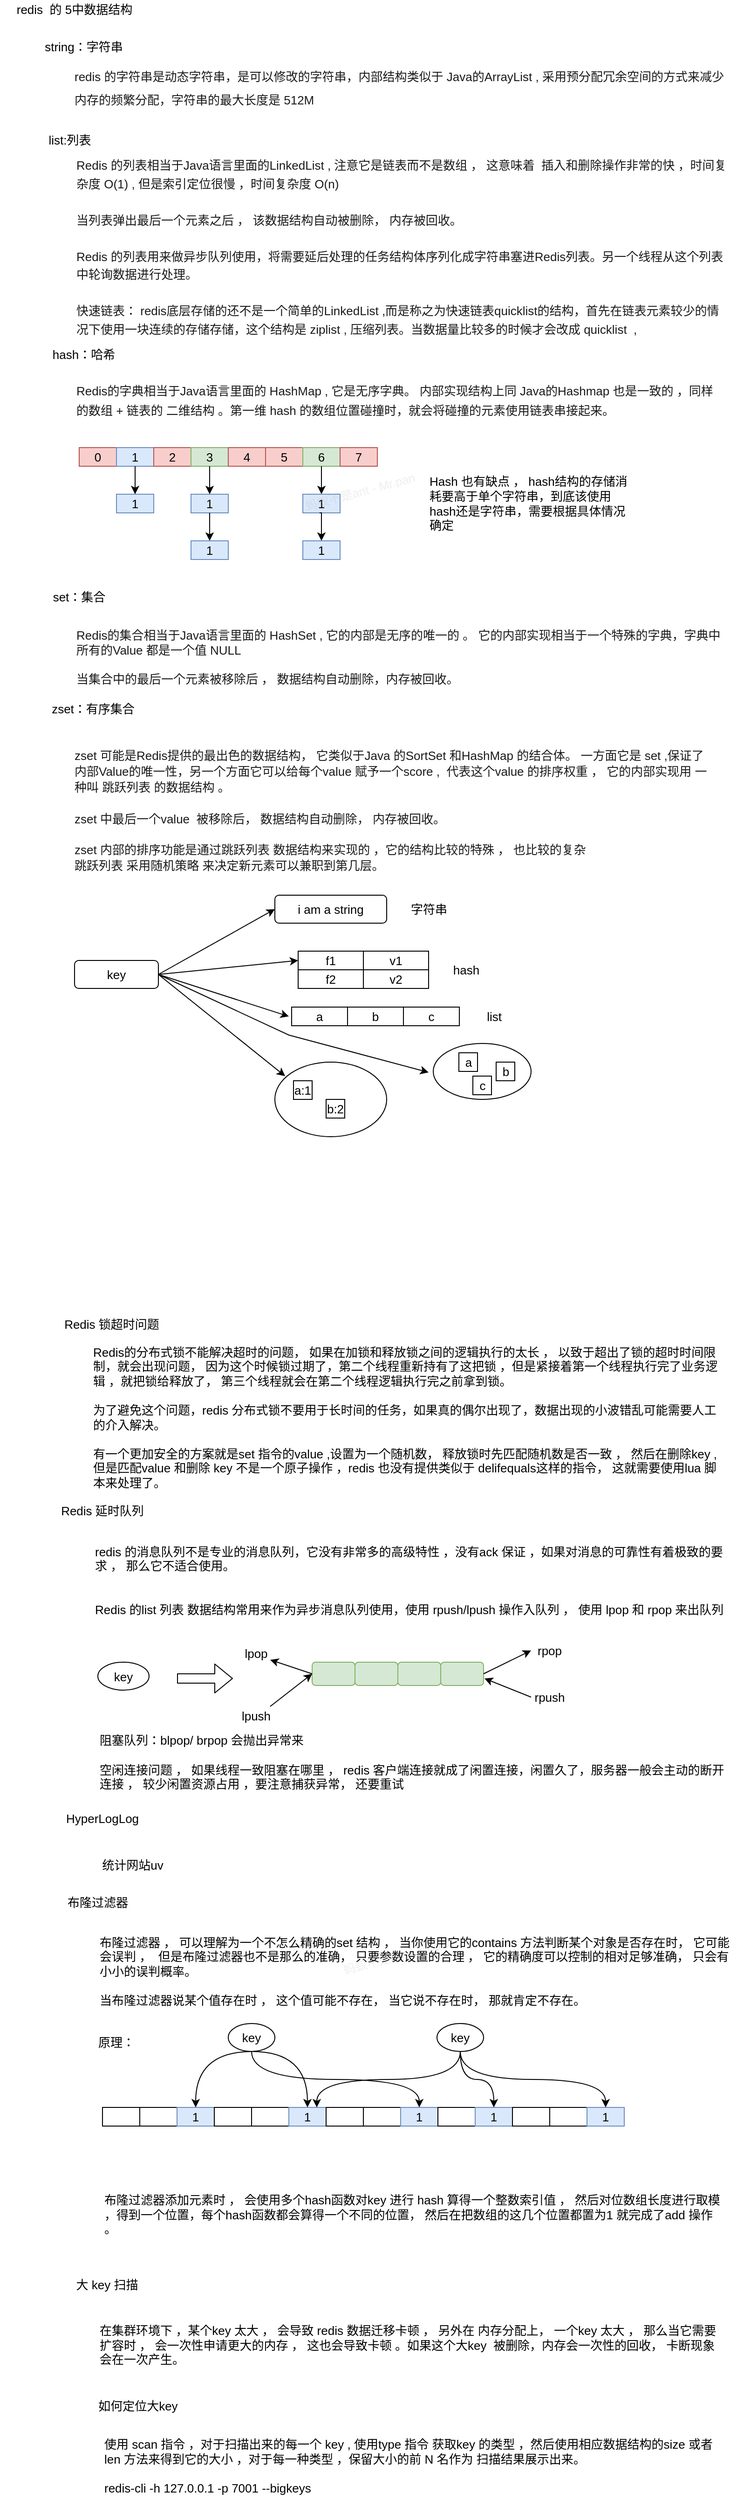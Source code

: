 <mxfile version="15.0.3" type="github" pages="7">
  <diagram id="2Xkt2TAEOzTNxrY3dc94" name="数据结构">
    <mxGraphModel dx="868" dy="492" grid="1" gridSize="10" guides="1" tooltips="1" connect="1" arrows="1" fold="1" page="1" pageScale="1" pageWidth="827" pageHeight="1169" math="0" shadow="0">
      <root>
        <mxCell id="0" />
        <mxCell id="1" parent="0" />
        <mxCell id="DcSzvV2dXJmABJle09KA-1" value="redis&amp;nbsp; 的 5中数据结构" style="text;html=1;strokeColor=none;fillColor=none;align=center;verticalAlign=middle;whiteSpace=wrap;rounded=0;fontSize=13;" parent="1" vertex="1">
          <mxGeometry x="10" y="30" width="160" height="20" as="geometry" />
        </mxCell>
        <mxCell id="DcSzvV2dXJmABJle09KA-2" value="string：字符串" style="text;html=1;strokeColor=none;fillColor=none;align=center;verticalAlign=middle;whiteSpace=wrap;rounded=0;fontSize=13;" parent="1" vertex="1">
          <mxGeometry x="50" y="70" width="100" height="20" as="geometry" />
        </mxCell>
        <mxCell id="DcSzvV2dXJmABJle09KA-3" value="hash：哈希" style="text;html=1;strokeColor=none;fillColor=none;align=center;verticalAlign=middle;whiteSpace=wrap;rounded=0;fontSize=13;" parent="1" vertex="1">
          <mxGeometry x="65" y="400" width="70" height="20" as="geometry" />
        </mxCell>
        <mxCell id="DcSzvV2dXJmABJle09KA-5" value="list:列表" style="text;html=1;strokeColor=none;fillColor=none;align=center;verticalAlign=middle;whiteSpace=wrap;rounded=0;fontSize=13;" parent="1" vertex="1">
          <mxGeometry x="60" y="170" width="50" height="20" as="geometry" />
        </mxCell>
        <mxCell id="DcSzvV2dXJmABJle09KA-6" value="zset：有序集合" style="text;html=1;strokeColor=none;fillColor=none;align=center;verticalAlign=middle;whiteSpace=wrap;rounded=0;fontSize=13;" parent="1" vertex="1">
          <mxGeometry x="60" y="780" width="100" height="20" as="geometry" />
        </mxCell>
        <mxCell id="DcSzvV2dXJmABJle09KA-7" value="set：集合" style="text;html=1;strokeColor=none;fillColor=none;align=center;verticalAlign=middle;whiteSpace=wrap;rounded=0;fontSize=13;" parent="1" vertex="1">
          <mxGeometry x="65" y="660" width="60" height="20" as="geometry" />
        </mxCell>
        <mxCell id="DcSzvV2dXJmABJle09KA-8" value="&lt;font color=&quot;#1a1a1a&quot; style=&quot;font-size: 13px ; line-height: 190%&quot;&gt;redis 的字符串是动态字符串，是可以修改的字符串，内部结构类似于 Java的ArrayList , 采用预分配冗余空间的方式来减少内存的频繁分配，字符串的最大长度是 512M&lt;/font&gt;" style="text;html=1;strokeColor=none;fillColor=none;align=left;verticalAlign=middle;whiteSpace=wrap;rounded=0;fontSize=13;" parent="1" vertex="1">
          <mxGeometry x="87.5" y="100" width="710" height="50" as="geometry" />
        </mxCell>
        <mxCell id="DcSzvV2dXJmABJle09KA-9" value="&lt;font color=&quot;#1a1a1a&quot; style=&quot;font-size: 13px ; line-height: 150%&quot;&gt;Redis 的列表相当于Java语言里面的LinkedList , 注意它是链表而不是数组 ， 这意味着&amp;nbsp; 插入和删除操作非常的快 ，时间复杂度 O(1) , 但是索引定位很慢 ，时间复杂度 O(n)&amp;nbsp;&lt;br style=&quot;font-size: 13px&quot;&gt;&lt;br style=&quot;font-size: 13px&quot;&gt;当列表弹出最后一个元素之后 ， 该数据结构自动被删除， 内存被回收。&lt;br style=&quot;font-size: 13px&quot;&gt;&lt;br style=&quot;font-size: 13px&quot;&gt;Redis 的列表用来做异步队列使用，将需要延后处理的任务结构体序列化成字符串塞进Redis列表。另一个线程从这个列表中轮询数据进行处理。&lt;br style=&quot;font-size: 13px&quot;&gt;&lt;br style=&quot;font-size: 13px&quot;&gt;快速链表： redis底层存储的还不是一个简单的LinkedList ,而是称之为快速链表quicklist的结构，首先在链表元素较少的情况下使用一块连续的存储存储，这个结构是 ziplist , 压缩列表。当数据量比较多的时候才会改成 quicklist&amp;nbsp; ,&amp;nbsp;&lt;br style=&quot;font-size: 13px&quot;&gt;&lt;/font&gt;" style="text;html=1;strokeColor=none;fillColor=none;align=left;verticalAlign=middle;whiteSpace=wrap;rounded=0;fontSize=13;" parent="1" vertex="1">
          <mxGeometry x="90" y="210" width="700" height="170" as="geometry" />
        </mxCell>
        <mxCell id="DcSzvV2dXJmABJle09KA-10" value="&lt;font color=&quot;#1a1a1a&quot; style=&quot;font-size: 13px ; line-height: 160%&quot;&gt;Redis的字典相当于Java语言里面的 HashMap , 它是无序字典。 内部实现结构上同 Java的Hashmap 也是一致的 ，同样的数组 + 链表的 二维结构 。第一维 hash 的数组位置碰撞时，就会将碰撞的元素使用链表串接起来。&lt;br style=&quot;font-size: 13px&quot;&gt;&lt;/font&gt;" style="text;html=1;strokeColor=none;fillColor=none;align=left;verticalAlign=middle;whiteSpace=wrap;rounded=0;fontSize=13;" parent="1" vertex="1">
          <mxGeometry x="90" y="430" width="690" height="60" as="geometry" />
        </mxCell>
        <mxCell id="DcSzvV2dXJmABJle09KA-11" value="0" style="rounded=0;whiteSpace=wrap;html=1;align=center;fillColor=#f8cecc;strokeColor=#b85450;fontSize=13;" parent="1" vertex="1">
          <mxGeometry x="95" y="510" width="40" height="20" as="geometry" />
        </mxCell>
        <mxCell id="DcSzvV2dXJmABJle09KA-12" value="1" style="rounded=0;whiteSpace=wrap;html=1;align=center;fillColor=#dae8fc;strokeColor=#6c8ebf;fontSize=13;" parent="1" vertex="1">
          <mxGeometry x="135" y="510" width="40" height="20" as="geometry" />
        </mxCell>
        <mxCell id="DcSzvV2dXJmABJle09KA-13" value="2" style="rounded=0;whiteSpace=wrap;html=1;align=center;fillColor=#f8cecc;strokeColor=#b85450;fontSize=13;" parent="1" vertex="1">
          <mxGeometry x="175" y="510" width="40" height="20" as="geometry" />
        </mxCell>
        <mxCell id="DcSzvV2dXJmABJle09KA-14" value="3" style="rounded=0;whiteSpace=wrap;html=1;align=center;fillColor=#d5e8d4;strokeColor=#82b366;fontSize=13;" parent="1" vertex="1">
          <mxGeometry x="215" y="510" width="40" height="20" as="geometry" />
        </mxCell>
        <mxCell id="DcSzvV2dXJmABJle09KA-15" value="4" style="rounded=0;whiteSpace=wrap;html=1;align=center;fillColor=#f8cecc;strokeColor=#b85450;fontSize=13;" parent="1" vertex="1">
          <mxGeometry x="255" y="510" width="40" height="20" as="geometry" />
        </mxCell>
        <mxCell id="DcSzvV2dXJmABJle09KA-16" value="5" style="rounded=0;whiteSpace=wrap;html=1;align=center;fillColor=#f8cecc;strokeColor=#b85450;fontSize=13;" parent="1" vertex="1">
          <mxGeometry x="295" y="510" width="40" height="20" as="geometry" />
        </mxCell>
        <mxCell id="DcSzvV2dXJmABJle09KA-17" value="6" style="rounded=0;whiteSpace=wrap;html=1;align=center;fillColor=#d5e8d4;strokeColor=#82b366;fontSize=13;" parent="1" vertex="1">
          <mxGeometry x="335" y="510" width="40" height="20" as="geometry" />
        </mxCell>
        <mxCell id="DcSzvV2dXJmABJle09KA-18" value="7" style="rounded=0;whiteSpace=wrap;html=1;align=center;fillColor=#f8cecc;strokeColor=#b85450;fontSize=13;" parent="1" vertex="1">
          <mxGeometry x="375" y="510" width="40" height="20" as="geometry" />
        </mxCell>
        <mxCell id="DcSzvV2dXJmABJle09KA-19" value="1" style="rounded=0;whiteSpace=wrap;html=1;align=center;fillColor=#dae8fc;strokeColor=#6c8ebf;fontSize=13;" parent="1" vertex="1">
          <mxGeometry x="135" y="560" width="40" height="20" as="geometry" />
        </mxCell>
        <mxCell id="DcSzvV2dXJmABJle09KA-20" style="edgeStyle=orthogonalEdgeStyle;rounded=0;orthogonalLoop=1;jettySize=auto;html=1;exitX=0.5;exitY=1;exitDx=0;exitDy=0;entryX=0.5;entryY=0;entryDx=0;entryDy=0;fontSize=13;" parent="1" source="DcSzvV2dXJmABJle09KA-12" target="DcSzvV2dXJmABJle09KA-19" edge="1">
          <mxGeometry x="10" y="30" as="geometry" />
        </mxCell>
        <mxCell id="DcSzvV2dXJmABJle09KA-21" value="1" style="rounded=0;whiteSpace=wrap;html=1;align=center;fillColor=#dae8fc;strokeColor=#6c8ebf;fontSize=13;" parent="1" vertex="1">
          <mxGeometry x="215" y="560" width="40" height="20" as="geometry" />
        </mxCell>
        <mxCell id="DcSzvV2dXJmABJle09KA-22" style="edgeStyle=orthogonalEdgeStyle;rounded=0;orthogonalLoop=1;jettySize=auto;html=1;exitX=0.5;exitY=1;exitDx=0;exitDy=0;entryX=0.5;entryY=0;entryDx=0;entryDy=0;fontSize=13;" parent="1" source="DcSzvV2dXJmABJle09KA-14" target="DcSzvV2dXJmABJle09KA-21" edge="1">
          <mxGeometry x="10" y="30" as="geometry" />
        </mxCell>
        <mxCell id="DcSzvV2dXJmABJle09KA-23" style="edgeStyle=orthogonalEdgeStyle;rounded=0;orthogonalLoop=1;jettySize=auto;html=1;exitX=0.5;exitY=1;exitDx=0;exitDy=0;entryX=0.5;entryY=0;entryDx=0;entryDy=0;fontSize=13;" parent="1" target="DcSzvV2dXJmABJle09KA-24" edge="1">
          <mxGeometry x="10" y="30" as="geometry">
            <mxPoint x="235" y="580" as="sourcePoint" />
          </mxGeometry>
        </mxCell>
        <mxCell id="DcSzvV2dXJmABJle09KA-24" value="1" style="rounded=0;whiteSpace=wrap;html=1;align=center;fillColor=#dae8fc;strokeColor=#6c8ebf;fontSize=13;" parent="1" vertex="1">
          <mxGeometry x="215" y="610" width="40" height="20" as="geometry" />
        </mxCell>
        <mxCell id="DcSzvV2dXJmABJle09KA-25" style="edgeStyle=orthogonalEdgeStyle;rounded=0;orthogonalLoop=1;jettySize=auto;html=1;exitX=0.5;exitY=1;exitDx=0;exitDy=0;entryX=0.5;entryY=0;entryDx=0;entryDy=0;fontSize=13;" parent="1" target="DcSzvV2dXJmABJle09KA-26" edge="1">
          <mxGeometry x="10" y="30" as="geometry">
            <mxPoint x="355" y="530" as="sourcePoint" />
          </mxGeometry>
        </mxCell>
        <mxCell id="DcSzvV2dXJmABJle09KA-26" value="1" style="rounded=0;whiteSpace=wrap;html=1;align=center;fillColor=#dae8fc;strokeColor=#6c8ebf;fontSize=13;" parent="1" vertex="1">
          <mxGeometry x="335" y="560" width="40" height="20" as="geometry" />
        </mxCell>
        <mxCell id="DcSzvV2dXJmABJle09KA-27" style="edgeStyle=orthogonalEdgeStyle;rounded=0;orthogonalLoop=1;jettySize=auto;html=1;exitX=0.5;exitY=1;exitDx=0;exitDy=0;entryX=0.5;entryY=0;entryDx=0;entryDy=0;fontSize=13;" parent="1" target="DcSzvV2dXJmABJle09KA-28" edge="1">
          <mxGeometry x="10" y="30" as="geometry">
            <mxPoint x="353" y="580" as="sourcePoint" />
          </mxGeometry>
        </mxCell>
        <mxCell id="DcSzvV2dXJmABJle09KA-28" value="1" style="rounded=0;whiteSpace=wrap;html=1;align=center;fillColor=#dae8fc;strokeColor=#6c8ebf;fontSize=13;" parent="1" vertex="1">
          <mxGeometry x="335" y="610" width="40" height="20" as="geometry" />
        </mxCell>
        <mxCell id="DcSzvV2dXJmABJle09KA-30" value="&lt;font color=&quot;#1a1a1a&quot; style=&quot;font-size: 13px;&quot;&gt;Redis的集合相当于Java语言里面的 HashSet , 它的内部是无序的唯一的 。 它的内部实现相当于一个特殊的字典，字典中所有的Value 都是一个值 NULL&lt;br style=&quot;font-size: 13px;&quot;&gt;&lt;br style=&quot;font-size: 13px;&quot;&gt;当集合中的最后一个元素被移除后 ， 数据结构自动删除，内存被回收。&lt;br style=&quot;font-size: 13px;&quot;&gt;&lt;/font&gt;" style="text;html=1;strokeColor=none;fillColor=none;align=left;verticalAlign=middle;whiteSpace=wrap;rounded=0;fontSize=13;" parent="1" vertex="1">
          <mxGeometry x="90" y="700" width="700" height="70" as="geometry" />
        </mxCell>
        <mxCell id="DcSzvV2dXJmABJle09KA-31" value="&lt;font color=&quot;#1a1a1a&quot; style=&quot;font-size: 13px ; line-height: 130%&quot;&gt;zset 可能是Redis提供的最出色的数据结构， 它类似于Java 的SortSet 和HashMap 的结合体。 一方面它是 set ,保证了内部Value的唯一性，另一个方面它可以给每个value 赋予一个score ,&amp;nbsp; 代表这个value 的排序权重 ， 它的内部实现用 一种叫 跳跃列表 的数据结构 。&lt;br style=&quot;font-size: 13px&quot;&gt;&lt;br style=&quot;font-size: 13px&quot;&gt;zset 中最后一个value&amp;nbsp; 被移除后， 数据结构自动删除， 内存被回收。&lt;br style=&quot;font-size: 13px&quot;&gt;&lt;br style=&quot;font-size: 13px&quot;&gt;zset 内部的排序功能是通过跳跃列表 数据结构来实现的 ，它的结构比较的特殊 ， 也比较的复杂&lt;br style=&quot;font-size: 13px&quot;&gt;跳跃列表 采用随机策略 来决定新元素可以兼职到第几层。&lt;br style=&quot;font-size: 13px&quot;&gt;&lt;/font&gt;" style="text;html=1;strokeColor=none;fillColor=none;align=left;verticalAlign=middle;whiteSpace=wrap;rounded=0;fontSize=13;" parent="1" vertex="1">
          <mxGeometry x="87.5" y="830" width="685" height="140" as="geometry" />
        </mxCell>
        <mxCell id="DcSzvV2dXJmABJle09KA-32" value="Redis 锁超时问题" style="text;html=1;strokeColor=none;fillColor=none;align=center;verticalAlign=middle;whiteSpace=wrap;rounded=0;fontSize=13;" parent="1" vertex="1">
          <mxGeometry x="70" y="1440" width="120" height="20" as="geometry" />
        </mxCell>
        <mxCell id="DcSzvV2dXJmABJle09KA-33" value="Redis的分布式锁不能解决超时的问题， 如果在加锁和释放锁之间的逻辑执行的太长 ， 以致于超出了锁的超时时间限制，就会出现问题， 因为这个时候锁过期了，第二个线程重新持有了这把锁 ，但是紧接着第一个线程执行完了业务逻辑 ，就把锁给释放了， 第三个线程就会在第二个线程逻辑执行完之前拿到锁。&lt;br style=&quot;font-size: 13px;&quot;&gt;&lt;br style=&quot;font-size: 13px;&quot;&gt;为了避免这个问题，redis 分布式锁不要用于长时间的任务，如果真的偶尔出现了，数据出现的小波错乱可能需要人工的介入解决。&lt;br style=&quot;font-size: 13px;&quot;&gt;&lt;br style=&quot;font-size: 13px;&quot;&gt;有一个更加安全的方案就是set 指令的value ,设置为一个随机数， 释放锁时先匹配随机数是否一致 ， 然后在删除key , 但是匹配value 和删除 key 不是一个原子操作 ，redis 也没有提供类似于 delifequals这样的指令， 这就需要使用lua 脚本来处理了。&amp;nbsp;" style="text;html=1;strokeColor=none;fillColor=none;align=left;verticalAlign=middle;whiteSpace=wrap;rounded=0;fontSize=13;" parent="1" vertex="1">
          <mxGeometry x="107.5" y="1470" width="682.5" height="160" as="geometry" />
        </mxCell>
        <mxCell id="DcSzvV2dXJmABJle09KA-34" value="Redis 延时队列" style="text;html=1;strokeColor=none;fillColor=none;align=center;verticalAlign=middle;whiteSpace=wrap;rounded=0;fontSize=13;" parent="1" vertex="1">
          <mxGeometry x="70" y="1640" width="100" height="20" as="geometry" />
        </mxCell>
        <mxCell id="DcSzvV2dXJmABJle09KA-35" value="redis 的消息队列不是专业的消息队列，它没有非常多的高级特性 ，没有ack 保证 ，如果对消息的可靠性有着极致的要求 ， 那么它不适合使用。&lt;br style=&quot;font-size: 13px;&quot;&gt;&lt;br style=&quot;font-size: 13px;&quot;&gt;&lt;br style=&quot;font-size: 13px;&quot;&gt;Redis 的list 列表 数据结构常用来作为异步消息队列使用，使用 rpush/lpush 操作入队列 ， 使用 lpop 和 rpop 来出队列" style="text;html=1;strokeColor=none;fillColor=none;align=left;verticalAlign=middle;whiteSpace=wrap;rounded=0;fontSize=13;" parent="1" vertex="1">
          <mxGeometry x="110" y="1680" width="680" height="90" as="geometry" />
        </mxCell>
        <mxCell id="DcSzvV2dXJmABJle09KA-36" value="key" style="ellipse;whiteSpace=wrap;html=1;align=center;fontSize=13;" parent="1" vertex="1">
          <mxGeometry x="115" y="1812.5" width="55" height="30" as="geometry" />
        </mxCell>
        <mxCell id="DcSzvV2dXJmABJle09KA-39" value="" style="rounded=1;whiteSpace=wrap;html=1;align=center;fillColor=#d5e8d4;strokeColor=#82b366;fontSize=13;" parent="1" vertex="1">
          <mxGeometry x="345" y="1812.5" width="46" height="25" as="geometry" />
        </mxCell>
        <mxCell id="DcSzvV2dXJmABJle09KA-40" value="" style="rounded=1;whiteSpace=wrap;html=1;align=center;fillColor=#d5e8d4;strokeColor=#82b366;fontSize=13;" parent="1" vertex="1">
          <mxGeometry x="391" y="1812.5" width="46" height="25" as="geometry" />
        </mxCell>
        <mxCell id="DcSzvV2dXJmABJle09KA-41" value="" style="rounded=1;whiteSpace=wrap;html=1;align=center;fillColor=#d5e8d4;strokeColor=#82b366;fontSize=13;" parent="1" vertex="1">
          <mxGeometry x="437" y="1812.5" width="46" height="25" as="geometry" />
        </mxCell>
        <mxCell id="DcSzvV2dXJmABJle09KA-42" value="" style="rounded=1;whiteSpace=wrap;html=1;align=center;fillColor=#d5e8d4;strokeColor=#82b366;fontSize=13;" parent="1" vertex="1">
          <mxGeometry x="483" y="1812.5" width="46" height="25" as="geometry" />
        </mxCell>
        <mxCell id="DcSzvV2dXJmABJle09KA-43" value="" style="endArrow=classic;html=1;entryX=0;entryY=0.5;entryDx=0;entryDy=0;fontSize=13;" parent="1" target="DcSzvV2dXJmABJle09KA-39" edge="1">
          <mxGeometry x="20" y="470" width="50" height="50" as="geometry">
            <mxPoint x="300" y="1860" as="sourcePoint" />
            <mxPoint x="345" y="1837.5" as="targetPoint" />
          </mxGeometry>
        </mxCell>
        <mxCell id="DcSzvV2dXJmABJle09KA-44" value="" style="endArrow=classic;html=1;exitX=0;exitY=0.5;exitDx=0;exitDy=0;fontSize=13;" parent="1" source="DcSzvV2dXJmABJle09KA-39" edge="1">
          <mxGeometry x="20" y="470" width="50" height="50" as="geometry">
            <mxPoint x="345" y="1812.5" as="sourcePoint" />
            <mxPoint x="300" y="1810" as="targetPoint" />
          </mxGeometry>
        </mxCell>
        <mxCell id="DcSzvV2dXJmABJle09KA-45" value="lpush" style="text;html=1;strokeColor=none;fillColor=none;align=center;verticalAlign=middle;whiteSpace=wrap;rounded=0;fontSize=13;" parent="1" vertex="1">
          <mxGeometry x="265" y="1860" width="40" height="20" as="geometry" />
        </mxCell>
        <mxCell id="DcSzvV2dXJmABJle09KA-46" value="lpop" style="text;html=1;strokeColor=none;fillColor=none;align=center;verticalAlign=middle;whiteSpace=wrap;rounded=0;fontSize=13;" parent="1" vertex="1">
          <mxGeometry x="265" y="1792.5" width="40" height="20" as="geometry" />
        </mxCell>
        <mxCell id="DcSzvV2dXJmABJle09KA-47" value="" style="endArrow=classic;html=1;exitX=1;exitY=0.5;exitDx=0;exitDy=0;fontSize=13;" parent="1" source="DcSzvV2dXJmABJle09KA-42" edge="1">
          <mxGeometry x="20" y="470" width="50" height="50" as="geometry">
            <mxPoint x="310" y="1870" as="sourcePoint" />
            <mxPoint x="580" y="1800" as="targetPoint" />
          </mxGeometry>
        </mxCell>
        <mxCell id="DcSzvV2dXJmABJle09KA-48" value="" style="endArrow=classic;html=1;fontSize=13;" parent="1" edge="1">
          <mxGeometry x="20" y="470" width="50" height="50" as="geometry">
            <mxPoint x="580" y="1850" as="sourcePoint" />
            <mxPoint x="530" y="1830" as="targetPoint" />
          </mxGeometry>
        </mxCell>
        <mxCell id="DcSzvV2dXJmABJle09KA-49" value="rpush" style="text;html=1;strokeColor=none;fillColor=none;align=center;verticalAlign=middle;whiteSpace=wrap;rounded=0;fontSize=13;" parent="1" vertex="1">
          <mxGeometry x="580" y="1840" width="40" height="20" as="geometry" />
        </mxCell>
        <mxCell id="DcSzvV2dXJmABJle09KA-50" value="rpop" style="text;html=1;strokeColor=none;fillColor=none;align=center;verticalAlign=middle;whiteSpace=wrap;rounded=0;fontSize=13;" parent="1" vertex="1">
          <mxGeometry x="580" y="1790" width="40" height="20" as="geometry" />
        </mxCell>
        <mxCell id="DcSzvV2dXJmABJle09KA-51" value="" style="shape=flexArrow;endArrow=classic;html=1;fontSize=13;" parent="1" edge="1">
          <mxGeometry x="20" y="470" width="50" height="50" as="geometry">
            <mxPoint x="200" y="1830" as="sourcePoint" />
            <mxPoint x="260" y="1830" as="targetPoint" />
          </mxGeometry>
        </mxCell>
        <mxCell id="DcSzvV2dXJmABJle09KA-52" value="阻塞队列：blpop/ brpop 会抛出异常来&lt;br style=&quot;font-size: 13px;&quot;&gt;&lt;br style=&quot;font-size: 13px;&quot;&gt;空闲连接问题 ， 如果线程一致阻塞在哪里 ， redis 客户端连接就成了闲置连接，闲置久了，服务器一般会主动的断开连接 ， 较少闲置资源占用 ，要注意捕获异常， 还要重试" style="text;html=1;strokeColor=none;fillColor=none;align=left;verticalAlign=middle;whiteSpace=wrap;rounded=0;fontSize=13;" parent="1" vertex="1">
          <mxGeometry x="115" y="1900" width="685" height="40" as="geometry" />
        </mxCell>
        <mxCell id="DcSzvV2dXJmABJle09KA-53" value="HyperLogLog" style="text;html=1;strokeColor=none;fillColor=none;align=center;verticalAlign=middle;whiteSpace=wrap;rounded=0;fontSize=13;" parent="1" vertex="1">
          <mxGeometry x="70" y="1970" width="100" height="20" as="geometry" />
        </mxCell>
        <mxCell id="DcSzvV2dXJmABJle09KA-54" value="布隆过滤器" style="text;html=1;strokeColor=none;fillColor=none;align=center;verticalAlign=middle;whiteSpace=wrap;rounded=0;fontSize=13;" parent="1" vertex="1">
          <mxGeometry x="65" y="2060" width="100" height="20" as="geometry" />
        </mxCell>
        <mxCell id="DcSzvV2dXJmABJle09KA-55" value="布隆过滤器 ， 可以理解为一个不怎么精确的set 结构 ， 当你使用它的contains 方法判断某个对象是否存在时， 它可能会误判 ，&amp;nbsp; 但是布隆过滤器也不是那么的准确， 只要参数设置的合理 ， 它的精确度可以控制的相对足够准确， 只会有小小的误判概率。&lt;br style=&quot;font-size: 13px;&quot;&gt;&lt;br style=&quot;font-size: 13px;&quot;&gt;当布隆过滤器说某个值存在时 ， 这个值可能不存在， 当它说不存在时， 那就肯定不存在。" style="text;html=1;strokeColor=none;fillColor=none;align=left;verticalAlign=middle;whiteSpace=wrap;rounded=0;fontSize=13;" parent="1" vertex="1">
          <mxGeometry x="115" y="2094" width="685" height="100" as="geometry" />
        </mxCell>
        <mxCell id="DcSzvV2dXJmABJle09KA-56" value="原理：" style="text;html=1;strokeColor=none;fillColor=none;align=center;verticalAlign=middle;whiteSpace=wrap;rounded=0;fontSize=13;" parent="1" vertex="1">
          <mxGeometry x="110" y="2210" width="50" height="20" as="geometry" />
        </mxCell>
        <mxCell id="DcSzvV2dXJmABJle09KA-57" value="" style="rounded=0;whiteSpace=wrap;html=1;align=center;fontSize=13;" parent="1" vertex="1">
          <mxGeometry x="120" y="2290" width="40" height="20" as="geometry" />
        </mxCell>
        <mxCell id="DcSzvV2dXJmABJle09KA-58" value="" style="rounded=0;whiteSpace=wrap;html=1;align=center;fontSize=13;" parent="1" vertex="1">
          <mxGeometry x="160" y="2290" width="40" height="20" as="geometry" />
        </mxCell>
        <mxCell id="DcSzvV2dXJmABJle09KA-59" value="1" style="rounded=0;whiteSpace=wrap;html=1;align=center;fillColor=#dae8fc;strokeColor=#6c8ebf;fontSize=13;" parent="1" vertex="1">
          <mxGeometry x="200" y="2290" width="40" height="20" as="geometry" />
        </mxCell>
        <mxCell id="DcSzvV2dXJmABJle09KA-60" value="" style="rounded=0;whiteSpace=wrap;html=1;align=center;fontSize=13;" parent="1" vertex="1">
          <mxGeometry x="240" y="2290" width="40" height="20" as="geometry" />
        </mxCell>
        <mxCell id="DcSzvV2dXJmABJle09KA-61" value="" style="rounded=0;whiteSpace=wrap;html=1;align=center;fontSize=13;" parent="1" vertex="1">
          <mxGeometry x="280" y="2290" width="40" height="20" as="geometry" />
        </mxCell>
        <mxCell id="DcSzvV2dXJmABJle09KA-62" value="1" style="rounded=0;whiteSpace=wrap;html=1;align=center;fillColor=#dae8fc;strokeColor=#6c8ebf;fontSize=13;" parent="1" vertex="1">
          <mxGeometry x="320" y="2290" width="40" height="20" as="geometry" />
        </mxCell>
        <mxCell id="DcSzvV2dXJmABJle09KA-63" value="" style="rounded=0;whiteSpace=wrap;html=1;align=center;fontSize=13;" parent="1" vertex="1">
          <mxGeometry x="360" y="2290" width="40" height="20" as="geometry" />
        </mxCell>
        <mxCell id="DcSzvV2dXJmABJle09KA-64" value="" style="rounded=0;whiteSpace=wrap;html=1;align=center;fontSize=13;" parent="1" vertex="1">
          <mxGeometry x="400" y="2290" width="40" height="20" as="geometry" />
        </mxCell>
        <mxCell id="DcSzvV2dXJmABJle09KA-65" value="1" style="rounded=0;whiteSpace=wrap;html=1;align=center;fillColor=#dae8fc;strokeColor=#6c8ebf;fontSize=13;" parent="1" vertex="1">
          <mxGeometry x="440" y="2290" width="40" height="20" as="geometry" />
        </mxCell>
        <mxCell id="DcSzvV2dXJmABJle09KA-66" value="" style="rounded=0;whiteSpace=wrap;html=1;align=center;fontSize=13;" parent="1" vertex="1">
          <mxGeometry x="480" y="2290" width="40" height="20" as="geometry" />
        </mxCell>
        <mxCell id="DcSzvV2dXJmABJle09KA-67" value="1" style="rounded=0;whiteSpace=wrap;html=1;align=center;fillColor=#dae8fc;strokeColor=#6c8ebf;fontSize=13;" parent="1" vertex="1">
          <mxGeometry x="520" y="2290" width="40" height="20" as="geometry" />
        </mxCell>
        <mxCell id="DcSzvV2dXJmABJle09KA-68" value="" style="rounded=0;whiteSpace=wrap;html=1;align=center;fontSize=13;" parent="1" vertex="1">
          <mxGeometry x="560" y="2290" width="40" height="20" as="geometry" />
        </mxCell>
        <mxCell id="DcSzvV2dXJmABJle09KA-69" value="" style="rounded=0;whiteSpace=wrap;html=1;align=center;fontSize=13;" parent="1" vertex="1">
          <mxGeometry x="600" y="2290" width="40" height="20" as="geometry" />
        </mxCell>
        <mxCell id="DcSzvV2dXJmABJle09KA-70" value="1" style="rounded=0;whiteSpace=wrap;html=1;align=center;fillColor=#dae8fc;strokeColor=#6c8ebf;fontSize=13;" parent="1" vertex="1">
          <mxGeometry x="640" y="2290" width="40" height="20" as="geometry" />
        </mxCell>
        <mxCell id="DcSzvV2dXJmABJle09KA-75" style="edgeStyle=orthogonalEdgeStyle;curved=1;rounded=0;orthogonalLoop=1;jettySize=auto;html=1;entryX=0.5;entryY=0;entryDx=0;entryDy=0;fontSize=13;" parent="1" target="DcSzvV2dXJmABJle09KA-59" edge="1">
          <mxGeometry x="20" y="470" as="geometry">
            <mxPoint x="280" y="2230" as="sourcePoint" />
          </mxGeometry>
        </mxCell>
        <mxCell id="DcSzvV2dXJmABJle09KA-76" style="edgeStyle=orthogonalEdgeStyle;curved=1;rounded=0;orthogonalLoop=1;jettySize=auto;html=1;exitX=0.5;exitY=1;exitDx=0;exitDy=0;entryX=0.5;entryY=0;entryDx=0;entryDy=0;fontSize=13;" parent="1" source="DcSzvV2dXJmABJle09KA-73" target="DcSzvV2dXJmABJle09KA-62" edge="1">
          <mxGeometry x="20" y="470" as="geometry">
            <Array as="points">
              <mxPoint x="340" y="2230" />
            </Array>
          </mxGeometry>
        </mxCell>
        <mxCell id="DcSzvV2dXJmABJle09KA-77" style="edgeStyle=orthogonalEdgeStyle;curved=1;rounded=0;orthogonalLoop=1;jettySize=auto;html=1;exitX=0.5;exitY=1;exitDx=0;exitDy=0;entryX=0.5;entryY=0;entryDx=0;entryDy=0;fontSize=13;" parent="1" source="DcSzvV2dXJmABJle09KA-73" target="DcSzvV2dXJmABJle09KA-65" edge="1">
          <mxGeometry x="20" y="470" as="geometry" />
        </mxCell>
        <mxCell id="DcSzvV2dXJmABJle09KA-73" value="key" style="ellipse;whiteSpace=wrap;html=1;align=center;fontSize=13;" parent="1" vertex="1">
          <mxGeometry x="255" y="2200" width="50" height="30" as="geometry" />
        </mxCell>
        <mxCell id="DcSzvV2dXJmABJle09KA-78" style="edgeStyle=orthogonalEdgeStyle;curved=1;rounded=0;orthogonalLoop=1;jettySize=auto;html=1;exitX=0.5;exitY=1;exitDx=0;exitDy=0;entryX=0.75;entryY=0;entryDx=0;entryDy=0;fontSize=13;" parent="1" source="DcSzvV2dXJmABJle09KA-74" target="DcSzvV2dXJmABJle09KA-62" edge="1">
          <mxGeometry x="20" y="470" as="geometry" />
        </mxCell>
        <mxCell id="DcSzvV2dXJmABJle09KA-79" style="edgeStyle=orthogonalEdgeStyle;curved=1;rounded=0;orthogonalLoop=1;jettySize=auto;html=1;exitX=0.5;exitY=1;exitDx=0;exitDy=0;entryX=0.5;entryY=0;entryDx=0;entryDy=0;fontSize=13;" parent="1" source="DcSzvV2dXJmABJle09KA-74" target="DcSzvV2dXJmABJle09KA-70" edge="1">
          <mxGeometry x="20" y="470" as="geometry" />
        </mxCell>
        <mxCell id="DcSzvV2dXJmABJle09KA-80" style="edgeStyle=orthogonalEdgeStyle;curved=1;rounded=0;orthogonalLoop=1;jettySize=auto;html=1;exitX=0.5;exitY=1;exitDx=0;exitDy=0;fontSize=13;" parent="1" source="DcSzvV2dXJmABJle09KA-74" target="DcSzvV2dXJmABJle09KA-67" edge="1">
          <mxGeometry x="20" y="470" as="geometry" />
        </mxCell>
        <mxCell id="DcSzvV2dXJmABJle09KA-74" value="key" style="ellipse;whiteSpace=wrap;html=1;align=center;fontSize=13;" parent="1" vertex="1">
          <mxGeometry x="479" y="2200" width="50" height="30" as="geometry" />
        </mxCell>
        <mxCell id="DcSzvV2dXJmABJle09KA-81" value="布隆过滤器添加元素时 ， 会使用多个hash函数对key 进行 hash 算得一个整数索引值 ， 然后对位数组长度进行取模 ，得到一个位置，每个hash函数都会算得一个不同的位置， 然后在把数组的这几个位置都置为1 就完成了add 操作 。" style="text;html=1;strokeColor=none;fillColor=none;align=left;verticalAlign=middle;whiteSpace=wrap;rounded=0;fontSize=13;" parent="1" vertex="1">
          <mxGeometry x="120" y="2360" width="670" height="90" as="geometry" />
        </mxCell>
        <mxCell id="DcSzvV2dXJmABJle09KA-82" value="大 key 扫描" style="text;html=1;strokeColor=none;fillColor=none;align=center;verticalAlign=middle;whiteSpace=wrap;rounded=0;fontSize=13;" parent="1" vertex="1">
          <mxGeometry x="75" y="2470" width="100" height="20" as="geometry" />
        </mxCell>
        <mxCell id="DcSzvV2dXJmABJle09KA-83" value="在集群环境下 ，某个key 太大 ， 会导致 redis 数据迁移卡顿 ， 另外在 内存分配上， 一个key 太大 ， 那么当它需要扩容时 ， 会一次性申请更大的内存 ， 这也会导致卡顿 。如果这个大key&amp;nbsp; 被删除，内存会一次性的回收， 卡断现象会在一次产生。" style="text;html=1;strokeColor=none;fillColor=none;align=left;verticalAlign=middle;whiteSpace=wrap;rounded=0;fontSize=13;" parent="1" vertex="1">
          <mxGeometry x="115" y="2510" width="675" height="70" as="geometry" />
        </mxCell>
        <mxCell id="DcSzvV2dXJmABJle09KA-84" value="如何定位大key&amp;nbsp;" style="text;html=1;strokeColor=none;fillColor=none;align=center;verticalAlign=middle;whiteSpace=wrap;rounded=0;fontSize=13;" parent="1" vertex="1">
          <mxGeometry x="110" y="2600" width="100" height="20" as="geometry" />
        </mxCell>
        <mxCell id="DcSzvV2dXJmABJle09KA-85" value="使用 scan 指令 ，对于扫描出来的每一个 key , 使用type 指令 获取key 的类型 ，然后使用相应数据结构的size 或者 len 方法来得到它的大小 ，对于每一种类型 ，保留大小的前 N 名作为 扫描结果展示出来。&lt;br style=&quot;font-size: 13px;&quot;&gt;&lt;br style=&quot;font-size: 13px;&quot;&gt;redis-cli -h 127.0.0.1 -p 7001 --bigkeys&amp;nbsp;" style="text;html=1;strokeColor=none;fillColor=none;align=left;verticalAlign=middle;whiteSpace=wrap;rounded=0;fontSize=13;" parent="1" vertex="1">
          <mxGeometry x="120" y="2640" width="670" height="70" as="geometry" />
        </mxCell>
        <mxCell id="BkFgR9PnLJ1pPxzbfbDE-1" value="统计网站uv" style="text;html=1;strokeColor=none;fillColor=none;align=center;verticalAlign=middle;whiteSpace=wrap;rounded=0;fontSize=13;" parent="1" vertex="1">
          <mxGeometry x="115" y="2020" width="75" height="20" as="geometry" />
        </mxCell>
        <mxCell id="7rDChKDpcRugUD0UEgwR-5" value="" style="group;rotation=-15;textOpacity=20;fontSize=13;" parent="1" vertex="1" connectable="0">
          <mxGeometry x="79" y="490" width="650" height="130" as="geometry" />
        </mxCell>
        <mxCell id="7rDChKDpcRugUD0UEgwR-6" value="&lt;span style=&quot;font-size: 13px;&quot;&gt;&lt;font color=&quot;#b3b3b3&quot; style=&quot;font-size: 13px;&quot;&gt;蚂蚁不是ant - Mr.pan&lt;/font&gt;&lt;/span&gt;" style="text;html=1;strokeColor=none;fillColor=none;align=center;verticalAlign=middle;whiteSpace=wrap;rounded=0;sketch=0;opacity=40;textOpacity=20;rotation=-15;fontSize=13;" parent="7rDChKDpcRugUD0UEgwR-5" vertex="1">
          <mxGeometry x="30" y="12" width="575" height="110" as="geometry" />
        </mxCell>
        <mxCell id="DcSzvV2dXJmABJle09KA-29" value="Hash 也有缺点 ， hash结构的存储消耗要高于单个字符串，到底该使用hash还是字符串，需要根据具体情况确定" style="text;html=1;strokeColor=none;fillColor=none;align=left;verticalAlign=middle;whiteSpace=wrap;rounded=0;fontSize=13;" parent="7rDChKDpcRugUD0UEgwR-5" vertex="1">
          <mxGeometry x="390" y="55" width="220" height="50" as="geometry" />
        </mxCell>
        <mxCell id="7rDChKDpcRugUD0UEgwR-7" value="" style="group;rotation=-15;textOpacity=20;fontSize=13;" parent="1" vertex="1" connectable="0">
          <mxGeometry x="120" y="2060" width="650" height="130" as="geometry" />
        </mxCell>
        <mxCell id="7rDChKDpcRugUD0UEgwR-8" value="&lt;span style=&quot;font-size: 13px;&quot;&gt;&lt;font color=&quot;#b3b3b3&quot; style=&quot;font-size: 13px;&quot;&gt;蚂蚁不是ant - Mr.pan&lt;/font&gt;&lt;/span&gt;" style="text;html=1;strokeColor=none;fillColor=none;align=center;verticalAlign=middle;whiteSpace=wrap;rounded=0;sketch=0;opacity=40;textOpacity=20;rotation=-15;fontSize=13;" parent="7rDChKDpcRugUD0UEgwR-7" vertex="1">
          <mxGeometry x="30" y="12" width="575" height="110" as="geometry" />
        </mxCell>
        <mxCell id="toykxD1ecs2tBxbDtwPN-4" style="rounded=0;orthogonalLoop=1;jettySize=auto;html=1;exitX=1;exitY=0.5;exitDx=0;exitDy=0;fontSize=13;entryX=0;entryY=0.5;entryDx=0;entryDy=0;" edge="1" parent="1" source="toykxD1ecs2tBxbDtwPN-3" target="toykxD1ecs2tBxbDtwPN-5">
          <mxGeometry relative="1" as="geometry">
            <mxPoint x="260" y="1075" as="targetPoint" />
          </mxGeometry>
        </mxCell>
        <mxCell id="toykxD1ecs2tBxbDtwPN-7" style="edgeStyle=none;rounded=0;orthogonalLoop=1;jettySize=auto;html=1;exitX=1;exitY=0.5;exitDx=0;exitDy=0;fontSize=13;" edge="1" parent="1" source="toykxD1ecs2tBxbDtwPN-3">
          <mxGeometry relative="1" as="geometry">
            <mxPoint x="330" y="1060" as="targetPoint" />
          </mxGeometry>
        </mxCell>
        <mxCell id="toykxD1ecs2tBxbDtwPN-13" style="edgeStyle=none;rounded=0;orthogonalLoop=1;jettySize=auto;html=1;exitX=1;exitY=0.5;exitDx=0;exitDy=0;fontSize=13;" edge="1" parent="1" source="toykxD1ecs2tBxbDtwPN-3">
          <mxGeometry relative="1" as="geometry">
            <mxPoint x="320" y="1120" as="targetPoint" />
          </mxGeometry>
        </mxCell>
        <mxCell id="toykxD1ecs2tBxbDtwPN-18" style="edgeStyle=none;rounded=0;orthogonalLoop=1;jettySize=auto;html=1;exitX=1;exitY=0.5;exitDx=0;exitDy=0;fontSize=13;" edge="1" parent="1" source="toykxD1ecs2tBxbDtwPN-3">
          <mxGeometry relative="1" as="geometry">
            <mxPoint x="470" y="1180" as="targetPoint" />
            <Array as="points">
              <mxPoint x="320" y="1140" />
            </Array>
          </mxGeometry>
        </mxCell>
        <mxCell id="toykxD1ecs2tBxbDtwPN-23" style="edgeStyle=none;rounded=0;orthogonalLoop=1;jettySize=auto;html=1;exitX=1;exitY=0.5;exitDx=0;exitDy=0;fontSize=13;entryX=0.092;entryY=0.188;entryDx=0;entryDy=0;entryPerimeter=0;" edge="1" parent="1" source="toykxD1ecs2tBxbDtwPN-3" target="toykxD1ecs2tBxbDtwPN-24">
          <mxGeometry relative="1" as="geometry">
            <mxPoint x="230" y="1160" as="targetPoint" />
          </mxGeometry>
        </mxCell>
        <mxCell id="toykxD1ecs2tBxbDtwPN-3" value="key" style="rounded=1;whiteSpace=wrap;html=1;fontSize=13;" vertex="1" parent="1">
          <mxGeometry x="90" y="1060" width="90" height="30" as="geometry" />
        </mxCell>
        <mxCell id="toykxD1ecs2tBxbDtwPN-5" value="i am a string" style="rounded=1;whiteSpace=wrap;html=1;fontSize=13;" vertex="1" parent="1">
          <mxGeometry x="305" y="990" width="120" height="30" as="geometry" />
        </mxCell>
        <mxCell id="toykxD1ecs2tBxbDtwPN-6" value="字符串" style="text;html=1;align=center;verticalAlign=middle;resizable=0;points=[];autosize=1;strokeColor=none;fontSize=13;" vertex="1" parent="1">
          <mxGeometry x="445" y="995" width="50" height="20" as="geometry" />
        </mxCell>
        <mxCell id="toykxD1ecs2tBxbDtwPN-8" value="f1" style="rounded=0;whiteSpace=wrap;html=1;fontSize=13;" vertex="1" parent="1">
          <mxGeometry x="330" y="1050" width="70" height="20" as="geometry" />
        </mxCell>
        <mxCell id="toykxD1ecs2tBxbDtwPN-9" value="v1" style="rounded=0;whiteSpace=wrap;html=1;fontSize=13;" vertex="1" parent="1">
          <mxGeometry x="400" y="1050" width="70" height="20" as="geometry" />
        </mxCell>
        <mxCell id="toykxD1ecs2tBxbDtwPN-10" value="f2" style="rounded=0;whiteSpace=wrap;html=1;fontSize=13;" vertex="1" parent="1">
          <mxGeometry x="330" y="1070" width="70" height="20" as="geometry" />
        </mxCell>
        <mxCell id="toykxD1ecs2tBxbDtwPN-11" value="v2" style="rounded=0;whiteSpace=wrap;html=1;fontSize=13;" vertex="1" parent="1">
          <mxGeometry x="400" y="1070" width="70" height="20" as="geometry" />
        </mxCell>
        <mxCell id="toykxD1ecs2tBxbDtwPN-12" value="hash" style="text;html=1;align=center;verticalAlign=middle;resizable=0;points=[];autosize=1;strokeColor=none;fontSize=13;" vertex="1" parent="1">
          <mxGeometry x="490" y="1060" width="40" height="20" as="geometry" />
        </mxCell>
        <mxCell id="toykxD1ecs2tBxbDtwPN-14" value="a" style="rounded=0;whiteSpace=wrap;html=1;fontSize=13;" vertex="1" parent="1">
          <mxGeometry x="323" y="1110" width="60" height="20" as="geometry" />
        </mxCell>
        <mxCell id="toykxD1ecs2tBxbDtwPN-15" value="b" style="rounded=0;whiteSpace=wrap;html=1;fontSize=13;" vertex="1" parent="1">
          <mxGeometry x="383" y="1110" width="60" height="20" as="geometry" />
        </mxCell>
        <mxCell id="toykxD1ecs2tBxbDtwPN-16" value="c" style="rounded=0;whiteSpace=wrap;html=1;fontSize=13;" vertex="1" parent="1">
          <mxGeometry x="443" y="1110" width="60" height="20" as="geometry" />
        </mxCell>
        <mxCell id="toykxD1ecs2tBxbDtwPN-17" value="list" style="text;html=1;align=center;verticalAlign=middle;resizable=0;points=[];autosize=1;strokeColor=none;fontSize=13;" vertex="1" parent="1">
          <mxGeometry x="525" y="1110" width="30" height="20" as="geometry" />
        </mxCell>
        <mxCell id="toykxD1ecs2tBxbDtwPN-19" value="" style="ellipse;whiteSpace=wrap;html=1;fontSize=13;" vertex="1" parent="1">
          <mxGeometry x="475" y="1149" width="105" height="60" as="geometry" />
        </mxCell>
        <mxCell id="toykxD1ecs2tBxbDtwPN-20" value="a" style="rounded=0;whiteSpace=wrap;html=1;fontSize=13;" vertex="1" parent="1">
          <mxGeometry x="502.5" y="1159" width="20" height="20" as="geometry" />
        </mxCell>
        <mxCell id="toykxD1ecs2tBxbDtwPN-21" value="b" style="rounded=0;whiteSpace=wrap;html=1;fontSize=13;" vertex="1" parent="1">
          <mxGeometry x="542.5" y="1169" width="20" height="20" as="geometry" />
        </mxCell>
        <mxCell id="toykxD1ecs2tBxbDtwPN-22" value="c" style="rounded=0;whiteSpace=wrap;html=1;fontSize=13;" vertex="1" parent="1">
          <mxGeometry x="517.5" y="1184" width="20" height="20" as="geometry" />
        </mxCell>
        <mxCell id="toykxD1ecs2tBxbDtwPN-24" value="" style="ellipse;whiteSpace=wrap;html=1;fontSize=13;" vertex="1" parent="1">
          <mxGeometry x="305" y="1169" width="120" height="80" as="geometry" />
        </mxCell>
        <mxCell id="toykxD1ecs2tBxbDtwPN-25" value="a:1" style="rounded=0;whiteSpace=wrap;html=1;fontSize=13;" vertex="1" parent="1">
          <mxGeometry x="325" y="1189" width="20" height="20" as="geometry" />
        </mxCell>
        <mxCell id="toykxD1ecs2tBxbDtwPN-26" value="b:2" style="rounded=0;whiteSpace=wrap;html=1;fontSize=13;" vertex="1" parent="1">
          <mxGeometry x="360" y="1209" width="20" height="20" as="geometry" />
        </mxCell>
      </root>
    </mxGraphModel>
  </diagram>
  <diagram id="T9ofhpVVGzbZsa4hbkmA" name="原理">
    <mxGraphModel dx="868" dy="492" grid="1" gridSize="10" guides="1" tooltips="1" connect="1" arrows="1" fold="1" page="1" pageScale="1" pageWidth="827" pageHeight="1169" background="#ffffff" math="0" shadow="0">
      <root>
        <mxCell id="bH2euOrN30Yw1Qwi_7RK-0" />
        <mxCell id="bH2euOrN30Yw1Qwi_7RK-1" parent="bH2euOrN30Yw1Qwi_7RK-0" />
        <mxCell id="yQ0uILBsWEMAl1AqhaMr-26" value="" style="rounded=0;whiteSpace=wrap;html=1;shadow=1;glass=0;sketch=0;" parent="bH2euOrN30Yw1Qwi_7RK-1" vertex="1">
          <mxGeometry x="630" y="1035" width="190" height="75" as="geometry" />
        </mxCell>
        <mxCell id="ngkLmRye4pmdnFh268Ew-58" value="" style="rounded=0;whiteSpace=wrap;html=1;align=center;" parent="bH2euOrN30Yw1Qwi_7RK-1" vertex="1">
          <mxGeometry x="104" y="480" width="683" height="265" as="geometry" />
        </mxCell>
        <mxCell id="AXepTas1otN2ZdD5XDQn-0" value="线程IO 模型：&lt;br&gt;" style="text;html=1;strokeColor=#d6b656;fillColor=#fff2cc;align=left;verticalAlign=middle;whiteSpace=wrap;rounded=0;fontSize=12;shadow=1;" parent="bH2euOrN30Yw1Qwi_7RK-1" vertex="1">
          <mxGeometry x="40" y="40" width="80" height="20" as="geometry" />
        </mxCell>
        <mxCell id="AXepTas1otN2ZdD5XDQn-1" value="Redis 是个单线程程序。&amp;nbsp; redis 6.0 已经出了多线程版本，不过是用多个线程处理客户端的连接&amp;nbsp; ， 对事件的处理还是单线程的" style="text;html=1;strokeColor=none;fillColor=none;align=left;verticalAlign=middle;whiteSpace=wrap;rounded=0;fontSize=12;" parent="bH2euOrN30Yw1Qwi_7RK-1" vertex="1">
          <mxGeometry x="77.5" y="77" width="710" height="30" as="geometry" />
        </mxCell>
        <mxCell id="AXepTas1otN2ZdD5XDQn-2" value="所有的数据都在内存中，所有的运算都是内存级别的。" style="text;html=1;strokeColor=none;fillColor=none;align=left;verticalAlign=middle;whiteSpace=wrap;rounded=0;fontSize=12;" parent="bH2euOrN30Yw1Qwi_7RK-1" vertex="1">
          <mxGeometry x="80" y="110" width="430" height="20" as="geometry" />
        </mxCell>
        <mxCell id="AXepTas1otN2ZdD5XDQn-3" value="采用多路复用 ，非阻塞的IO&amp;nbsp; ,可以同时处理多个客户端连接" style="text;html=1;strokeColor=none;fillColor=none;align=left;verticalAlign=middle;whiteSpace=wrap;rounded=0;fontSize=12;" parent="bH2euOrN30Yw1Qwi_7RK-1" vertex="1">
          <mxGeometry x="80" y="142" width="430" height="20" as="geometry" />
        </mxCell>
        <mxCell id="AXepTas1otN2ZdD5XDQn-4" value="事件轮询：" style="text;html=1;strokeColor=none;fillColor=none;align=left;verticalAlign=middle;whiteSpace=wrap;rounded=0;fontSize=12;" parent="bH2euOrN30Yw1Qwi_7RK-1" vertex="1">
          <mxGeometry x="80" y="180" width="140" height="20" as="geometry" />
        </mxCell>
        <mxCell id="AXepTas1otN2ZdD5XDQn-5" value="select&amp;nbsp; &amp;nbsp;poll&amp;nbsp; epoll" style="text;html=1;strokeColor=none;fillColor=none;align=left;verticalAlign=middle;whiteSpace=wrap;rounded=0;fontSize=12;" parent="bH2euOrN30Yw1Qwi_7RK-1" vertex="1">
          <mxGeometry x="110" y="210" width="140" height="20" as="geometry" />
        </mxCell>
        <mxCell id="AXepTas1otN2ZdD5XDQn-6" value="指令队列：" style="text;html=1;strokeColor=none;fillColor=none;align=left;verticalAlign=middle;whiteSpace=wrap;rounded=0;fontSize=12;" parent="bH2euOrN30Yw1Qwi_7RK-1" vertex="1">
          <mxGeometry x="80" y="250" width="140" height="20" as="geometry" />
        </mxCell>
        <mxCell id="AXepTas1otN2ZdD5XDQn-7" value="Redis&amp;nbsp; 会将每个客户端套接字都关联一个指令队列， 客户端的指令 通过队列来排队进行顺序处理任务" style="text;html=1;strokeColor=none;fillColor=none;align=left;verticalAlign=middle;whiteSpace=wrap;rounded=0;fontSize=12;" parent="bH2euOrN30Yw1Qwi_7RK-1" vertex="1">
          <mxGeometry x="110" y="280" width="570" height="30" as="geometry" />
        </mxCell>
        <mxCell id="AXepTas1otN2ZdD5XDQn-8" value="响应队列：" style="text;html=1;strokeColor=none;fillColor=none;align=left;verticalAlign=middle;whiteSpace=wrap;rounded=0;fontSize=12;" parent="bH2euOrN30Yw1Qwi_7RK-1" vertex="1">
          <mxGeometry x="80" y="330" width="140" height="20" as="geometry" />
        </mxCell>
        <mxCell id="AXepTas1otN2ZdD5XDQn-9" value="Redis 同样也会为每个客户端套接字关联一个响应队列 ，Redis 服务器通过响应队列来将指令的返回结果返回给客户端。" style="text;html=1;strokeColor=none;fillColor=none;align=left;verticalAlign=middle;whiteSpace=wrap;rounded=0;fontSize=12;" parent="bH2euOrN30Yw1Qwi_7RK-1" vertex="1">
          <mxGeometry x="110" y="360" width="660" height="30" as="geometry" />
        </mxCell>
        <mxCell id="AXepTas1otN2ZdD5XDQn-19" value="通信协议：" style="text;html=1;strokeColor=#d6b656;fillColor=#fff2cc;align=left;verticalAlign=middle;whiteSpace=wrap;rounded=0;fontSize=12;shadow=1;" parent="bH2euOrN30Yw1Qwi_7RK-1" vertex="1">
          <mxGeometry x="37" y="800" width="70" height="20" as="geometry" />
        </mxCell>
        <mxCell id="AXepTas1otN2ZdD5XDQn-20" value="持久化：" style="text;html=1;strokeColor=#d6b656;fillColor=#fff2cc;align=left;verticalAlign=middle;whiteSpace=wrap;rounded=0;fontSize=12;shadow=1;" parent="bH2euOrN30Yw1Qwi_7RK-1" vertex="1">
          <mxGeometry x="40" y="910" width="50" height="20" as="geometry" />
        </mxCell>
        <mxCell id="AXepTas1otN2ZdD5XDQn-21" value="Redis 的持久化机制有两种： 快照&amp;nbsp; &amp;nbsp; AOF文件&amp;nbsp; &amp;nbsp;redis 4.0 之后增加了混合持久化&lt;br&gt;&lt;br&gt;快照时一次全量备份 ， AOF 文件 是增量备份， 记录的命令操作 。&lt;br&gt;&lt;br&gt;快照是内存数据的二进制序列化形式 ， 在存储上非常紧凑 ，&amp;nbsp; 而AOF 日志记录的是内存数据修改的指令记录文本。AOF 日志在长期的运行过程中会变得无比的庞大， 所以需要定期进行 aof 日志重写 ， 给 aof 日志进行瘦身。" style="text;html=1;strokeColor=none;fillColor=none;align=left;verticalAlign=middle;whiteSpace=wrap;rounded=0;fontSize=12;" parent="bH2euOrN30Yw1Qwi_7RK-1" vertex="1">
          <mxGeometry x="82.12" y="945" width="742.5" height="100" as="geometry" />
        </mxCell>
        <mxCell id="Ze0R76dbrBJB77nGCg3R-0" style="rounded=0;orthogonalLoop=1;jettySize=auto;html=1;exitX=0.855;exitY=1;exitDx=0;exitDy=-4.35;exitPerimeter=0;entryX=0;entryY=0.5;entryDx=0;entryDy=0;" parent="bH2euOrN30Yw1Qwi_7RK-1" source="AXepTas1otN2ZdD5XDQn-22" target="AXepTas1otN2ZdD5XDQn-32" edge="1">
          <mxGeometry relative="1" as="geometry" />
        </mxCell>
        <mxCell id="AXepTas1otN2ZdD5XDQn-22" value="快照" style="shape=cylinder3;whiteSpace=wrap;html=1;boundedLbl=1;backgroundOutline=1;size=15;fontSize=12;align=center;rotation=30;" parent="bH2euOrN30Yw1Qwi_7RK-1" vertex="1">
          <mxGeometry x="125.12" y="1117.89" width="47" height="63" as="geometry" />
        </mxCell>
        <mxCell id="AXepTas1otN2ZdD5XDQn-23" value="" style="rounded=1;whiteSpace=wrap;html=1;fontSize=12;align=center;fillColor=#f8cecc;strokeColor=#b85450;" parent="bH2euOrN30Yw1Qwi_7RK-1" vertex="1">
          <mxGeometry x="350" y="1140" width="50" height="30" as="geometry" />
        </mxCell>
        <mxCell id="AXepTas1otN2ZdD5XDQn-24" value="" style="rounded=1;whiteSpace=wrap;html=1;fontSize=12;align=center;fillColor=#f8cecc;strokeColor=#b85450;" parent="bH2euOrN30Yw1Qwi_7RK-1" vertex="1">
          <mxGeometry x="400" y="1140" width="50" height="30" as="geometry" />
        </mxCell>
        <mxCell id="AXepTas1otN2ZdD5XDQn-25" value="" style="rounded=1;whiteSpace=wrap;html=1;fontSize=12;align=center;fillColor=#f8cecc;strokeColor=#b85450;" parent="bH2euOrN30Yw1Qwi_7RK-1" vertex="1">
          <mxGeometry x="450" y="1140" width="50" height="30" as="geometry" />
        </mxCell>
        <mxCell id="AXepTas1otN2ZdD5XDQn-26" value="" style="rounded=1;whiteSpace=wrap;html=1;fontSize=12;align=center;fillColor=#f8cecc;strokeColor=#b85450;" parent="bH2euOrN30Yw1Qwi_7RK-1" vertex="1">
          <mxGeometry x="500" y="1140" width="50" height="30" as="geometry" />
        </mxCell>
        <mxCell id="AXepTas1otN2ZdD5XDQn-34" style="rounded=0;orthogonalLoop=1;jettySize=auto;html=1;exitX=0.5;exitY=1;exitDx=0;exitDy=0;entryX=1;entryY=0.5;entryDx=0;entryDy=0;fontSize=12;" parent="bH2euOrN30Yw1Qwi_7RK-1" source="AXepTas1otN2ZdD5XDQn-27" target="AXepTas1otN2ZdD5XDQn-32" edge="1">
          <mxGeometry relative="1" as="geometry" />
        </mxCell>
        <mxCell id="AXepTas1otN2ZdD5XDQn-27" value="" style="rounded=1;whiteSpace=wrap;html=1;fontSize=12;align=center;fillColor=#f8cecc;strokeColor=#b85450;" parent="bH2euOrN30Yw1Qwi_7RK-1" vertex="1">
          <mxGeometry x="550" y="1140" width="50" height="30" as="geometry" />
        </mxCell>
        <mxCell id="AXepTas1otN2ZdD5XDQn-28" value="" style="rounded=1;whiteSpace=wrap;html=1;fontSize=12;align=center;fillColor=#f8cecc;strokeColor=#b85450;" parent="bH2euOrN30Yw1Qwi_7RK-1" vertex="1">
          <mxGeometry x="600" y="1140" width="50" height="30" as="geometry" />
        </mxCell>
        <mxCell id="AXepTas1otN2ZdD5XDQn-29" value="" style="rounded=1;whiteSpace=wrap;html=1;fontSize=12;align=center;fillColor=#f8cecc;strokeColor=#b85450;" parent="bH2euOrN30Yw1Qwi_7RK-1" vertex="1">
          <mxGeometry x="650" y="1140" width="50" height="30" as="geometry" />
        </mxCell>
        <mxCell id="AXepTas1otN2ZdD5XDQn-30" value="" style="rounded=1;whiteSpace=wrap;html=1;fontSize=12;align=center;fillColor=#f8cecc;strokeColor=#b85450;" parent="bH2euOrN30Yw1Qwi_7RK-1" vertex="1">
          <mxGeometry x="700" y="1140" width="50" height="30" as="geometry" />
        </mxCell>
        <mxCell id="AXepTas1otN2ZdD5XDQn-31" value="aof&amp;nbsp; 日志" style="text;html=1;strokeColor=none;fillColor=none;align=center;verticalAlign=middle;whiteSpace=wrap;rounded=0;fontSize=12;" parent="bH2euOrN30Yw1Qwi_7RK-1" vertex="1">
          <mxGeometry x="510" y="1110" width="70" height="20" as="geometry" />
        </mxCell>
        <mxCell id="AXepTas1otN2ZdD5XDQn-32" value="redis&amp;nbsp; 内存" style="rounded=0;whiteSpace=wrap;html=1;fontSize=12;align=center;fillColor=#d5e8d4;strokeColor=#82b366;" parent="bH2euOrN30Yw1Qwi_7RK-1" vertex="1">
          <mxGeometry x="270" y="1217" width="110" height="40" as="geometry" />
        </mxCell>
        <mxCell id="AXepTas1otN2ZdD5XDQn-36" value="fork 多进程 ： 快照" style="text;html=1;strokeColor=#b85450;fillColor=#f8cecc;align=left;verticalAlign=middle;whiteSpace=wrap;rounded=1;fontSize=12;glass=0;sketch=1;" parent="bH2euOrN30Yw1Qwi_7RK-1" vertex="1">
          <mxGeometry x="80" y="1270" width="110" height="20" as="geometry" />
        </mxCell>
        <mxCell id="AXepTas1otN2ZdD5XDQn-37" value="&lt;p style=&quot;line-height: 200%&quot;&gt;&lt;font style=&quot;font-size: 12px&quot;&gt;Redis 在持久化式会调用 glibc 的函数， fork 产生一个子进程 ， 快照持久化完全交给子进程来处理 ， 父进程继续处理客户端请求 。 子进程刚刚产生，它和父进程共享内存里面的代码段和数据段 ， 这时可以将父子进程想象成一个连体婴儿 ， 共享身体。 子进程做数据持久化 ， 它不会修改现有的内存数据结构 ，它只是针对数据结构进行遍历读写，然后序列化写到磁盘中。数据段是由很多的操作系统的页面组合而成 ，当父进程对其中一个页面的数据进行修改时 ，会将被共享的页面复制一份出来 ， 然后对这个复制的页面进行修改 ， 这时 子进程相应的页面没有变化 ， 还是进程产生时那一瞬间的数据 。 子进程尝试将数据dump 到临时的rdb 快照文件中，完成rdb 快照文件的生成之后，就替换之前的快照文件，dump.rdb , 每次生成一个新的快照，就会覆盖之前老的快照，dump.rdb 只有一个&lt;/font&gt;&lt;/p&gt;" style="text;html=1;strokeColor=none;fillColor=none;align=left;verticalAlign=middle;whiteSpace=wrap;rounded=0;fontSize=12;spacingBottom=0;spacing=0;spacingLeft=0;" parent="bH2euOrN30Yw1Qwi_7RK-1" vertex="1">
          <mxGeometry x="120" y="1300" width="700" height="180" as="geometry" />
        </mxCell>
        <mxCell id="ngkLmRye4pmdnFh268Ew-6" value="文件事件处理器：是单线程，所以redis 才是单线程的" style="text;html=1;strokeColor=none;fillColor=none;align=left;verticalAlign=middle;whiteSpace=wrap;rounded=0;fontSize=12;" parent="bH2euOrN30Yw1Qwi_7RK-1" vertex="1">
          <mxGeometry x="82" y="400" width="488" height="40" as="geometry" />
        </mxCell>
        <mxCell id="ngkLmRye4pmdnFh268Ew-8" value="Redis 进程" style="text;html=1;align=center;verticalAlign=middle;resizable=0;points=[];autosize=1;" parent="bH2euOrN30Yw1Qwi_7RK-1" vertex="1">
          <mxGeometry x="415.5" y="485" width="70" height="20" as="geometry" />
        </mxCell>
        <mxCell id="ngkLmRye4pmdnFh268Ew-14" style="edgeStyle=orthogonalEdgeStyle;rounded=0;orthogonalLoop=1;jettySize=auto;html=1;exitX=1;exitY=0.5;exitDx=0;exitDy=0;entryX=0;entryY=0;entryDx=0;entryDy=0;curved=1;" parent="bH2euOrN30Yw1Qwi_7RK-1" source="ngkLmRye4pmdnFh268Ew-10" target="ngkLmRye4pmdnFh268Ew-13" edge="1">
          <mxGeometry relative="1" as="geometry" />
        </mxCell>
        <mxCell id="ngkLmRye4pmdnFh268Ew-43" style="edgeStyle=orthogonalEdgeStyle;curved=1;rounded=0;orthogonalLoop=1;jettySize=auto;html=1;exitX=1;exitY=1;exitDx=0;exitDy=0;entryX=0.017;entryY=0.257;entryDx=0;entryDy=0;entryPerimeter=0;" parent="bH2euOrN30Yw1Qwi_7RK-1" source="ngkLmRye4pmdnFh268Ew-10" target="ngkLmRye4pmdnFh268Ew-41" edge="1">
          <mxGeometry relative="1" as="geometry" />
        </mxCell>
        <mxCell id="ngkLmRye4pmdnFh268Ew-10" value="客户端" style="ellipse;whiteSpace=wrap;html=1;align=center;fillColor=#dae8fc;strokeColor=#6c8ebf;" parent="bH2euOrN30Yw1Qwi_7RK-1" vertex="1">
          <mxGeometry x="24" y="505" width="73" height="45" as="geometry" />
        </mxCell>
        <mxCell id="ngkLmRye4pmdnFh268Ew-11" value="客户端" style="ellipse;whiteSpace=wrap;html=1;align=center;strokeColor=#6c8ebf;fillColor=#dae8fc;" parent="bH2euOrN30Yw1Qwi_7RK-1" vertex="1">
          <mxGeometry x="21" y="580" width="73" height="45" as="geometry" />
        </mxCell>
        <mxCell id="ngkLmRye4pmdnFh268Ew-12" value="客户端" style="ellipse;whiteSpace=wrap;html=1;align=center;strokeColor=#6c8ebf;fillColor=#dae8fc;" parent="bH2euOrN30Yw1Qwi_7RK-1" vertex="1">
          <mxGeometry x="21" y="650" width="73" height="45" as="geometry" />
        </mxCell>
        <mxCell id="ngkLmRye4pmdnFh268Ew-17" style="edgeStyle=orthogonalEdgeStyle;curved=1;rounded=0;orthogonalLoop=1;jettySize=auto;html=1;exitX=1;exitY=0;exitDx=0;exitDy=0;" parent="bH2euOrN30Yw1Qwi_7RK-1" source="ngkLmRye4pmdnFh268Ew-13" edge="1">
          <mxGeometry relative="1" as="geometry">
            <mxPoint x="250" y="530" as="targetPoint" />
          </mxGeometry>
        </mxCell>
        <mxCell id="ngkLmRye4pmdnFh268Ew-13" value="server socket" style="ellipse;whiteSpace=wrap;html=1;align=center;fillColor=#fff2cc;strokeColor=#d6b656;" parent="bH2euOrN30Yw1Qwi_7RK-1" vertex="1">
          <mxGeometry x="140" y="572.5" width="70" height="45" as="geometry" />
        </mxCell>
        <mxCell id="ngkLmRye4pmdnFh268Ew-15" value="请求建立连接" style="text;html=1;strokeColor=none;fillColor=none;align=center;verticalAlign=middle;whiteSpace=wrap;rounded=0;" parent="bH2euOrN30Yw1Qwi_7RK-1" vertex="1">
          <mxGeometry x="110" y="530" width="80" height="20" as="geometry" />
        </mxCell>
        <mxCell id="ngkLmRye4pmdnFh268Ew-19" style="edgeStyle=orthogonalEdgeStyle;curved=1;rounded=0;orthogonalLoop=1;jettySize=auto;html=1;exitX=1;exitY=1;exitDx=0;exitDy=0;entryX=0.5;entryY=0;entryDx=0;entryDy=0;" parent="bH2euOrN30Yw1Qwi_7RK-1" source="ngkLmRye4pmdnFh268Ew-18" target="ngkLmRye4pmdnFh268Ew-20" edge="1">
          <mxGeometry relative="1" as="geometry">
            <mxPoint x="287" y="590" as="targetPoint" />
          </mxGeometry>
        </mxCell>
        <mxCell id="ngkLmRye4pmdnFh268Ew-18" value="AE_READABLE" style="ellipse;whiteSpace=wrap;html=1;align=center;fillColor=#f8cecc;strokeColor=#b85450;" parent="bH2euOrN30Yw1Qwi_7RK-1" vertex="1">
          <mxGeometry x="210" y="480" width="90" height="50" as="geometry" />
        </mxCell>
        <mxCell id="ngkLmRye4pmdnFh268Ew-21" style="edgeStyle=orthogonalEdgeStyle;curved=1;rounded=0;orthogonalLoop=1;jettySize=auto;html=1;exitX=1;exitY=0.5;exitDx=0;exitDy=0;" parent="bH2euOrN30Yw1Qwi_7RK-1" source="ngkLmRye4pmdnFh268Ew-20" target="ngkLmRye4pmdnFh268Ew-22" edge="1">
          <mxGeometry relative="1" as="geometry">
            <mxPoint x="390" y="600" as="targetPoint" />
          </mxGeometry>
        </mxCell>
        <mxCell id="ngkLmRye4pmdnFh268Ew-20" value="IO 多路复用程序" style="rounded=1;whiteSpace=wrap;html=1;align=center;fillColor=#f5f5f5;strokeColor=#666666;fontColor=#333333;" parent="bH2euOrN30Yw1Qwi_7RK-1" vertex="1">
          <mxGeometry x="234" y="580" width="106" height="40" as="geometry" />
        </mxCell>
        <mxCell id="ngkLmRye4pmdnFh268Ew-30" style="edgeStyle=orthogonalEdgeStyle;curved=1;rounded=0;orthogonalLoop=1;jettySize=auto;html=1;exitX=1;exitY=0.5;exitDx=0;exitDy=0;" parent="bH2euOrN30Yw1Qwi_7RK-1" source="ngkLmRye4pmdnFh268Ew-22" edge="1">
          <mxGeometry relative="1" as="geometry">
            <mxPoint x="600" y="600" as="targetPoint" />
          </mxGeometry>
        </mxCell>
        <mxCell id="ngkLmRye4pmdnFh268Ew-22" value="" style="rounded=1;whiteSpace=wrap;html=1;fillColor=#e3c800;strokeColor=#B09500;fontColor=#ffffff;" parent="bH2euOrN30Yw1Qwi_7RK-1" vertex="1">
          <mxGeometry x="370" y="582.5" width="200" height="35" as="geometry" />
        </mxCell>
        <mxCell id="ngkLmRye4pmdnFh268Ew-25" value="队列" style="text;html=1;strokeColor=none;fillColor=none;align=center;verticalAlign=middle;whiteSpace=wrap;rounded=0;" parent="bH2euOrN30Yw1Qwi_7RK-1" vertex="1">
          <mxGeometry x="455" y="540" width="40" height="20" as="geometry" />
        </mxCell>
        <mxCell id="ngkLmRye4pmdnFh268Ew-35" style="edgeStyle=orthogonalEdgeStyle;curved=1;rounded=0;orthogonalLoop=1;jettySize=auto;html=1;exitX=0.5;exitY=0;exitDx=0;exitDy=0;entryX=0;entryY=0.4;entryDx=0;entryDy=0;entryPerimeter=0;" parent="bH2euOrN30Yw1Qwi_7RK-1" source="ngkLmRye4pmdnFh268Ew-26" target="ngkLmRye4pmdnFh268Ew-31" edge="1">
          <mxGeometry relative="1" as="geometry" />
        </mxCell>
        <mxCell id="ngkLmRye4pmdnFh268Ew-51" style="edgeStyle=orthogonalEdgeStyle;curved=1;rounded=0;orthogonalLoop=1;jettySize=auto;html=1;exitX=1;exitY=0.5;exitDx=0;exitDy=0;" parent="bH2euOrN30Yw1Qwi_7RK-1" source="ngkLmRye4pmdnFh268Ew-26" edge="1">
          <mxGeometry relative="1" as="geometry">
            <mxPoint x="720" y="600" as="targetPoint" />
          </mxGeometry>
        </mxCell>
        <mxCell id="ngkLmRye4pmdnFh268Ew-56" style="edgeStyle=orthogonalEdgeStyle;curved=1;rounded=0;orthogonalLoop=1;jettySize=auto;html=1;exitX=0.5;exitY=1;exitDx=0;exitDy=0;entryX=0;entryY=0.5;entryDx=0;entryDy=0;" parent="bH2euOrN30Yw1Qwi_7RK-1" source="ngkLmRye4pmdnFh268Ew-26" target="ngkLmRye4pmdnFh268Ew-33" edge="1">
          <mxGeometry relative="1" as="geometry" />
        </mxCell>
        <mxCell id="ngkLmRye4pmdnFh268Ew-26" value="文件事件派发器" style="rounded=1;whiteSpace=wrap;html=1;align=center;fillColor=#bac8d3;strokeColor=#23445d;" parent="bH2euOrN30Yw1Qwi_7RK-1" vertex="1">
          <mxGeometry x="600" y="585" width="94" height="30" as="geometry" />
        </mxCell>
        <mxCell id="ngkLmRye4pmdnFh268Ew-42" style="edgeStyle=orthogonalEdgeStyle;curved=1;rounded=0;orthogonalLoop=1;jettySize=auto;html=1;exitX=0;exitY=1;exitDx=0;exitDy=0;entryX=0.625;entryY=0.2;entryDx=0;entryDy=0;entryPerimeter=0;" parent="bH2euOrN30Yw1Qwi_7RK-1" source="ngkLmRye4pmdnFh268Ew-31" target="ngkLmRye4pmdnFh268Ew-38" edge="1">
          <mxGeometry relative="1" as="geometry" />
        </mxCell>
        <mxCell id="ngkLmRye4pmdnFh268Ew-31" value="连接应答处理器" style="ellipse;whiteSpace=wrap;html=1;align=center;fillColor=#fad9d5;strokeColor=#ae4132;" parent="bH2euOrN30Yw1Qwi_7RK-1" vertex="1">
          <mxGeometry x="725" y="495" width="55" height="55" as="geometry" />
        </mxCell>
        <mxCell id="ngkLmRye4pmdnFh268Ew-49" style="edgeStyle=orthogonalEdgeStyle;curved=1;rounded=0;orthogonalLoop=1;jettySize=auto;html=1;exitX=0;exitY=1;exitDx=0;exitDy=0;entryX=0.4;entryY=0.1;entryDx=0;entryDy=0;entryPerimeter=0;" parent="bH2euOrN30Yw1Qwi_7RK-1" source="ngkLmRye4pmdnFh268Ew-32" target="ngkLmRye4pmdnFh268Ew-39" edge="1">
          <mxGeometry relative="1" as="geometry" />
        </mxCell>
        <mxCell id="ngkLmRye4pmdnFh268Ew-32" value="命令请求处理器" style="ellipse;whiteSpace=wrap;html=1;align=center;fillColor=#fad9d5;strokeColor=#ae4132;" parent="bH2euOrN30Yw1Qwi_7RK-1" vertex="1">
          <mxGeometry x="725" y="565" width="55" height="55" as="geometry" />
        </mxCell>
        <mxCell id="ngkLmRye4pmdnFh268Ew-57" style="edgeStyle=orthogonalEdgeStyle;curved=1;rounded=0;orthogonalLoop=1;jettySize=auto;html=1;exitX=0.5;exitY=1;exitDx=0;exitDy=0;entryX=0.526;entryY=0.1;entryDx=0;entryDy=0;entryPerimeter=0;" parent="bH2euOrN30Yw1Qwi_7RK-1" source="ngkLmRye4pmdnFh268Ew-33" target="ngkLmRye4pmdnFh268Ew-40" edge="1">
          <mxGeometry relative="1" as="geometry" />
        </mxCell>
        <mxCell id="ngkLmRye4pmdnFh268Ew-33" value="命令回复处理器" style="ellipse;whiteSpace=wrap;html=1;align=center;fillColor=#fad9d5;strokeColor=#ae4132;" parent="bH2euOrN30Yw1Qwi_7RK-1" vertex="1">
          <mxGeometry x="725" y="640" width="55" height="55" as="geometry" />
        </mxCell>
        <mxCell id="ngkLmRye4pmdnFh268Ew-37" value="文件事件处理器模型" style="text;html=1;align=center;verticalAlign=middle;resizable=0;points=[];autosize=1;" parent="bH2euOrN30Yw1Qwi_7RK-1" vertex="1">
          <mxGeometry x="399.31" y="440" width="120" height="20" as="geometry" />
        </mxCell>
        <mxCell id="C-YC8vFVnVTkTuF-1k0M-0" style="edgeStyle=orthogonalEdgeStyle;rounded=1;orthogonalLoop=1;jettySize=auto;html=1;" parent="bH2euOrN30Yw1Qwi_7RK-1" source="ngkLmRye4pmdnFh268Ew-38" edge="1">
          <mxGeometry relative="1" as="geometry">
            <mxPoint x="170" y="700" as="targetPoint" />
          </mxGeometry>
        </mxCell>
        <mxCell id="ngkLmRye4pmdnFh268Ew-38" value="与socket 建立关联" style="ellipse;shape=cloud;whiteSpace=wrap;html=1;align=center;fillColor=#b1ddf0;strokeColor=#10739e;" parent="bH2euOrN30Yw1Qwi_7RK-1" vertex="1">
          <mxGeometry x="462.75" y="735" width="124.5" height="80" as="geometry" />
        </mxCell>
        <mxCell id="C-YC8vFVnVTkTuF-1k0M-1" style="edgeStyle=orthogonalEdgeStyle;rounded=1;orthogonalLoop=1;jettySize=auto;html=1;entryX=0.5;entryY=1;entryDx=0;entryDy=0;" parent="bH2euOrN30Yw1Qwi_7RK-1" source="ngkLmRye4pmdnFh268Ew-39" target="ngkLmRye4pmdnFh268Ew-54" edge="1">
          <mxGeometry relative="1" as="geometry" />
        </mxCell>
        <mxCell id="ngkLmRye4pmdnFh268Ew-39" value="从socket 中读取数据&lt;br&gt;完成相应的命令操作&lt;br&gt;并与命令回复器建立关联" style="ellipse;shape=cloud;whiteSpace=wrap;html=1;align=center;fillColor=#b1ddf0;strokeColor=#10739e;" parent="bH2euOrN30Yw1Qwi_7RK-1" vertex="1">
          <mxGeometry x="560" y="790" width="160" height="100" as="geometry" />
        </mxCell>
        <mxCell id="C-YC8vFVnVTkTuF-1k0M-2" style="edgeStyle=orthogonalEdgeStyle;rounded=1;orthogonalLoop=1;jettySize=auto;html=1;" parent="bH2euOrN30Yw1Qwi_7RK-1" source="ngkLmRye4pmdnFh268Ew-40" edge="1">
          <mxGeometry relative="1" as="geometry">
            <mxPoint x="170" y="770" as="targetPoint" />
            <Array as="points">
              <mxPoint x="727" y="890" />
              <mxPoint x="170" y="890" />
            </Array>
          </mxGeometry>
        </mxCell>
        <mxCell id="ngkLmRye4pmdnFh268Ew-40" value="返回结果，并与socket 解除关联" style="ellipse;shape=cloud;whiteSpace=wrap;html=1;align=center;fillColor=#b1ddf0;strokeColor=#10739e;" parent="bH2euOrN30Yw1Qwi_7RK-1" vertex="1">
          <mxGeometry x="670" y="740" width="114.5" height="80" as="geometry" />
        </mxCell>
        <mxCell id="C-DDhQpqBLK7wEynkvs0-0" style="edgeStyle=orthogonalEdgeStyle;rounded=1;orthogonalLoop=1;jettySize=auto;html=1;exitX=1;exitY=0.5;exitDx=0;exitDy=0;entryX=0;entryY=0.5;entryDx=0;entryDy=0;startArrow=none;startFill=0;" parent="bH2euOrN30Yw1Qwi_7RK-1" source="ngkLmRye4pmdnFh268Ew-41" target="ngkLmRye4pmdnFh268Ew-45" edge="1">
          <mxGeometry relative="1" as="geometry" />
        </mxCell>
        <mxCell id="C-DDhQpqBLK7wEynkvs0-1" style="edgeStyle=orthogonalEdgeStyle;rounded=1;orthogonalLoop=1;jettySize=auto;html=1;exitX=0.5;exitY=1;exitDx=0;exitDy=0;entryX=0;entryY=0.5;entryDx=0;entryDy=0;startArrow=none;startFill=0;" parent="bH2euOrN30Yw1Qwi_7RK-1" source="ngkLmRye4pmdnFh268Ew-41" target="ngkLmRye4pmdnFh268Ew-54" edge="1">
          <mxGeometry relative="1" as="geometry" />
        </mxCell>
        <mxCell id="ngkLmRye4pmdnFh268Ew-41" value="&amp;nbsp;socket" style="ellipse;whiteSpace=wrap;html=1;align=center;fillColor=#d5e8d4;strokeColor=#82b366;" parent="bH2euOrN30Yw1Qwi_7RK-1" vertex="1">
          <mxGeometry x="140" y="640" width="60" height="35" as="geometry" />
        </mxCell>
        <mxCell id="ngkLmRye4pmdnFh268Ew-48" style="edgeStyle=orthogonalEdgeStyle;curved=1;rounded=0;orthogonalLoop=1;jettySize=auto;html=1;exitX=0.5;exitY=0;exitDx=0;exitDy=0;entryX=0.5;entryY=1;entryDx=0;entryDy=0;" parent="bH2euOrN30Yw1Qwi_7RK-1" source="ngkLmRye4pmdnFh268Ew-45" target="ngkLmRye4pmdnFh268Ew-20" edge="1">
          <mxGeometry relative="1" as="geometry" />
        </mxCell>
        <mxCell id="ngkLmRye4pmdnFh268Ew-45" value="AE_READABLE" style="ellipse;whiteSpace=wrap;html=1;align=center;fillColor=#f8cecc;strokeColor=#b85450;" parent="bH2euOrN30Yw1Qwi_7RK-1" vertex="1">
          <mxGeometry x="240" y="650" width="90" height="50" as="geometry" />
        </mxCell>
        <mxCell id="ngkLmRye4pmdnFh268Ew-52" value="&lt;font color=&quot;#cc0000&quot;&gt;将事件压入队列&lt;/font&gt;" style="text;html=1;strokeColor=none;fillColor=none;align=center;verticalAlign=middle;whiteSpace=wrap;rounded=0;rotation=90;" parent="bH2euOrN30Yw1Qwi_7RK-1" vertex="1">
          <mxGeometry x="305" y="590" width="95" height="10" as="geometry" />
        </mxCell>
        <mxCell id="C-DDhQpqBLK7wEynkvs0-2" style="edgeStyle=orthogonalEdgeStyle;rounded=1;orthogonalLoop=1;jettySize=auto;html=1;exitX=0.5;exitY=0;exitDx=0;exitDy=0;entryX=0.75;entryY=1;entryDx=0;entryDy=0;startArrow=none;startFill=0;" parent="bH2euOrN30Yw1Qwi_7RK-1" source="ngkLmRye4pmdnFh268Ew-54" target="ngkLmRye4pmdnFh268Ew-20" edge="1">
          <mxGeometry relative="1" as="geometry" />
        </mxCell>
        <mxCell id="ngkLmRye4pmdnFh268Ew-54" value="AE_WRITEABLE" style="ellipse;whiteSpace=wrap;html=1;align=center;fillColor=#d5e8d4;strokeColor=#82b366;" parent="bH2euOrN30Yw1Qwi_7RK-1" vertex="1">
          <mxGeometry x="350" y="685" width="90" height="50" as="geometry" />
        </mxCell>
        <mxCell id="z3oJRxSje1oIvuxIP5Mp-0" value="Gossip&amp;nbsp;" style="text;html=1;strokeColor=none;fillColor=none;align=left;verticalAlign=middle;whiteSpace=wrap;rounded=0;fontSize=12;" parent="bH2euOrN30Yw1Qwi_7RK-1" vertex="1">
          <mxGeometry x="82.12" y="840" width="122.5" height="30" as="geometry" />
        </mxCell>
        <mxCell id="a0pn-dlbp93B09sLRIuo-2" value="" style="group;rotation=-15;textOpacity=20;" parent="bH2euOrN30Yw1Qwi_7RK-1" vertex="1" connectable="0">
          <mxGeometry x="80" y="675" width="650" height="130" as="geometry" />
        </mxCell>
        <mxCell id="a0pn-dlbp93B09sLRIuo-3" value="&lt;span style=&quot;font-size: 49px&quot;&gt;&lt;font color=&quot;#b3b3b3&quot;&gt;蚂蚁不是ant - Mr.pan&lt;/font&gt;&lt;/span&gt;" style="text;html=1;strokeColor=none;fillColor=none;align=center;verticalAlign=middle;whiteSpace=wrap;rounded=0;sketch=0;opacity=40;textOpacity=20;rotation=-15;" parent="a0pn-dlbp93B09sLRIuo-2" vertex="1">
          <mxGeometry x="30" y="12" width="575" height="110" as="geometry" />
        </mxCell>
        <mxCell id="yQ0uILBsWEMAl1AqhaMr-3" style="rounded=0;orthogonalLoop=1;jettySize=auto;html=1;exitX=1;exitY=0.5;exitDx=0;exitDy=0;entryX=0;entryY=0.5;entryDx=0;entryDy=0;" parent="bH2euOrN30Yw1Qwi_7RK-1" source="yQ0uILBsWEMAl1AqhaMr-1" target="yQ0uILBsWEMAl1AqhaMr-2" edge="1">
          <mxGeometry relative="1" as="geometry" />
        </mxCell>
        <mxCell id="yQ0uILBsWEMAl1AqhaMr-7" style="edgeStyle=orthogonalEdgeStyle;rounded=0;orthogonalLoop=1;jettySize=auto;html=1;exitX=0.5;exitY=1;exitDx=0;exitDy=0;entryX=0.5;entryY=0;entryDx=0;entryDy=0;" parent="bH2euOrN30Yw1Qwi_7RK-1" source="yQ0uILBsWEMAl1AqhaMr-1" target="yQ0uILBsWEMAl1AqhaMr-5" edge="1">
          <mxGeometry relative="1" as="geometry">
            <Array as="points">
              <mxPoint x="180" y="1560" />
              <mxPoint x="320" y="1560" />
            </Array>
          </mxGeometry>
        </mxCell>
        <mxCell id="yQ0uILBsWEMAl1AqhaMr-8" style="edgeStyle=orthogonalEdgeStyle;rounded=0;orthogonalLoop=1;jettySize=auto;html=1;exitX=0.5;exitY=1;exitDx=0;exitDy=0;entryX=0;entryY=0.5;entryDx=0;entryDy=0;" parent="bH2euOrN30Yw1Qwi_7RK-1" source="yQ0uILBsWEMAl1AqhaMr-1" target="yQ0uILBsWEMAl1AqhaMr-6" edge="1">
          <mxGeometry relative="1" as="geometry" />
        </mxCell>
        <mxCell id="yQ0uILBsWEMAl1AqhaMr-1" value="主线程" style="rounded=1;whiteSpace=wrap;html=1;fillColor=#d5e8d4;strokeColor=#82b366;shadow=1;glass=0;" parent="bH2euOrN30Yw1Qwi_7RK-1" vertex="1">
          <mxGeometry x="140" y="1490" width="80" height="30" as="geometry" />
        </mxCell>
        <mxCell id="yQ0uILBsWEMAl1AqhaMr-17" style="edgeStyle=orthogonalEdgeStyle;rounded=0;orthogonalLoop=1;jettySize=auto;html=1;exitX=0.5;exitY=1;exitDx=0;exitDy=0;endArrow=none;endFill=0;" parent="bH2euOrN30Yw1Qwi_7RK-1" source="yQ0uILBsWEMAl1AqhaMr-2" edge="1">
          <mxGeometry relative="1" as="geometry">
            <mxPoint x="654" y="1630" as="targetPoint" />
          </mxGeometry>
        </mxCell>
        <mxCell id="yQ0uILBsWEMAl1AqhaMr-2" value="bgsave&amp;nbsp;&lt;br&gt;子进程" style="rounded=1;whiteSpace=wrap;html=1;fillColor=#f8cecc;strokeColor=#b85450;sketch=0;shadow=1;" parent="bH2euOrN30Yw1Qwi_7RK-1" vertex="1">
          <mxGeometry x="614" y="1485" width="80" height="40" as="geometry" />
        </mxCell>
        <mxCell id="yQ0uILBsWEMAl1AqhaMr-4" value="" style="rounded=0;whiteSpace=wrap;html=1;opacity=30;" parent="bH2euOrN30Yw1Qwi_7RK-1" vertex="1">
          <mxGeometry x="259" y="1565" width="321" height="95" as="geometry" />
        </mxCell>
        <mxCell id="yQ0uILBsWEMAl1AqhaMr-5" value="键值对kv&amp;nbsp; A" style="rounded=1;whiteSpace=wrap;html=1;opacity=20;" parent="bH2euOrN30Yw1Qwi_7RK-1" vertex="1">
          <mxGeometry x="280" y="1580" width="80" height="25" as="geometry" />
        </mxCell>
        <mxCell id="yQ0uILBsWEMAl1AqhaMr-12" style="edgeStyle=orthogonalEdgeStyle;rounded=0;orthogonalLoop=1;jettySize=auto;html=1;exitX=1;exitY=0.5;exitDx=0;exitDy=0;" parent="bH2euOrN30Yw1Qwi_7RK-1" source="yQ0uILBsWEMAl1AqhaMr-6" target="yQ0uILBsWEMAl1AqhaMr-11" edge="1">
          <mxGeometry relative="1" as="geometry" />
        </mxCell>
        <mxCell id="yQ0uILBsWEMAl1AqhaMr-6" value="键值对kv&amp;nbsp; B" style="rounded=1;whiteSpace=wrap;html=1;opacity=20;" parent="bH2euOrN30Yw1Qwi_7RK-1" vertex="1">
          <mxGeometry x="280" y="1620" width="80" height="25" as="geometry" />
        </mxCell>
        <mxCell id="yQ0uILBsWEMAl1AqhaMr-9" value="读取" style="text;html=1;align=center;verticalAlign=middle;resizable=0;points=[];autosize=1;" parent="bH2euOrN30Yw1Qwi_7RK-1" vertex="1">
          <mxGeometry x="220" y="1540" width="40" height="20" as="geometry" />
        </mxCell>
        <mxCell id="yQ0uILBsWEMAl1AqhaMr-10" value="修改" style="text;html=1;align=center;verticalAlign=middle;resizable=0;points=[];autosize=1;" parent="bH2euOrN30Yw1Qwi_7RK-1" vertex="1">
          <mxGeometry x="190" y="1610" width="40" height="20" as="geometry" />
        </mxCell>
        <mxCell id="yQ0uILBsWEMAl1AqhaMr-16" style="edgeStyle=orthogonalEdgeStyle;rounded=0;orthogonalLoop=1;jettySize=auto;html=1;exitX=1;exitY=0.5;exitDx=0;exitDy=0;entryX=0;entryY=0.5;entryDx=0;entryDy=0;" parent="bH2euOrN30Yw1Qwi_7RK-1" source="yQ0uILBsWEMAl1AqhaMr-11" target="yQ0uILBsWEMAl1AqhaMr-15" edge="1">
          <mxGeometry relative="1" as="geometry" />
        </mxCell>
        <mxCell id="yQ0uILBsWEMAl1AqhaMr-11" value="键值对kv&amp;nbsp; B" style="rounded=1;whiteSpace=wrap;html=1;opacity=20;" parent="bH2euOrN30Yw1Qwi_7RK-1" vertex="1">
          <mxGeometry x="470" y="1620" width="80" height="25" as="geometry" />
        </mxCell>
        <mxCell id="yQ0uILBsWEMAl1AqhaMr-13" value="复制" style="text;html=1;align=center;verticalAlign=middle;resizable=0;points=[];autosize=1;" parent="bH2euOrN30Yw1Qwi_7RK-1" vertex="1">
          <mxGeometry x="393.5" y="1610" width="40" height="20" as="geometry" />
        </mxCell>
        <mxCell id="yQ0uILBsWEMAl1AqhaMr-14" value="副本" style="text;html=1;align=center;verticalAlign=middle;resizable=0;points=[];autosize=1;" parent="bH2euOrN30Yw1Qwi_7RK-1" vertex="1">
          <mxGeometry x="495" y="1600" width="40" height="20" as="geometry" />
        </mxCell>
        <mxCell id="yQ0uILBsWEMAl1AqhaMr-15" value="磁盘" style="shape=document;whiteSpace=wrap;html=1;boundedLbl=1;opacity=50;" parent="bH2euOrN30Yw1Qwi_7RK-1" vertex="1">
          <mxGeometry x="750" y="1617.5" width="54" height="30" as="geometry" />
        </mxCell>
        <mxCell id="yQ0uILBsWEMAl1AqhaMr-18" value="读取" style="text;html=1;align=center;verticalAlign=middle;resizable=0;points=[];autosize=1;" parent="bH2euOrN30Yw1Qwi_7RK-1" vertex="1">
          <mxGeometry x="600" y="1610" width="40" height="20" as="geometry" />
        </mxCell>
        <mxCell id="yQ0uILBsWEMAl1AqhaMr-19" value="写快照" style="text;html=1;align=center;verticalAlign=middle;resizable=0;points=[];autosize=1;" parent="bH2euOrN30Yw1Qwi_7RK-1" vertex="1">
          <mxGeometry x="685" y="1610" width="50" height="20" as="geometry" />
        </mxCell>
        <mxCell id="yQ0uILBsWEMAl1AqhaMr-21" value="混合持久化机制 ，把数据以RDB的方式写入文件，在将后续的操作命令 以AOF 的格式存储文件。" style="text;html=1;strokeColor=none;fillColor=none;align=left;verticalAlign=middle;whiteSpace=wrap;rounded=0;fontSize=12;" parent="bH2euOrN30Yw1Qwi_7RK-1" vertex="1">
          <mxGeometry x="79.25" y="1060" width="520.75" height="30" as="geometry" />
        </mxCell>
        <mxCell id="yQ0uILBsWEMAl1AqhaMr-22" value="RDB格式" style="rounded=0;whiteSpace=wrap;html=1;shadow=1;glass=0;sketch=0;fillColor=#dae8fc;strokeColor=#6c8ebf;" parent="bH2euOrN30Yw1Qwi_7RK-1" vertex="1">
          <mxGeometry x="640" y="1045" width="80" height="25" as="geometry" />
        </mxCell>
        <mxCell id="yQ0uILBsWEMAl1AqhaMr-23" value="AOF格式" style="rounded=0;whiteSpace=wrap;html=1;shadow=1;glass=0;sketch=0;fillColor=#f8cecc;strokeColor=#b85450;" parent="bH2euOrN30Yw1Qwi_7RK-1" vertex="1">
          <mxGeometry x="640" y="1070" width="80" height="25" as="geometry" />
        </mxCell>
        <mxCell id="yQ0uILBsWEMAl1AqhaMr-25" value="appendonly.aof" style="text;html=1;strokeColor=none;fillColor=none;align=center;verticalAlign=middle;whiteSpace=wrap;rounded=0;shadow=1;glass=0;sketch=0;" parent="bH2euOrN30Yw1Qwi_7RK-1" vertex="1">
          <mxGeometry x="753" y="1065" width="40" height="20" as="geometry" />
        </mxCell>
        <mxCell id="AXepTas1otN2ZdD5XDQn-38" value="AOF 原理" style="text;html=1;strokeColor=#b85450;fillColor=#f8cecc;align=left;verticalAlign=middle;whiteSpace=wrap;rounded=0;fontSize=12;sketch=1;" parent="bH2euOrN30Yw1Qwi_7RK-1" vertex="1">
          <mxGeometry x="83" y="1680" width="60" height="20" as="geometry" />
        </mxCell>
        <mxCell id="AXepTas1otN2ZdD5XDQn-39" value="&lt;p style=&quot;line-height: 190%&quot;&gt;AOF 日志存储的是Redis 服务器的顺序指令序列 ，AOF 日志只记录对内存进行修改的指令记录。&lt;br&gt;&lt;br&gt;Redis在收到客户端修改指令后，先进行参数校验，如果没问题，就立即将该指令文本存储到 AOF 日志中，也就是先存到磁盘，然后在执行指令。 这样即使遇到突发宕机 ， 已经存储到AOF日志的指令进行重放一下 ，就可以恢复到宕机前的准备。&lt;/p&gt;" style="text;html=1;strokeColor=none;fillColor=none;align=left;verticalAlign=middle;whiteSpace=wrap;rounded=0;fontSize=12;" parent="bH2euOrN30Yw1Qwi_7RK-1" vertex="1">
          <mxGeometry x="123" y="1720" width="660" height="90" as="geometry" />
        </mxCell>
        <mxCell id="AXepTas1otN2ZdD5XDQn-40" value="AOF 重写&amp;nbsp;" style="text;html=1;strokeColor=#6c8ebf;fillColor=#dae8fc;align=left;verticalAlign=middle;whiteSpace=wrap;rounded=0;fontSize=12;glass=1;" parent="bH2euOrN30Yw1Qwi_7RK-1" vertex="1">
          <mxGeometry x="121.62" y="1840" width="60" height="20" as="geometry" />
        </mxCell>
        <mxCell id="AXepTas1otN2ZdD5XDQn-41" value="&lt;p style=&quot;line-height: 200%&quot;&gt;Redis 提供了 bgrewirteaof 指令对aof 日志进行瘦身 ，其原理即使开辟一个子进程对内存进行遍历转换成一系列Redis 的操作指令，序列化到一个新的AOF日志文件中，序列化完毕后 ，在将操作期间发生的AOF 日志追加到新的AOF日志文件中，追加完毕后，就立即替代旧的AOF日志文件了 ，瘦身工作就完成了。&lt;/p&gt;" style="text;html=1;strokeColor=none;fillColor=none;align=left;verticalAlign=middle;whiteSpace=wrap;rounded=0;fontSize=12;" parent="bH2euOrN30Yw1Qwi_7RK-1" vertex="1">
          <mxGeometry x="160" y="1893.5" width="663" height="60" as="geometry" />
        </mxCell>
        <mxCell id="AXepTas1otN2ZdD5XDQn-49" value="AOF文件" style="text;html=1;strokeColor=none;fillColor=none;align=center;verticalAlign=middle;whiteSpace=wrap;rounded=0;fontSize=12;" parent="bH2euOrN30Yw1Qwi_7RK-1" vertex="1">
          <mxGeometry x="623" y="1953.5" width="60" height="20" as="geometry" />
        </mxCell>
        <mxCell id="AXepTas1otN2ZdD5XDQn-50" value="os cache" style="ellipse;shape=cloud;whiteSpace=wrap;html=1;fontSize=12;align=center;fillColor=#fff2cc;strokeColor=#d6b656;" parent="bH2euOrN30Yw1Qwi_7RK-1" vertex="1">
          <mxGeometry x="408.5" y="1998.5" width="80" height="50" as="geometry" />
        </mxCell>
        <mxCell id="AXepTas1otN2ZdD5XDQn-53" style="edgeStyle=orthogonalEdgeStyle;curved=1;rounded=0;orthogonalLoop=1;jettySize=auto;html=1;exitX=1;exitY=0.5;exitDx=0;exitDy=0;entryX=0.16;entryY=0.55;entryDx=0;entryDy=0;entryPerimeter=0;fontSize=12;" parent="bH2euOrN30Yw1Qwi_7RK-1" source="AXepTas1otN2ZdD5XDQn-51" target="AXepTas1otN2ZdD5XDQn-50" edge="1">
          <mxGeometry x="43" y="1680" as="geometry" />
        </mxCell>
        <mxCell id="AXepTas1otN2ZdD5XDQn-51" value="redis&amp;nbsp; server" style="rounded=1;whiteSpace=wrap;html=1;fontSize=12;align=center;fillColor=#dae8fc;strokeColor=#6c8ebf;" parent="bH2euOrN30Yw1Qwi_7RK-1" vertex="1">
          <mxGeometry x="173" y="2008.5" width="90" height="35" as="geometry" />
        </mxCell>
        <mxCell id="AXepTas1otN2ZdD5XDQn-55" value="fsync" style="text;html=1;strokeColor=none;fillColor=none;align=center;verticalAlign=middle;whiteSpace=wrap;rounded=0;fontSize=12;" parent="bH2euOrN30Yw1Qwi_7RK-1" vertex="1">
          <mxGeometry x="293" y="1973.5" width="40" height="20" as="geometry" />
        </mxCell>
        <mxCell id="AXepTas1otN2ZdD5XDQn-56" value="将指定文件的内容强制从内核缓存刷到磁盘 ， 生成环境中 ， 通常是每隔1s 左右执行一次 fsync操作" style="text;html=1;strokeColor=none;fillColor=none;align=center;verticalAlign=middle;whiteSpace=wrap;rounded=0;fontSize=12;" parent="bH2euOrN30Yw1Qwi_7RK-1" vertex="1">
          <mxGeometry x="158" y="2083.5" width="540" height="40" as="geometry" />
        </mxCell>
        <mxCell id="h00gNlVUUtypoUSbmEtx-1" value="优缺点" style="text;html=1;strokeColor=#b85450;fillColor=#f8cecc;align=left;verticalAlign=middle;whiteSpace=wrap;rounded=0;fontSize=12;sketch=1;" parent="bH2euOrN30Yw1Qwi_7RK-1" vertex="1">
          <mxGeometry x="80" y="2140" width="60" height="20" as="geometry" />
        </mxCell>
        <mxCell id="h00gNlVUUtypoUSbmEtx-2" value="&lt;p style=&quot;line-height: 200%&quot;&gt;&lt;font color=&quot;#ff3333&quot;&gt;RDB：优点&lt;/font&gt;&lt;/p&gt;&lt;p style=&quot;line-height: 200%&quot;&gt;&amp;nbsp; &amp;nbsp; &amp;nbsp; &amp;nbsp;RDB会生成多个数据文件，每个数据文件都代表了某一个时刻中redis的数据，这种多数据文件的方式，每个文件都代表了某一个时刻的完整数据快照，非常适合做冷备&lt;/p&gt;&lt;p style=&quot;line-height: 200%&quot;&gt;&amp;nbsp; &amp;nbsp; &amp;nbsp; &amp;nbsp;对外提供的读写服务，影响非常的小，可以让redis保持高性能，因为redis fork 一个子进程，让子进程执行磁盘io 操作来进行rdb 的持久化&lt;/p&gt;&lt;p style=&quot;line-height: 200%&quot;&gt;&amp;nbsp; &amp;nbsp; &amp;nbsp; &amp;nbsp;相对与AOF 持久化机制来说 ，直接基于RDB 数据文件来重启和恢复Redis 数据， 会更加的快速&lt;/p&gt;" style="text;html=1;strokeColor=none;fillColor=none;align=left;verticalAlign=middle;whiteSpace=wrap;rounded=0;fontSize=12;" parent="bH2euOrN30Yw1Qwi_7RK-1" vertex="1">
          <mxGeometry x="124.31" y="2180" width="681.38" height="190" as="geometry" />
        </mxCell>
        <mxCell id="h00gNlVUUtypoUSbmEtx-3" value="&lt;p style=&quot;line-height: 200%&quot;&gt;&lt;font color=&quot;#ff3333&quot;&gt;RDB：缺点&lt;/font&gt;&lt;/p&gt;&lt;p style=&quot;line-height: 200%&quot;&gt;&amp;nbsp; &amp;nbsp; &amp;nbsp; &amp;nbsp;如果想要在Redis故障时，尽可能小的丢失数据，那么RDB没有AOF 好 ，一般来说 RDB的快照文件都是每隔5分钟，或者更长的时间生成一次，这个时候如果宕机，那么就会丢失5分钟甚至是更长时间的数据。&lt;/p&gt;&lt;p style=&quot;line-height: 200%&quot;&gt;&amp;nbsp; &amp;nbsp; &amp;nbsp; &amp;nbsp;RDB每次在fork 一个子进程来执行RDB 快照文件的生成时，如果数据文件比较大，可能会导致客户端提供的服务暂停数毫秒甚至数秒，一般不要让RDB 的间隔时间太长，否则每次生成的RDB 文件太大了， 对Redis 本身的性能可能会有影响&lt;/p&gt;" style="text;html=1;strokeColor=none;fillColor=none;align=left;verticalAlign=middle;whiteSpace=wrap;rounded=0;fontSize=12;" parent="bH2euOrN30Yw1Qwi_7RK-1" vertex="1">
          <mxGeometry x="123" y="2378" width="700" height="140" as="geometry" />
        </mxCell>
        <mxCell id="h00gNlVUUtypoUSbmEtx-6" value="&lt;p style=&quot;line-height: 200%&quot;&gt;&lt;font color=&quot;#ff3333&quot;&gt;AOF：优点&lt;/font&gt;&lt;/p&gt;&lt;p style=&quot;line-height: 200%&quot;&gt;&amp;nbsp; &amp;nbsp; &amp;nbsp; &amp;nbsp;AOF 可以更好的保证数据的不丢失，一般AOF 会每隔1s ，通过一个后台线程执行一次 「 FSYNC 」 操作 ，最多丢失1s的数据，每隔1s 就执行一次 fsync 操作， 保证os cache 的数据写入到硬盘中，redis 进程挂了，最多丢失 1s 的数据。&lt;/p&gt;&lt;p style=&quot;line-height: 200%&quot;&gt;&lt;span&gt;&amp;nbsp; &amp;nbsp; &amp;nbsp; &amp;nbsp;AOF日志文件以 append-only 默写写入，所有没有磁盘寻址的开销 ，写入性能非常的高，而且文件不容易破损，即使文件尾部破损，也很容易修复&lt;/span&gt;&lt;/p&gt;&lt;p style=&quot;line-height: 200%&quot;&gt;&lt;span&gt;&amp;nbsp; &amp;nbsp; &amp;nbsp; &amp;nbsp;AOF日志文件即使过大的时候， 后台会出现 「 REWRITE 」操作 ，不会影响客户端的读写，因为在 rewrite log 的时候 ，会对其中的指令进行压缩 ，创建出一份需要恢复数据的最小日志出来 ，在创建新日志文件的时候 ，老的日志文件还是照常写入，当新的merge 后的日志 ready 的时候 ，在交换新老日志文件&amp;nbsp;&amp;nbsp;&lt;/span&gt;&lt;br&gt;&lt;/p&gt;&lt;p style=&quot;line-height: 200%&quot;&gt;&lt;span&gt;&amp;nbsp; &amp;nbsp; &amp;nbsp; &amp;nbsp; AOF日志文件的命令通过非常可读的方式进行记录，这个特性非常适合灾难性的误删除后的紧急恢复。&lt;/span&gt;&lt;/p&gt;" style="text;html=1;strokeColor=none;fillColor=none;align=left;verticalAlign=middle;whiteSpace=wrap;rounded=0;fontSize=12;" parent="bH2euOrN30Yw1Qwi_7RK-1" vertex="1">
          <mxGeometry x="122.5" y="2700" width="690" height="250" as="geometry" />
        </mxCell>
        <mxCell id="h00gNlVUUtypoUSbmEtx-7" value="&lt;p style=&quot;line-height: 200%&quot;&gt;&lt;font color=&quot;#ff3333&quot;&gt;AOF：缺点&lt;/font&gt;&lt;/p&gt;&lt;p style=&quot;line-height: 200%&quot;&gt;&amp;nbsp; &amp;nbsp; &amp;nbsp; &amp;nbsp;对于同一份数据来说 ， AOF 日志文件通常比RDB数据快照文件要大&lt;br&gt;&lt;/p&gt;&lt;p style=&quot;line-height: 200%&quot;&gt;&amp;nbsp; &amp;nbsp; &amp;nbsp; &amp;nbsp;AOF 开启之后 ，支持写的QPS 会比 RDB 支持的QPS 低 ，因为AOF 一般会设置 每秒 FSYNC 一次日志文件&lt;/p&gt;&lt;p style=&quot;line-height: 200%&quot;&gt;&amp;nbsp; &amp;nbsp; &amp;nbsp; &amp;nbsp;做数据恢复的时候，会比较的慢 ，还有做冷备 定期的备份，不太方便，可能要自己手写复杂的脚本去做，不太适合做冷备&lt;/p&gt;" style="text;html=1;strokeColor=none;fillColor=none;align=left;verticalAlign=middle;whiteSpace=wrap;rounded=0;fontSize=12;" parent="bH2euOrN30Yw1Qwi_7RK-1" vertex="1">
          <mxGeometry x="122.5" y="2980" width="681.38" height="130" as="geometry" />
        </mxCell>
        <mxCell id="AXepTas1otN2ZdD5XDQn-46" value="" style="shape=note;whiteSpace=wrap;html=1;backgroundOutline=1;darkOpacity=0.05;fontSize=12;align=center;fillColor=#e1d5e7;strokeColor=#9673a6;" parent="bH2euOrN30Yw1Qwi_7RK-1" vertex="1">
          <mxGeometry x="633" y="1993.5" width="40" height="60" as="geometry" />
        </mxCell>
        <mxCell id="AXepTas1otN2ZdD5XDQn-54" style="edgeStyle=orthogonalEdgeStyle;curved=1;rounded=0;orthogonalLoop=1;jettySize=auto;html=1;exitX=0.875;exitY=0.5;exitDx=0;exitDy=0;exitPerimeter=0;entryX=0;entryY=0.5;entryDx=0;entryDy=0;entryPerimeter=0;fontSize=12;" parent="bH2euOrN30Yw1Qwi_7RK-1" source="AXepTas1otN2ZdD5XDQn-50" target="AXepTas1otN2ZdD5XDQn-46" edge="1">
          <mxGeometry x="43" y="1680" as="geometry" />
        </mxCell>
        <mxCell id="AXepTas1otN2ZdD5XDQn-57" value="管道" style="text;html=1;strokeColor=#d6b656;fillColor=#fff2cc;align=left;verticalAlign=middle;whiteSpace=wrap;rounded=0;fontSize=12;shadow=1;" parent="bH2euOrN30Yw1Qwi_7RK-1" vertex="1">
          <mxGeometry x="43" y="3300" width="40" height="20" as="geometry" />
        </mxCell>
        <mxCell id="AXepTas1otN2ZdD5XDQn-58" value="管道 本身不是 Redis服务器直接提供的技术 ，这个技术本质上是由客户端提供的，跟服务器没有什么直接的关系" style="text;html=1;strokeColor=none;fillColor=none;align=left;verticalAlign=middle;whiteSpace=wrap;rounded=0;fontSize=12;" parent="bH2euOrN30Yw1Qwi_7RK-1" vertex="1">
          <mxGeometry x="105" y="3340" width="660" height="40" as="geometry" />
        </mxCell>
        <mxCell id="AXepTas1otN2ZdD5XDQn-59" value="事务" style="text;html=1;strokeColor=#d6b656;fillColor=#fff2cc;align=left;verticalAlign=middle;whiteSpace=wrap;rounded=0;fontSize=12;shadow=1;" parent="bH2euOrN30Yw1Qwi_7RK-1" vertex="1">
          <mxGeometry x="43.5" y="3380" width="40" height="20" as="geometry" />
        </mxCell>
        <mxCell id="AXepTas1otN2ZdD5XDQn-60" value="multi /exec / discard&amp;nbsp;&amp;nbsp;&lt;br&gt;&lt;br&gt;multi 指示 事务的开始 ，&amp;nbsp; exec 指示事务的执行&amp;nbsp; discard 指示 事务的丢弃&amp;nbsp;" style="text;html=1;strokeColor=none;fillColor=none;align=left;verticalAlign=middle;whiteSpace=wrap;rounded=0;fontSize=12;" parent="bH2euOrN30Yw1Qwi_7RK-1" vertex="1">
          <mxGeometry x="93" y="3420" width="660" height="40" as="geometry" />
        </mxCell>
        <mxCell id="AXepTas1otN2ZdD5XDQn-61" value="&lt;p style=&quot;line-height: 180%&quot;&gt;所有的指令在exec 之前 不执行 ， 而是缓存在服务器的一个事务队列中 ， 服务器一旦收到exec 指令 ， 才开始执行整个事务队列 ， 执行完毕后一次性返回所有指令的执行结果 ， redis事务根本不能算 原子性， 而仅仅是满足了事务的隔离性 ， 隔离性中的串行化&lt;/p&gt;" style="text;html=1;strokeColor=none;fillColor=none;align=left;verticalAlign=middle;whiteSpace=wrap;rounded=0;fontSize=12;" parent="bH2euOrN30Yw1Qwi_7RK-1" vertex="1">
          <mxGeometry x="93" y="3480" width="710" height="40" as="geometry" />
        </mxCell>
        <mxCell id="AXepTas1otN2ZdD5XDQn-62" value="pub/sub - 发布订阅模型" style="text;html=1;strokeColor=#d6b656;fillColor=#fff2cc;align=left;verticalAlign=middle;whiteSpace=wrap;rounded=0;fontSize=12;shadow=1;" parent="bH2euOrN30Yw1Qwi_7RK-1" vertex="1">
          <mxGeometry x="46.12" y="3560" width="140" height="30" as="geometry" />
        </mxCell>
        <mxCell id="AXepTas1otN2ZdD5XDQn-63" value="&lt;p style=&quot;line-height: 200%&quot;&gt;Pub Sub 的生产者传递过来一个消息， Redis 会直接找到相应的消费者传递过去， 如果一个消费者都没有， 那么消息直接丢弃 ，如果开始又三个消费者，一个消费者突然挂掉了，生产者会继续发送消息，另外两个消费者可以持续收到消息， 但是挂掉的消费者重新连上的时候， 这段时间生产者发送的消息， 对于整个消费者来说就是彻底的丢失了。&lt;/p&gt;&lt;p style=&quot;line-height: 180%&quot;&gt;如果Redis 停机重启 ， PubSub 的消息是不会持久化的， 毕竟 Redis 宕机就相当于一个消费者都没有 ，&amp;nbsp; 所有的消息直接被丢弃。&lt;/p&gt;" style="text;html=1;strokeColor=none;fillColor=none;align=left;verticalAlign=middle;whiteSpace=wrap;rounded=0;fontSize=12;fontColor=#1A1A1A;" parent="bH2euOrN30Yw1Qwi_7RK-1" vertex="1">
          <mxGeometry x="93" y="3620" width="710" height="110" as="geometry" />
        </mxCell>
        <mxCell id="AXepTas1otN2ZdD5XDQn-65" value="主从同步" style="text;html=1;strokeColor=#d6b656;fillColor=#fff2cc;align=left;verticalAlign=middle;whiteSpace=wrap;rounded=0;fontSize=12;shadow=1;" parent="bH2euOrN30Yw1Qwi_7RK-1" vertex="1">
          <mxGeometry x="48" y="3750" width="60" height="30" as="geometry" />
        </mxCell>
        <mxCell id="AXepTas1otN2ZdD5XDQn-66" value="CAP原理" style="text;html=1;strokeColor=#b85450;fillColor=#f8cecc;align=left;verticalAlign=middle;whiteSpace=wrap;rounded=0;fontSize=12;sketch=1;" parent="bH2euOrN30Yw1Qwi_7RK-1" vertex="1">
          <mxGeometry x="83" y="3820" width="60" height="20" as="geometry" />
        </mxCell>
        <mxCell id="AXepTas1otN2ZdD5XDQn-67" value="&lt;p style=&quot;line-height: 180%&quot;&gt;C - Consistent : 一致性&lt;/p&gt;&lt;p style=&quot;line-height: 180%&quot;&gt;A - Availability : 可用性&lt;/p&gt;&lt;p style=&quot;line-height: 180%&quot;&gt;P - Partition tolerance , 分区容忍性&lt;/p&gt;&lt;p style=&quot;line-height: 180%&quot;&gt;网络分区发生时， 一致性和可用性两难全&lt;/p&gt;" style="text;html=1;strokeColor=none;fillColor=none;align=left;verticalAlign=middle;whiteSpace=wrap;rounded=0;fontSize=12;fontColor=#1A1A1A;" parent="bH2euOrN30Yw1Qwi_7RK-1" vertex="1">
          <mxGeometry x="123" y="3870" width="270" height="110" as="geometry" />
        </mxCell>
        <mxCell id="AXepTas1otN2ZdD5XDQn-68" value="最终一致" style="text;html=1;strokeColor=#b85450;fillColor=#f8cecc;align=left;verticalAlign=middle;whiteSpace=wrap;rounded=0;fontSize=12;sketch=1;" parent="bH2euOrN30Yw1Qwi_7RK-1" vertex="1">
          <mxGeometry x="83" y="4010" width="60" height="20" as="geometry" />
        </mxCell>
        <mxCell id="AXepTas1otN2ZdD5XDQn-69" value="&lt;p style=&quot;line-height: 180%&quot;&gt;Redis 的主从同步是异步复制的 ， 所以分布式的Redis 系统并不满足一致性的要求 ， Redis 保证 【最终一致】&lt;/p&gt;" style="text;html=1;strokeColor=none;fillColor=none;align=left;verticalAlign=middle;whiteSpace=wrap;rounded=0;fontSize=12;fontColor=#1A1A1A;" parent="bH2euOrN30Yw1Qwi_7RK-1" vertex="1">
          <mxGeometry x="123" y="4050" width="700" height="40" as="geometry" />
        </mxCell>
        <mxCell id="AXepTas1otN2ZdD5XDQn-70" value="主从同步" style="text;html=1;strokeColor=#b85450;fillColor=#f8cecc;align=left;verticalAlign=middle;whiteSpace=wrap;rounded=0;fontSize=12;sketch=1;" parent="bH2euOrN30Yw1Qwi_7RK-1" vertex="1">
          <mxGeometry x="83" y="4110" width="60" height="20" as="geometry" />
        </mxCell>
        <mxCell id="AXepTas1otN2ZdD5XDQn-71" value="&lt;p style=&quot;line-height: 180%&quot;&gt;Redis 同步支持主从同步和从从同步 。从从同步功能是Redis 后续版本增加的功能 ，为了减轻主库的同步负担&amp;nbsp;&lt;/p&gt;" style="text;html=1;strokeColor=none;fillColor=none;align=left;verticalAlign=middle;whiteSpace=wrap;rounded=0;fontSize=12;fontColor=#1A1A1A;" parent="bH2euOrN30Yw1Qwi_7RK-1" vertex="1">
          <mxGeometry x="123" y="4150" width="700" height="40" as="geometry" />
        </mxCell>
        <mxCell id="AXepTas1otN2ZdD5XDQn-72" value="Master&amp;nbsp;" style="ellipse;whiteSpace=wrap;html=1;rounded=1;shadow=1;glass=1;sketch=1;fontSize=12;align=center;fillColor=#f8cecc;strokeColor=#b85450;" parent="bH2euOrN30Yw1Qwi_7RK-1" vertex="1">
          <mxGeometry x="138" y="4230" width="70" height="40" as="geometry" />
        </mxCell>
        <mxCell id="AXepTas1otN2ZdD5XDQn-77" style="edgeStyle=orthogonalEdgeStyle;curved=1;rounded=0;orthogonalLoop=1;jettySize=auto;html=1;exitX=1;exitY=0.5;exitDx=0;exitDy=0;fontSize=12;fontColor=#1A1A1A;" parent="bH2euOrN30Yw1Qwi_7RK-1" source="AXepTas1otN2ZdD5XDQn-73" edge="1">
          <mxGeometry x="38" y="3270" as="geometry">
            <mxPoint x="423" y="4220" as="targetPoint" />
          </mxGeometry>
        </mxCell>
        <mxCell id="AXepTas1otN2ZdD5XDQn-73" value="slave" style="ellipse;whiteSpace=wrap;html=1;rounded=1;shadow=1;glass=1;sketch=1;fontSize=12;align=center;fillColor=#dae8fc;strokeColor=#6c8ebf;" parent="bH2euOrN30Yw1Qwi_7RK-1" vertex="1">
          <mxGeometry x="273" y="4200" width="70" height="40" as="geometry" />
        </mxCell>
        <mxCell id="AXepTas1otN2ZdD5XDQn-75" style="edgeStyle=orthogonalEdgeStyle;curved=1;rounded=0;orthogonalLoop=1;jettySize=auto;html=1;exitX=1;exitY=0.5;exitDx=0;exitDy=0;entryX=0;entryY=0.5;entryDx=0;entryDy=0;fontSize=12;fontColor=#1A1A1A;" parent="bH2euOrN30Yw1Qwi_7RK-1" source="AXepTas1otN2ZdD5XDQn-72" target="AXepTas1otN2ZdD5XDQn-73" edge="1">
          <mxGeometry x="38" y="3270" as="geometry" />
        </mxCell>
        <mxCell id="AXepTas1otN2ZdD5XDQn-79" style="edgeStyle=orthogonalEdgeStyle;curved=1;rounded=0;orthogonalLoop=1;jettySize=auto;html=1;exitX=1;exitY=0.5;exitDx=0;exitDy=0;fontSize=12;fontColor=#1A1A1A;" parent="bH2euOrN30Yw1Qwi_7RK-1" source="AXepTas1otN2ZdD5XDQn-74" edge="1">
          <mxGeometry x="38" y="3270" as="geometry">
            <mxPoint x="423" y="4300" as="targetPoint" />
          </mxGeometry>
        </mxCell>
        <mxCell id="AXepTas1otN2ZdD5XDQn-74" value="slave" style="ellipse;whiteSpace=wrap;html=1;rounded=1;shadow=1;glass=1;sketch=1;fontSize=12;align=center;fillColor=#dae8fc;strokeColor=#6c8ebf;" parent="bH2euOrN30Yw1Qwi_7RK-1" vertex="1">
          <mxGeometry x="273" y="4280" width="70" height="40" as="geometry" />
        </mxCell>
        <mxCell id="AXepTas1otN2ZdD5XDQn-76" style="edgeStyle=orthogonalEdgeStyle;curved=1;rounded=0;orthogonalLoop=1;jettySize=auto;html=1;exitX=1;exitY=0.5;exitDx=0;exitDy=0;entryX=0.014;entryY=0.675;entryDx=0;entryDy=0;entryPerimeter=0;fontSize=12;fontColor=#1A1A1A;" parent="bH2euOrN30Yw1Qwi_7RK-1" source="AXepTas1otN2ZdD5XDQn-72" target="AXepTas1otN2ZdD5XDQn-74" edge="1">
          <mxGeometry x="38" y="3270" as="geometry" />
        </mxCell>
        <mxCell id="AXepTas1otN2ZdD5XDQn-78" value="slave" style="ellipse;whiteSpace=wrap;html=1;rounded=1;shadow=1;glass=1;sketch=1;fontSize=12;align=center;fillColor=#dae8fc;strokeColor=#6c8ebf;" parent="bH2euOrN30Yw1Qwi_7RK-1" vertex="1">
          <mxGeometry x="423" y="4200" width="70" height="40" as="geometry" />
        </mxCell>
        <mxCell id="AXepTas1otN2ZdD5XDQn-80" value="slave" style="ellipse;whiteSpace=wrap;html=1;rounded=1;shadow=1;glass=1;sketch=1;fontSize=12;align=center;fillColor=#dae8fc;strokeColor=#6c8ebf;" parent="bH2euOrN30Yw1Qwi_7RK-1" vertex="1">
          <mxGeometry x="428" y="4280" width="65" height="40" as="geometry" />
        </mxCell>
        <mxCell id="AXepTas1otN2ZdD5XDQn-81" value="replicate" style="text;html=1;strokeColor=none;fillColor=none;align=center;verticalAlign=middle;whiteSpace=wrap;rounded=0;shadow=1;glass=1;sketch=1;fontSize=12;fontColor=#1A1A1A;" parent="bH2euOrN30Yw1Qwi_7RK-1" vertex="1">
          <mxGeometry x="208" y="4200" width="40" height="20" as="geometry" />
        </mxCell>
        <mxCell id="AXepTas1otN2ZdD5XDQn-83" value="replicate" style="text;html=1;strokeColor=none;fillColor=none;align=center;verticalAlign=middle;whiteSpace=wrap;rounded=0;shadow=1;glass=1;sketch=1;fontSize=12;fontColor=#1A1A1A;" parent="bH2euOrN30Yw1Qwi_7RK-1" vertex="1">
          <mxGeometry x="203" y="4280" width="40" height="20" as="geometry" />
        </mxCell>
        <mxCell id="AXepTas1otN2ZdD5XDQn-84" value="replicate" style="text;html=1;strokeColor=none;fillColor=none;align=center;verticalAlign=middle;whiteSpace=wrap;rounded=0;shadow=1;glass=1;sketch=1;fontSize=12;fontColor=#1A1A1A;" parent="bH2euOrN30Yw1Qwi_7RK-1" vertex="1">
          <mxGeometry x="363" y="4200" width="40" height="20" as="geometry" />
        </mxCell>
        <mxCell id="AXepTas1otN2ZdD5XDQn-85" value="replicate" style="text;html=1;strokeColor=none;fillColor=none;align=center;verticalAlign=middle;whiteSpace=wrap;rounded=0;shadow=1;glass=1;sketch=1;fontSize=12;fontColor=#1A1A1A;" parent="bH2euOrN30Yw1Qwi_7RK-1" vertex="1">
          <mxGeometry x="363" y="4280" width="40" height="20" as="geometry" />
        </mxCell>
        <mxCell id="AXepTas1otN2ZdD5XDQn-86" value="增量同步" style="text;html=1;strokeColor=#b85450;fillColor=#f8cecc;align=left;verticalAlign=middle;whiteSpace=wrap;rounded=0;fontSize=12;sketch=1;" parent="bH2euOrN30Yw1Qwi_7RK-1" vertex="1">
          <mxGeometry x="83" y="4350" width="60" height="20" as="geometry" />
        </mxCell>
        <mxCell id="AXepTas1otN2ZdD5XDQn-87" value="&lt;p style=&quot;line-height: 200%&quot;&gt;Redis 同步的是指令流 ，主节点会将哪些对自己的状态产生修改性影响的指令记录在本地的内存buffer 中， 然后异步将buffer 中的指令同步到 从节点 ，从节点一边执行同步的指令流来达到和主节点一样的状态 ， 一边向主节点反馈自己同步到哪里了(偏移量)&lt;/p&gt;&lt;p style=&quot;line-height: 180%&quot;&gt;因为内存的buffer 是有限的， 所以Redis 主库不能将所有的指令都记录在内存buffer 中 ，Redis 的复制内存buffer 是一个定长的环形数组，如果数组内容满了， 就会从头开始覆盖前面的内容。&lt;/p&gt;" style="text;html=1;strokeColor=none;fillColor=none;align=left;verticalAlign=middle;whiteSpace=wrap;rounded=0;fontSize=12;fontColor=#1A1A1A;" parent="bH2euOrN30Yw1Qwi_7RK-1" vertex="1">
          <mxGeometry x="116" y="4390" width="700" height="110" as="geometry" />
        </mxCell>
        <mxCell id="AXepTas1otN2ZdD5XDQn-88" value="快照同步" style="text;html=1;strokeColor=#b85450;fillColor=#f8cecc;align=left;verticalAlign=middle;whiteSpace=wrap;rounded=0;fontSize=12;sketch=1;" parent="bH2euOrN30Yw1Qwi_7RK-1" vertex="1">
          <mxGeometry x="83" y="4513" width="60" height="20" as="geometry" />
        </mxCell>
        <mxCell id="AXepTas1otN2ZdD5XDQn-89" value="&lt;p style=&quot;line-height: 200%&quot;&gt;快照同步是一个非常耗费资源的操作， 它首先需要在主库上进行一次bgsave 将当前内存的数据全部快照到磁盘上，然后再将快照文件的内容全部传送到从节点 ，从节点快照文件接受完毕后，立即执行一次全量加载 ， 加载之前要将当前内存的数据清空，加载完毕后，通知主节点继续增量的同步数据。&lt;/p&gt;" style="text;html=1;strokeColor=none;fillColor=none;align=left;verticalAlign=middle;whiteSpace=wrap;rounded=0;fontSize=12;fontColor=#1A1A1A;" parent="bH2euOrN30Yw1Qwi_7RK-1" vertex="1">
          <mxGeometry x="123" y="4550" width="700" height="110" as="geometry" />
        </mxCell>
        <mxCell id="AXepTas1otN2ZdD5XDQn-90" value="增加从节点" style="text;html=1;strokeColor=#b85450;fillColor=#f8cecc;align=left;verticalAlign=middle;whiteSpace=wrap;rounded=0;fontSize=12;sketch=1;" parent="bH2euOrN30Yw1Qwi_7RK-1" vertex="1">
          <mxGeometry x="76" y="4670" width="70" height="20" as="geometry" />
        </mxCell>
        <mxCell id="AXepTas1otN2ZdD5XDQn-91" value="&lt;p style=&quot;line-height: 180%&quot;&gt;当从节点刚刚加入集群时 ，它必须先要进行一次快照同步 ，同步完成后，在继续进行增量同步&lt;/p&gt;" style="text;html=1;strokeColor=none;fillColor=none;align=left;verticalAlign=middle;whiteSpace=wrap;rounded=0;fontSize=12;fontColor=#1A1A1A;" parent="bH2euOrN30Yw1Qwi_7RK-1" vertex="1">
          <mxGeometry x="123" y="4720" width="690" height="40" as="geometry" />
        </mxCell>
        <mxCell id="AXepTas1otN2ZdD5XDQn-92" value="无盘复制" style="text;html=1;strokeColor=#b85450;fillColor=#f8cecc;align=left;verticalAlign=middle;whiteSpace=wrap;rounded=0;fontSize=12;sketch=1;" parent="bH2euOrN30Yw1Qwi_7RK-1" vertex="1">
          <mxGeometry x="86" y="4790" width="53" height="20" as="geometry" />
        </mxCell>
        <mxCell id="AXepTas1otN2ZdD5XDQn-93" value="&lt;p style=&quot;line-height: 200%&quot;&gt;无盘复制 ，主服务器直接通过套接字将快照内容发送到从节点 ，生成快照是一个遍历的过程，主节点会一边遍历，一边将序列化的内容发送到从节点，从节点还是和之前一样，先将收到的内容存储到硬盘文件中，在进行一次性加载。&lt;/p&gt;" style="text;html=1;strokeColor=none;fillColor=none;align=left;verticalAlign=middle;whiteSpace=wrap;rounded=0;fontSize=12;fontColor=#1A1A1A;" parent="bH2euOrN30Yw1Qwi_7RK-1" vertex="1">
          <mxGeometry x="126" y="4840" width="690" height="40" as="geometry" />
        </mxCell>
        <mxCell id="ekmjxTff3Y5ltakHXg94-0" style="edgeStyle=orthogonalEdgeStyle;rounded=0;orthogonalLoop=1;jettySize=auto;html=1;exitX=0.5;exitY=1;exitDx=0;exitDy=0;" parent="bH2euOrN30Yw1Qwi_7RK-1" source="AXepTas1otN2ZdD5XDQn-92" target="AXepTas1otN2ZdD5XDQn-92" edge="1">
          <mxGeometry x="41" y="3300" as="geometry" />
        </mxCell>
        <mxCell id="ekmjxTff3Y5ltakHXg94-38" value="主从复制的原理" style="text;html=1;strokeColor=#b85450;fillColor=#f8cecc;align=center;verticalAlign=middle;whiteSpace=wrap;rounded=0;fontSize=12;sketch=1;" parent="bH2euOrN30Yw1Qwi_7RK-1" vertex="1">
          <mxGeometry x="81" y="4900" width="98" height="30" as="geometry" />
        </mxCell>
        <mxCell id="ekmjxTff3Y5ltakHXg94-39" value="Master" style="shape=cylinder;whiteSpace=wrap;html=1;boundedLbl=1;backgroundOutline=1;align=center;fillColor=#d5e8d4;strokeColor=#82b366;" parent="bH2euOrN30Yw1Qwi_7RK-1" vertex="1">
          <mxGeometry x="81.12" y="5020" width="54.88" height="40" as="geometry" />
        </mxCell>
        <mxCell id="ekmjxTff3Y5ltakHXg94-44" style="edgeStyle=orthogonalEdgeStyle;rounded=0;orthogonalLoop=1;jettySize=auto;html=1;exitX=0;exitY=0.5;exitDx=0;exitDy=0;dashed=1;" parent="bH2euOrN30Yw1Qwi_7RK-1" source="ekmjxTff3Y5ltakHXg94-41" edge="1">
          <mxGeometry x="43" y="1680" as="geometry">
            <mxPoint x="139" y="5040" as="targetPoint" />
          </mxGeometry>
        </mxCell>
        <mxCell id="ekmjxTff3Y5ltakHXg94-53" style="edgeStyle=orthogonalEdgeStyle;rounded=1;orthogonalLoop=1;jettySize=auto;html=1;exitX=1;exitY=0.5;exitDx=0;exitDy=0;" parent="bH2euOrN30Yw1Qwi_7RK-1" source="ekmjxTff3Y5ltakHXg94-41" edge="1">
          <mxGeometry x="43" y="1680" as="geometry">
            <mxPoint x="739" y="5070" as="targetPoint" />
          </mxGeometry>
        </mxCell>
        <mxCell id="ekmjxTff3Y5ltakHXg94-54" value="3⃣️" style="edgeLabel;html=1;align=center;verticalAlign=middle;resizable=0;points=[];" parent="ekmjxTff3Y5ltakHXg94-53" vertex="1" connectable="0">
          <mxGeometry x="-0.2" y="-1" relative="1" as="geometry">
            <mxPoint as="offset" />
          </mxGeometry>
        </mxCell>
        <mxCell id="ekmjxTff3Y5ltakHXg94-41" value="Slave" style="shape=cylinder;whiteSpace=wrap;html=1;boundedLbl=1;backgroundOutline=1;align=center;fillColor=#f8cecc;strokeColor=#b85450;" parent="bH2euOrN30Yw1Qwi_7RK-1" vertex="1">
          <mxGeometry x="614.12" y="5020" width="54.88" height="40" as="geometry" />
        </mxCell>
        <mxCell id="ekmjxTff3Y5ltakHXg94-42" value="" style="endArrow=none;html=1;" parent="bH2euOrN30Yw1Qwi_7RK-1" edge="1">
          <mxGeometry x="43" y="1680" width="50" height="50" as="geometry">
            <mxPoint x="79" y="4980" as="sourcePoint" />
            <mxPoint x="679" y="4980" as="targetPoint" />
          </mxGeometry>
        </mxCell>
        <mxCell id="ekmjxTff3Y5ltakHXg94-46" value="&lt;font color=&quot;#00994d&quot;&gt;slave 第一次 连接 master&amp;nbsp; 或长时间断开连接&lt;/font&gt;" style="edgeLabel;html=1;align=center;verticalAlign=middle;resizable=0;points=[];" parent="ekmjxTff3Y5ltakHXg94-42" vertex="1" connectable="0">
          <mxGeometry x="0.17" y="1" relative="1" as="geometry">
            <mxPoint x="-191" y="1" as="offset" />
          </mxGeometry>
        </mxCell>
        <mxCell id="ekmjxTff3Y5ltakHXg94-45" value="1⃣️&amp;nbsp; 当启动一个slave 的时候，它会发送一个 psync 命令给 master node" style="text;html=1;align=center;verticalAlign=middle;resizable=0;points=[];autosize=1;" parent="bH2euOrN30Yw1Qwi_7RK-1" vertex="1">
          <mxGeometry x="186" y="5010" width="390" height="20" as="geometry" />
        </mxCell>
        <mxCell id="ekmjxTff3Y5ltakHXg94-47" value="2⃣️ 触发 一次 全量复制&amp;nbsp; full&amp;nbsp; resynchronization&amp;nbsp; master &lt;br&gt;启动一个后台线程，开始生成一份 RDB 快照文件" style="text;html=1;align=left;verticalAlign=middle;resizable=0;points=[];autosize=1;" parent="bH2euOrN30Yw1Qwi_7RK-1" vertex="1">
          <mxGeometry x="64" y="5090" width="300" height="30" as="geometry" />
        </mxCell>
        <mxCell id="ekmjxTff3Y5ltakHXg94-50" style="edgeStyle=orthogonalEdgeStyle;rounded=1;orthogonalLoop=1;jettySize=auto;html=1;" parent="bH2euOrN30Yw1Qwi_7RK-1" source="ekmjxTff3Y5ltakHXg94-48" edge="1">
          <mxGeometry x="43" y="1680" as="geometry">
            <mxPoint x="639" y="5070" as="targetPoint" />
          </mxGeometry>
        </mxCell>
        <mxCell id="ekmjxTff3Y5ltakHXg94-51" value="快照生成完毕后，发送给 slave" style="edgeLabel;html=1;align=center;verticalAlign=middle;resizable=0;points=[];" parent="ekmjxTff3Y5ltakHXg94-50" vertex="1" connectable="0">
          <mxGeometry x="0.133" y="-1" relative="1" as="geometry">
            <mxPoint as="offset" />
          </mxGeometry>
        </mxCell>
        <mxCell id="ekmjxTff3Y5ltakHXg94-48" value="RDB" style="ellipse;whiteSpace=wrap;html=1;aspect=fixed;align=center;fillColor=#dae8fc;strokeColor=#6c8ebf;" parent="bH2euOrN30Yw1Qwi_7RK-1" vertex="1">
          <mxGeometry x="96" y="5130" width="30" height="30" as="geometry" />
        </mxCell>
        <mxCell id="ekmjxTff3Y5ltakHXg94-49" value="同时会将客户端收到的所有写命令缓存在内存中" style="text;html=1;align=left;verticalAlign=middle;resizable=0;points=[];autosize=1;" parent="bH2euOrN30Yw1Qwi_7RK-1" vertex="1">
          <mxGeometry x="64" y="5175" width="270" height="20" as="geometry" />
        </mxCell>
        <mxCell id="ekmjxTff3Y5ltakHXg94-57" style="edgeStyle=orthogonalEdgeStyle;orthogonalLoop=1;jettySize=auto;html=1;entryX=0.708;entryY=1.1;entryDx=0;entryDy=0;entryPerimeter=0;exitX=0.492;exitY=1.033;exitDx=0;exitDy=0;exitPerimeter=0;rounded=1;" parent="bH2euOrN30Yw1Qwi_7RK-1" source="ekmjxTff3Y5ltakHXg94-56" target="ekmjxTff3Y5ltakHXg94-41" edge="1">
          <mxGeometry x="43" y="1680" as="geometry">
            <mxPoint x="789" y="5120" as="sourcePoint" />
            <Array as="points">
              <mxPoint x="788" y="5111" />
              <mxPoint x="788" y="5170" />
              <mxPoint x="653" y="5170" />
            </Array>
          </mxGeometry>
        </mxCell>
        <mxCell id="ekmjxTff3Y5ltakHXg94-58" value="然后在加载到内存" style="edgeLabel;html=1;align=center;verticalAlign=middle;resizable=0;points=[];" parent="ekmjxTff3Y5ltakHXg94-57" vertex="1" connectable="0">
          <mxGeometry x="-0.1" y="1" relative="1" as="geometry">
            <mxPoint x="-14.96" as="offset" />
          </mxGeometry>
        </mxCell>
        <mxCell id="ekmjxTff3Y5ltakHXg94-56" value="slave 收到快照之后&lt;br&gt;先写入本地磁盘" style="text;html=1;align=left;verticalAlign=middle;resizable=0;points=[];autosize=1;" parent="bH2euOrN30Yw1Qwi_7RK-1" vertex="1">
          <mxGeometry x="679" y="5070" width="120" height="30" as="geometry" />
        </mxCell>
        <mxCell id="ekmjxTff3Y5ltakHXg94-60" style="edgeStyle=orthogonalEdgeStyle;rounded=1;orthogonalLoop=1;jettySize=auto;html=1;exitX=1;exitY=0.5;exitDx=0;exitDy=0;" parent="bH2euOrN30Yw1Qwi_7RK-1" source="ekmjxTff3Y5ltakHXg94-59" edge="1">
          <mxGeometry x="43" y="1680" as="geometry">
            <mxPoint x="629" y="5070" as="targetPoint" />
          </mxGeometry>
        </mxCell>
        <mxCell id="ekmjxTff3Y5ltakHXg94-61" value="4⃣️&amp;nbsp; 将内存中缓存的写命令同步给slave" style="edgeLabel;html=1;align=center;verticalAlign=middle;resizable=0;points=[];" parent="ekmjxTff3Y5ltakHXg94-60" vertex="1" connectable="0">
          <mxGeometry x="-0.414" y="-1" relative="1" as="geometry">
            <mxPoint y="1" as="offset" />
          </mxGeometry>
        </mxCell>
        <mxCell id="ekmjxTff3Y5ltakHXg94-59" value="缓存RDB 复制过程中的写命令" style="ellipse;whiteSpace=wrap;html=1;align=center;" parent="bH2euOrN30Yw1Qwi_7RK-1" vertex="1">
          <mxGeometry x="244" y="5210" width="100" height="45" as="geometry" />
        </mxCell>
        <mxCell id="ekmjxTff3Y5ltakHXg94-63" value="" style="endArrow=none;html=1;" parent="bH2euOrN30Yw1Qwi_7RK-1" edge="1">
          <mxGeometry x="43" y="1680" width="50" height="50" as="geometry">
            <mxPoint x="81" y="5310" as="sourcePoint" />
            <mxPoint x="681" y="5310" as="targetPoint" />
          </mxGeometry>
        </mxCell>
        <mxCell id="ekmjxTff3Y5ltakHXg94-64" value="&lt;font color=&quot;#00994d&quot;&gt;重新连接&lt;/font&gt;" style="edgeLabel;html=1;align=center;verticalAlign=middle;resizable=0;points=[];" parent="ekmjxTff3Y5ltakHXg94-63" vertex="1" connectable="0">
          <mxGeometry x="0.17" y="1" relative="1" as="geometry">
            <mxPoint x="-293" y="1" as="offset" />
          </mxGeometry>
        </mxCell>
        <mxCell id="ekmjxTff3Y5ltakHXg94-65" value="Master" style="shape=cylinder;whiteSpace=wrap;html=1;boundedLbl=1;backgroundOutline=1;align=center;fillColor=#d5e8d4;strokeColor=#82b366;" parent="bH2euOrN30Yw1Qwi_7RK-1" vertex="1">
          <mxGeometry x="81.12" y="5340" width="54.88" height="40" as="geometry" />
        </mxCell>
        <mxCell id="ekmjxTff3Y5ltakHXg94-66" style="edgeStyle=orthogonalEdgeStyle;rounded=0;orthogonalLoop=1;jettySize=auto;html=1;exitX=0;exitY=0.5;exitDx=0;exitDy=0;" parent="bH2euOrN30Yw1Qwi_7RK-1" source="ekmjxTff3Y5ltakHXg94-69" edge="1">
          <mxGeometry x="43" y="1680" as="geometry">
            <mxPoint x="139" y="5360" as="targetPoint" />
          </mxGeometry>
        </mxCell>
        <mxCell id="ekmjxTff3Y5ltakHXg94-69" value="Slave" style="shape=cylinder;whiteSpace=wrap;html=1;boundedLbl=1;backgroundOutline=1;align=center;fillColor=#f8cecc;strokeColor=#b85450;" parent="bH2euOrN30Yw1Qwi_7RK-1" vertex="1">
          <mxGeometry x="614.12" y="5340" width="54.88" height="40" as="geometry" />
        </mxCell>
        <mxCell id="ekmjxTff3Y5ltakHXg94-80" value="1⃣️&amp;nbsp; master&amp;nbsp; 仅复制缺少的数据给slave" style="text;html=1;align=center;verticalAlign=middle;resizable=0;points=[];autosize=1;" parent="bH2euOrN30Yw1Qwi_7RK-1" vertex="1">
          <mxGeometry x="269" y="5340" width="210" height="20" as="geometry" />
        </mxCell>
        <mxCell id="ngkLmRye4pmdnFh268Ew-0" value="过期key 的处理" style="text;html=1;strokeColor=#b85450;fillColor=#f8cecc;align=center;verticalAlign=middle;whiteSpace=wrap;rounded=0;fontSize=12;sketch=1;" parent="bH2euOrN30Yw1Qwi_7RK-1" vertex="1">
          <mxGeometry x="81.12" y="5430" width="87.88" height="30" as="geometry" />
        </mxCell>
        <mxCell id="ngkLmRye4pmdnFh268Ew-3" value="&lt;p style=&quot;line-height: 200%&quot;&gt;slave 不会过期key ，只会等待 master 过期key&amp;nbsp; ，如果master 过期了一个key ， 或者通过 LRU 淘汰了一个key&amp;nbsp; ，那么就会模拟一条del 指令 发送给 slave&lt;/p&gt;" style="text;html=1;strokeColor=none;fillColor=none;align=left;verticalAlign=middle;whiteSpace=wrap;rounded=0;fontSize=12;fontColor=#1A1A1A;" parent="bH2euOrN30Yw1Qwi_7RK-1" vertex="1">
          <mxGeometry x="118.5" y="5490" width="690" height="40" as="geometry" />
        </mxCell>
        <mxCell id="ngkLmRye4pmdnFh268Ew-4" value="断点续传" style="text;html=1;strokeColor=#b85450;fillColor=#f8cecc;align=center;verticalAlign=middle;whiteSpace=wrap;rounded=0;fontSize=12;sketch=1;" parent="bH2euOrN30Yw1Qwi_7RK-1" vertex="1">
          <mxGeometry x="79" y="5560" width="70" height="20" as="geometry" />
        </mxCell>
        <mxCell id="ngkLmRye4pmdnFh268Ew-5" value="&lt;p style=&quot;line-height: 200%&quot;&gt;如果在主从复制的过程中 ，网络连接断掉了，那么可以接着上次复制的地方，继续复制下去，而不是从头开始复制一份ID， offset 就是保存在backlog 中，如果master 和 slave 网络连接断掉了，slave 会让master 从上次的 replica offset 开始继续复制。&lt;/p&gt;" style="text;html=1;strokeColor=none;fillColor=none;align=left;verticalAlign=middle;whiteSpace=wrap;rounded=0;fontSize=12;fontColor=#1A1A1A;" parent="bH2euOrN30Yw1Qwi_7RK-1" vertex="1">
          <mxGeometry x="122.62" y="5630" width="690" height="40" as="geometry" />
        </mxCell>
        <mxCell id="a0pn-dlbp93B09sLRIuo-0" value="" style="group;rotation=-15;textOpacity=20;" parent="bH2euOrN30Yw1Qwi_7RK-1" vertex="1" connectable="0">
          <mxGeometry x="107" y="1973.5" width="650" height="130" as="geometry" />
        </mxCell>
        <mxCell id="a0pn-dlbp93B09sLRIuo-1" value="&lt;span style=&quot;font-size: 49px&quot;&gt;&lt;font color=&quot;#b3b3b3&quot;&gt;蚂蚁不是ant - Mr.pan&lt;/font&gt;&lt;/span&gt;" style="text;html=1;strokeColor=none;fillColor=none;align=center;verticalAlign=middle;whiteSpace=wrap;rounded=0;sketch=0;opacity=40;textOpacity=20;rotation=-15;" parent="a0pn-dlbp93B09sLRIuo-0" vertex="1">
          <mxGeometry x="30" y="12" width="575" height="110" as="geometry" />
        </mxCell>
        <mxCell id="a0pn-dlbp93B09sLRIuo-4" value="" style="group;rotation=-15;textOpacity=20;" parent="bH2euOrN30Yw1Qwi_7RK-1" vertex="1" connectable="0">
          <mxGeometry x="103" y="2500" width="707" height="180" as="geometry" />
        </mxCell>
        <mxCell id="a0pn-dlbp93B09sLRIuo-5" value="&lt;span style=&quot;font-size: 49px&quot;&gt;&lt;font color=&quot;#b3b3b3&quot;&gt;蚂蚁不是ant - Mr.pan&lt;/font&gt;&lt;/span&gt;" style="text;html=1;strokeColor=none;fillColor=none;align=center;verticalAlign=middle;whiteSpace=wrap;rounded=0;sketch=0;opacity=40;textOpacity=20;rotation=-15;" parent="a0pn-dlbp93B09sLRIuo-4" vertex="1">
          <mxGeometry x="30" y="12" width="575" height="110" as="geometry" />
        </mxCell>
        <mxCell id="h00gNlVUUtypoUSbmEtx-4" value="&lt;p style=&quot;line-height: 200%&quot;&gt;&lt;font color=&quot;#ff3333&quot;&gt;配置&lt;/font&gt;&lt;/p&gt;&lt;p style=&quot;line-height: 200%&quot;&gt;&amp;nbsp; &amp;nbsp; &amp;nbsp; &amp;nbsp;save&amp;nbsp; 60 1000&amp;nbsp; ： 每隔60s ，如果有超过1000个key 发生了变更，那么就生成一个dump.rdb 文件，就是当前redis 内存中完整的数据快照， 这个操作也称为 snapshotting ，快照。 也可以手动调用save 或者 bgsave 命令，同步或者异步执行rdb 快照生成。save 可以设置多个，多是多个 snapshotting 检查点，每到一个检查点，就会去check 一下 ，是否有指定的key 数量发生了变更，如果有 就生成一个dump.rdb&lt;/p&gt;" style="text;html=1;strokeColor=none;fillColor=none;align=left;verticalAlign=middle;whiteSpace=wrap;rounded=0;fontSize=12;" parent="a0pn-dlbp93B09sLRIuo-4" vertex="1">
          <mxGeometry x="20" y="40" width="700" height="130" as="geometry" />
        </mxCell>
        <mxCell id="a0pn-dlbp93B09sLRIuo-6" value="" style="group;rotation=-15;textOpacity=20;" parent="bH2euOrN30Yw1Qwi_7RK-1" vertex="1" connectable="0">
          <mxGeometry x="93" y="3160" width="729.5" height="130" as="geometry" />
        </mxCell>
        <mxCell id="a0pn-dlbp93B09sLRIuo-7" value="&lt;span style=&quot;font-size: 49px&quot;&gt;&lt;font color=&quot;#b3b3b3&quot;&gt;蚂蚁不是ant - Mr.pan&lt;/font&gt;&lt;/span&gt;" style="text;html=1;strokeColor=none;fillColor=none;align=center;verticalAlign=middle;whiteSpace=wrap;rounded=0;sketch=0;opacity=40;textOpacity=20;rotation=-15;" parent="a0pn-dlbp93B09sLRIuo-6" vertex="1">
          <mxGeometry x="30" y="12" width="575" height="110" as="geometry" />
        </mxCell>
        <mxCell id="h00gNlVUUtypoUSbmEtx-8" value="&lt;p style=&quot;line-height: 200%&quot;&gt;&lt;font color=&quot;#ff3333&quot;&gt;配置&lt;/font&gt;&lt;/p&gt;&lt;p style=&quot;line-height: 200%&quot;&gt;&amp;nbsp; &amp;nbsp; &amp;nbsp; &amp;nbsp;AOF 默认是关闭的，可以通过&amp;nbsp; appendonly&amp;nbsp; yes&amp;nbsp; 开启。 生成环境中 一般来说是要打开的，除非随便丢失几分钟的数据也无所谓，代开AOF 持久化之后，redis 每次接收到一条写命令 ，就会写入到 日志文件中，当然是先写 os cache 然后每隔一段时间fsync一下。&lt;/p&gt;&lt;p style=&quot;line-height: 200%&quot;&gt;&amp;nbsp; &amp;nbsp; &amp;nbsp; &amp;nbsp; AOF 和RDB 都开启的情况下 ，redis重启的时候 ， 会优先从AOF 中进行数据恢复 ， 因为AOF 文件中的数据比较的完整。&lt;/p&gt;" style="text;html=1;strokeColor=none;fillColor=none;align=left;verticalAlign=middle;whiteSpace=wrap;rounded=0;fontSize=12;" parent="a0pn-dlbp93B09sLRIuo-6" vertex="1">
          <mxGeometry x="29.5" y="-18" width="700" height="140" as="geometry" />
        </mxCell>
        <mxCell id="a0pn-dlbp93B09sLRIuo-8" value="" style="group;rotation=-15;textOpacity=20;" parent="bH2euOrN30Yw1Qwi_7RK-1" vertex="1" connectable="0">
          <mxGeometry x="100.5" y="4330" width="650" height="130" as="geometry" />
        </mxCell>
        <mxCell id="a0pn-dlbp93B09sLRIuo-9" value="&lt;span style=&quot;font-size: 49px&quot;&gt;&lt;font color=&quot;#b3b3b3&quot;&gt;蚂蚁不是ant - Mr.pan&lt;/font&gt;&lt;/span&gt;" style="text;html=1;strokeColor=none;fillColor=none;align=center;verticalAlign=middle;whiteSpace=wrap;rounded=0;sketch=0;opacity=40;textOpacity=20;rotation=-15;" parent="a0pn-dlbp93B09sLRIuo-8" vertex="1">
          <mxGeometry x="30" y="12" width="575" height="110" as="geometry" />
        </mxCell>
        <mxCell id="a0pn-dlbp93B09sLRIuo-10" value="" style="group;rotation=-15;textOpacity=20;" parent="bH2euOrN30Yw1Qwi_7RK-1" vertex="1" connectable="0">
          <mxGeometry x="76" y="5240" width="650" height="130" as="geometry" />
        </mxCell>
        <mxCell id="a0pn-dlbp93B09sLRIuo-11" value="&lt;span style=&quot;font-size: 49px&quot;&gt;&lt;font color=&quot;#b3b3b3&quot;&gt;蚂蚁不是ant - Mr.pan&lt;/font&gt;&lt;/span&gt;" style="text;html=1;strokeColor=none;fillColor=none;align=center;verticalAlign=middle;whiteSpace=wrap;rounded=0;sketch=0;opacity=40;textOpacity=20;rotation=-15;" parent="a0pn-dlbp93B09sLRIuo-10" vertex="1">
          <mxGeometry x="30" y="12" width="575" height="110" as="geometry" />
        </mxCell>
      </root>
    </mxGraphModel>
  </diagram>
  <diagram id="4HDq_m0lPvmAYO2BNJQY" name="集群">
    <mxGraphModel dx="868" dy="-677" grid="1" gridSize="10" guides="1" tooltips="1" connect="1" arrows="1" fold="1" page="1" pageScale="1" pageWidth="827" pageHeight="1169" math="0" shadow="0">
      <root>
        <mxCell id="nV-omL6sR25xKeSbgsDl-0" />
        <mxCell id="nV-omL6sR25xKeSbgsDl-1" parent="nV-omL6sR25xKeSbgsDl-0" />
        <mxCell id="23tLzSuujafjZIG68ccP-12" value="" style="rounded=0;whiteSpace=wrap;html=1;shadow=1;glass=0;sketch=0;opacity=50;" parent="nV-omL6sR25xKeSbgsDl-1" vertex="1">
          <mxGeometry x="125" y="2690" width="590" height="210" as="geometry" />
        </mxCell>
        <mxCell id="v9Ph8Vd67jHW01WgXYZy-0" value="Redis Sentinel (哨兵)" style="text;html=1;strokeColor=#d6b656;fillColor=#fff2cc;align=left;verticalAlign=middle;whiteSpace=wrap;rounded=0;fontSize=12;shadow=1;" parent="nV-omL6sR25xKeSbgsDl-1" vertex="1">
          <mxGeometry x="40" y="1200" width="120" height="30" as="geometry" />
        </mxCell>
        <mxCell id="v9Ph8Vd67jHW01WgXYZy-10" style="edgeStyle=orthogonalEdgeStyle;curved=1;rounded=0;orthogonalLoop=1;jettySize=auto;html=1;exitX=0.875;exitY=0.5;exitDx=0;exitDy=0;exitPerimeter=0;entryX=0;entryY=0.5;entryDx=0;entryDy=0;fontSize=12;fontColor=#1A1A1A;" parent="nV-omL6sR25xKeSbgsDl-1" source="v9Ph8Vd67jHW01WgXYZy-1" target="v9Ph8Vd67jHW01WgXYZy-2" edge="1">
          <mxGeometry relative="1" as="geometry" />
        </mxCell>
        <mxCell id="v9Ph8Vd67jHW01WgXYZy-12" style="edgeStyle=orthogonalEdgeStyle;curved=1;rounded=0;orthogonalLoop=1;jettySize=auto;html=1;exitX=0.875;exitY=0.5;exitDx=0;exitDy=0;exitPerimeter=0;fontSize=12;fontColor=#1A1A1A;" parent="nV-omL6sR25xKeSbgsDl-1" source="v9Ph8Vd67jHW01WgXYZy-1" target="v9Ph8Vd67jHW01WgXYZy-11" edge="1">
          <mxGeometry relative="1" as="geometry" />
        </mxCell>
        <mxCell id="v9Ph8Vd67jHW01WgXYZy-1" value="Client" style="ellipse;shape=cloud;whiteSpace=wrap;html=1;rounded=1;shadow=1;glass=1;sketch=1;fontSize=12;align=center;fillColor=#fff2cc;strokeColor=#d6b656;" parent="nV-omL6sR25xKeSbgsDl-1" vertex="1">
          <mxGeometry x="80" y="1390" width="90" height="50" as="geometry" />
        </mxCell>
        <mxCell id="v9Ph8Vd67jHW01WgXYZy-2" value="" style="rounded=0;whiteSpace=wrap;html=1;shadow=1;glass=1;sketch=1;fontSize=12;align=center;fillColor=#ffe6cc;strokeColor=#d79b00;" parent="nV-omL6sR25xKeSbgsDl-1" vertex="1">
          <mxGeometry x="340" y="1200" width="300" height="130" as="geometry" />
        </mxCell>
        <mxCell id="v9Ph8Vd67jHW01WgXYZy-3" value="Redis Sentinel" style="rounded=1;whiteSpace=wrap;html=1;shadow=1;glass=1;sketch=1;fontSize=12;fontColor=#1A1A1A;align=center;" parent="nV-omL6sR25xKeSbgsDl-1" vertex="1">
          <mxGeometry x="435" y="1220" width="95" height="30" as="geometry" />
        </mxCell>
        <mxCell id="v9Ph8Vd67jHW01WgXYZy-4" value="Redis Sentinel" style="rounded=1;whiteSpace=wrap;html=1;shadow=1;glass=1;sketch=1;fontSize=12;fontColor=#1A1A1A;align=center;" parent="nV-omL6sR25xKeSbgsDl-1" vertex="1">
          <mxGeometry x="360" y="1280" width="95" height="30" as="geometry" />
        </mxCell>
        <mxCell id="v9Ph8Vd67jHW01WgXYZy-5" value="Redis Sentinel" style="rounded=1;whiteSpace=wrap;html=1;shadow=1;glass=1;sketch=1;fontSize=12;fontColor=#1A1A1A;align=center;" parent="nV-omL6sR25xKeSbgsDl-1" vertex="1">
          <mxGeometry x="530" y="1280" width="95" height="30" as="geometry" />
        </mxCell>
        <mxCell id="v9Ph8Vd67jHW01WgXYZy-6" value="" style="endArrow=classic;startArrow=classic;html=1;fontSize=12;fontColor=#1A1A1A;exitX=0.5;exitY=0;exitDx=0;exitDy=0;entryX=0;entryY=0.5;entryDx=0;entryDy=0;" parent="nV-omL6sR25xKeSbgsDl-1" source="v9Ph8Vd67jHW01WgXYZy-4" target="v9Ph8Vd67jHW01WgXYZy-3" edge="1">
          <mxGeometry width="50" height="50" relative="1" as="geometry">
            <mxPoint x="390" y="1340" as="sourcePoint" />
            <mxPoint x="440" y="1290" as="targetPoint" />
          </mxGeometry>
        </mxCell>
        <mxCell id="v9Ph8Vd67jHW01WgXYZy-7" value="" style="endArrow=classic;startArrow=classic;html=1;fontSize=12;fontColor=#1A1A1A;exitX=1;exitY=0.5;exitDx=0;exitDy=0;entryX=0.5;entryY=0;entryDx=0;entryDy=0;" parent="nV-omL6sR25xKeSbgsDl-1" source="v9Ph8Vd67jHW01WgXYZy-3" target="v9Ph8Vd67jHW01WgXYZy-5" edge="1">
          <mxGeometry width="50" height="50" relative="1" as="geometry">
            <mxPoint x="417.5" y="1290" as="sourcePoint" />
            <mxPoint x="445" y="1245" as="targetPoint" />
          </mxGeometry>
        </mxCell>
        <mxCell id="v9Ph8Vd67jHW01WgXYZy-8" value="" style="endArrow=classic;startArrow=classic;html=1;fontSize=12;fontColor=#1A1A1A;exitX=1;exitY=0.5;exitDx=0;exitDy=0;entryX=0;entryY=0.5;entryDx=0;entryDy=0;" parent="nV-omL6sR25xKeSbgsDl-1" source="v9Ph8Vd67jHW01WgXYZy-4" target="v9Ph8Vd67jHW01WgXYZy-5" edge="1">
          <mxGeometry width="50" height="50" relative="1" as="geometry">
            <mxPoint x="427.5" y="1300" as="sourcePoint" />
            <mxPoint x="455" y="1255" as="targetPoint" />
          </mxGeometry>
        </mxCell>
        <mxCell id="v9Ph8Vd67jHW01WgXYZy-14" style="edgeStyle=orthogonalEdgeStyle;curved=1;rounded=0;orthogonalLoop=1;jettySize=auto;html=1;exitX=1;exitY=0.5;exitDx=0;exitDy=0;entryX=0;entryY=0.5;entryDx=0;entryDy=0;fontSize=12;fontColor=#1A1A1A;" parent="nV-omL6sR25xKeSbgsDl-1" source="v9Ph8Vd67jHW01WgXYZy-11" target="v9Ph8Vd67jHW01WgXYZy-13" edge="1">
          <mxGeometry relative="1" as="geometry">
            <Array as="points">
              <mxPoint x="350" y="1440" />
            </Array>
          </mxGeometry>
        </mxCell>
        <mxCell id="v9Ph8Vd67jHW01WgXYZy-16" style="edgeStyle=orthogonalEdgeStyle;curved=1;rounded=0;orthogonalLoop=1;jettySize=auto;html=1;exitX=1;exitY=1;exitDx=0;exitDy=0;entryX=0;entryY=0.5;entryDx=0;entryDy=0;fontSize=12;fontColor=#1A1A1A;" parent="nV-omL6sR25xKeSbgsDl-1" source="v9Ph8Vd67jHW01WgXYZy-11" target="v9Ph8Vd67jHW01WgXYZy-15" edge="1">
          <mxGeometry relative="1" as="geometry">
            <Array as="points">
              <mxPoint x="337" y="1519" />
            </Array>
          </mxGeometry>
        </mxCell>
        <mxCell id="v9Ph8Vd67jHW01WgXYZy-17" style="edgeStyle=orthogonalEdgeStyle;curved=1;rounded=0;orthogonalLoop=1;jettySize=auto;html=1;exitX=1;exitY=0;exitDx=0;exitDy=0;entryX=0.48;entryY=1.031;entryDx=0;entryDy=0;entryPerimeter=0;fontSize=12;fontColor=#1A1A1A;startArrow=block;startFill=1;" parent="nV-omL6sR25xKeSbgsDl-1" source="v9Ph8Vd67jHW01WgXYZy-11" target="v9Ph8Vd67jHW01WgXYZy-2" edge="1">
          <mxGeometry relative="1" as="geometry">
            <Array as="points">
              <mxPoint x="337" y="1334" />
            </Array>
          </mxGeometry>
        </mxCell>
        <mxCell id="v9Ph8Vd67jHW01WgXYZy-11" value="Master" style="ellipse;whiteSpace=wrap;html=1;rounded=1;shadow=1;glass=1;sketch=1;fontSize=12;align=center;fillColor=#f8cecc;strokeColor=#b85450;" parent="nV-omL6sR25xKeSbgsDl-1" vertex="1">
          <mxGeometry x="260" y="1450" width="90" height="60" as="geometry" />
        </mxCell>
        <mxCell id="v9Ph8Vd67jHW01WgXYZy-18" style="edgeStyle=orthogonalEdgeStyle;curved=1;rounded=0;orthogonalLoop=1;jettySize=auto;html=1;exitX=0.5;exitY=0;exitDx=0;exitDy=0;entryX=0.75;entryY=1;entryDx=0;entryDy=0;fontSize=12;fontColor=#1A1A1A;startArrow=blockThin;startFill=1;" parent="nV-omL6sR25xKeSbgsDl-1" source="v9Ph8Vd67jHW01WgXYZy-13" target="v9Ph8Vd67jHW01WgXYZy-2" edge="1">
          <mxGeometry relative="1" as="geometry">
            <Array as="points">
              <mxPoint x="525" y="1379" />
              <mxPoint x="565" y="1379" />
            </Array>
          </mxGeometry>
        </mxCell>
        <mxCell id="v9Ph8Vd67jHW01WgXYZy-13" value="Slave" style="ellipse;whiteSpace=wrap;html=1;rounded=1;shadow=1;glass=1;sketch=1;fontSize=12;align=center;fillColor=#d5e8d4;strokeColor=#82b366;" parent="nV-omL6sR25xKeSbgsDl-1" vertex="1">
          <mxGeometry x="480" y="1410" width="90" height="60" as="geometry" />
        </mxCell>
        <mxCell id="v9Ph8Vd67jHW01WgXYZy-19" style="edgeStyle=orthogonalEdgeStyle;rounded=0;orthogonalLoop=1;jettySize=auto;html=1;exitX=0.5;exitY=0;exitDx=0;exitDy=0;entryX=0.777;entryY=1.038;entryDx=0;entryDy=0;entryPerimeter=0;fontSize=12;fontColor=#1A1A1A;startArrow=block;startFill=1;elbow=vertical;curved=1;" parent="nV-omL6sR25xKeSbgsDl-1" source="v9Ph8Vd67jHW01WgXYZy-15" target="v9Ph8Vd67jHW01WgXYZy-2" edge="1">
          <mxGeometry relative="1" as="geometry">
            <Array as="points">
              <mxPoint x="615" y="1335" />
            </Array>
          </mxGeometry>
        </mxCell>
        <mxCell id="v9Ph8Vd67jHW01WgXYZy-15" value="Slave" style="ellipse;whiteSpace=wrap;html=1;rounded=1;shadow=1;glass=1;sketch=1;fontSize=12;align=center;fillColor=#d5e8d4;strokeColor=#82b366;" parent="nV-omL6sR25xKeSbgsDl-1" vertex="1">
          <mxGeometry x="580" y="1500" width="69" height="38" as="geometry" />
        </mxCell>
        <mxCell id="iuwdPfhdbmwhKgVp2Xaa-0" value="&lt;p style=&quot;line-height: 180%&quot;&gt;Redis Sentinel&amp;nbsp; 负责持续监控主从节点的健康， 当主节点挂掉时， 自动选择一个最优的从节点切换为主节点 。客户端来连接集群时，会首先连接 sentinel , 通过 sentinel&amp;nbsp; 来查询主节点的地址， 然后再去连接主节点进行数据交互 。 当主节点发生故障时 ， 客户端会重新向sentinel 要地址 ， sentinel&amp;nbsp; 会将最新的主节点地址告诉客户端 ， 如此应用程序将无需重启即可自动完成节点切换。&amp;nbsp;&lt;/p&gt;&lt;p style=&quot;line-height: 180%&quot;&gt;故障转移时，判断一个master node 宕机了， 需要大部分的哨兵同意才行， 即使部分的哨兵节点挂掉了，哨兵集群还是能正常工作的，哨兵至少需要三个实例，来保证自己的健壮性，哨兵 + redis 主从架构，不能保证数据零丢失，只能保证高可用。&lt;/p&gt;" style="text;html=1;strokeColor=none;fillColor=none;align=left;verticalAlign=middle;whiteSpace=wrap;rounded=0;fontSize=12;fontColor=#1A1A1A;" parent="nV-omL6sR25xKeSbgsDl-1" vertex="1">
          <mxGeometry x="80" y="1550" width="740" height="120" as="geometry" />
        </mxCell>
        <mxCell id="iuwdPfhdbmwhKgVp2Xaa-1" value="消息丢失" style="text;html=1;strokeColor=#6c8ebf;fillColor=#dae8fc;align=left;verticalAlign=middle;whiteSpace=wrap;rounded=0;fontSize=12;shadow=1;sketch=1;" parent="nV-omL6sR25xKeSbgsDl-1" vertex="1">
          <mxGeometry x="80" y="1690" width="60" height="30" as="geometry" />
        </mxCell>
        <mxCell id="iuwdPfhdbmwhKgVp2Xaa-2" value="&lt;p style=&quot;line-height: 180%&quot;&gt;Redis 主从采用异步复制，意味着当主节点挂掉时，从节点可能没有收到全部的同步消息 ， 这部分未同步的消息就丢失了，如果主从延迟特别大，那么丢失的数据就可能会特别多 ， Sentinel&amp;nbsp; 无法保证消息完全不丢失，但是尽可能保证消息少丢失 ， 它有两个选项可以闲置主从延迟过大：&lt;/p&gt;&lt;p style=&quot;line-height: 180%&quot;&gt;&amp;nbsp; &amp;nbsp; &amp;nbsp;min-slaves-to-write&amp;nbsp; 1 :&amp;nbsp; 主节点必须至少有一个从节点在进行正常复制 ，否则就停止对外写服务，丧失可用性&lt;/p&gt;&lt;p style=&quot;line-height: 180%&quot;&gt;&amp;nbsp; &amp;nbsp; &amp;nbsp;min-slaves-max-lag 10 ： 如果10s&amp;nbsp; 没有收到从节点的反馈 就意味着从节点同步不正常， 要么网络断开了， 要么一直没有给反馈&lt;/p&gt;" style="text;html=1;strokeColor=none;fillColor=none;align=left;verticalAlign=middle;whiteSpace=wrap;rounded=0;fontSize=12;fontColor=#1A1A1A;" parent="nV-omL6sR25xKeSbgsDl-1" vertex="1">
          <mxGeometry x="120" y="1750" width="700" height="140" as="geometry" />
        </mxCell>
        <mxCell id="iuwdPfhdbmwhKgVp2Xaa-3" value="Codis" style="text;html=1;strokeColor=#d6b656;fillColor=#fff2cc;align=left;verticalAlign=middle;whiteSpace=wrap;rounded=0;fontSize=12;shadow=1;" parent="nV-omL6sR25xKeSbgsDl-1" vertex="1">
          <mxGeometry x="40" y="2160" width="70" height="30" as="geometry" />
        </mxCell>
        <mxCell id="iuwdPfhdbmwhKgVp2Xaa-5" style="edgeStyle=orthogonalEdgeStyle;curved=1;rounded=0;orthogonalLoop=1;jettySize=auto;html=1;exitX=0.875;exitY=0.5;exitDx=0;exitDy=0;exitPerimeter=0;startArrow=none;startFill=0;fontSize=12;fontColor=#1A1A1A;" parent="nV-omL6sR25xKeSbgsDl-1" source="iuwdPfhdbmwhKgVp2Xaa-4" target="iuwdPfhdbmwhKgVp2Xaa-6" edge="1">
          <mxGeometry relative="1" as="geometry">
            <mxPoint x="270" y="2275" as="targetPoint" />
          </mxGeometry>
        </mxCell>
        <mxCell id="iuwdPfhdbmwhKgVp2Xaa-4" value="Client" style="ellipse;shape=cloud;whiteSpace=wrap;html=1;rounded=1;shadow=1;glass=1;sketch=1;fontSize=12;align=center;fillColor=#dae8fc;strokeColor=#6c8ebf;" parent="nV-omL6sR25xKeSbgsDl-1" vertex="1">
          <mxGeometry x="80" y="2250" width="90" height="50" as="geometry" />
        </mxCell>
        <mxCell id="iuwdPfhdbmwhKgVp2Xaa-10" style="edgeStyle=isometricEdgeStyle;rounded=1;orthogonalLoop=1;jettySize=auto;html=1;exitX=1;exitY=0.5;exitDx=0;exitDy=0;entryX=0;entryY=0.5;entryDx=0;entryDy=0;entryPerimeter=0;startArrow=none;startFill=0;fontSize=12;fontColor=#1A1A1A;" parent="nV-omL6sR25xKeSbgsDl-1" source="iuwdPfhdbmwhKgVp2Xaa-6" target="iuwdPfhdbmwhKgVp2Xaa-7" edge="1">
          <mxGeometry relative="1" as="geometry" />
        </mxCell>
        <mxCell id="iuwdPfhdbmwhKgVp2Xaa-11" style="orthogonalLoop=1;jettySize=auto;html=1;exitX=1;exitY=0.5;exitDx=0;exitDy=0;entryX=0;entryY=0;entryDx=0;entryDy=37.5;entryPerimeter=0;startArrow=none;startFill=0;fontSize=12;fontColor=#1A1A1A;exitPerimeter=0;edgeStyle=isometricEdgeStyle;rounded=1;" parent="nV-omL6sR25xKeSbgsDl-1" source="iuwdPfhdbmwhKgVp2Xaa-6" target="iuwdPfhdbmwhKgVp2Xaa-8" edge="1">
          <mxGeometry relative="1" as="geometry" />
        </mxCell>
        <mxCell id="iuwdPfhdbmwhKgVp2Xaa-12" style="edgeStyle=isometricEdgeStyle;rounded=1;orthogonalLoop=1;jettySize=auto;html=1;exitX=1;exitY=0.5;exitDx=0;exitDy=0;entryX=0;entryY=0.5;entryDx=0;entryDy=0;entryPerimeter=0;startArrow=none;startFill=0;fontSize=12;fontColor=#1A1A1A;" parent="nV-omL6sR25xKeSbgsDl-1" source="iuwdPfhdbmwhKgVp2Xaa-6" target="iuwdPfhdbmwhKgVp2Xaa-9" edge="1">
          <mxGeometry relative="1" as="geometry" />
        </mxCell>
        <mxCell id="iuwdPfhdbmwhKgVp2Xaa-6" value="Codis" style="ellipse;whiteSpace=wrap;html=1;aspect=fixed;rounded=1;shadow=1;glass=1;sketch=1;fontSize=12;align=center;fillColor=#dae8fc;strokeColor=#6c8ebf;" parent="nV-omL6sR25xKeSbgsDl-1" vertex="1">
          <mxGeometry x="270" y="2247.5" width="55" height="55" as="geometry" />
        </mxCell>
        <mxCell id="iuwdPfhdbmwhKgVp2Xaa-7" value="Redis" style="shape=cylinder3;whiteSpace=wrap;html=1;boundedLbl=1;backgroundOutline=1;size=15;rounded=1;shadow=1;glass=1;sketch=1;fontSize=12;align=center;fillColor=#d5e8d4;strokeColor=#82b366;" parent="nV-omL6sR25xKeSbgsDl-1" vertex="1">
          <mxGeometry x="580" y="2190" width="50" height="50" as="geometry" />
        </mxCell>
        <mxCell id="iuwdPfhdbmwhKgVp2Xaa-8" value="Redis" style="shape=cylinder3;whiteSpace=wrap;html=1;boundedLbl=1;backgroundOutline=1;size=15;rounded=1;shadow=1;glass=1;sketch=1;fontSize=12;align=center;fillColor=#d5e8d4;strokeColor=#82b366;" parent="nV-omL6sR25xKeSbgsDl-1" vertex="1">
          <mxGeometry x="540" y="2250" width="50" height="50" as="geometry" />
        </mxCell>
        <mxCell id="iuwdPfhdbmwhKgVp2Xaa-9" value="Redis" style="shape=cylinder3;whiteSpace=wrap;html=1;boundedLbl=1;backgroundOutline=1;size=15;rounded=1;shadow=1;glass=1;sketch=1;fontSize=12;align=center;fillColor=#d5e8d4;strokeColor=#82b366;" parent="nV-omL6sR25xKeSbgsDl-1" vertex="1">
          <mxGeometry x="580" y="2330" width="50" height="50" as="geometry" />
        </mxCell>
        <mxCell id="iuwdPfhdbmwhKgVp2Xaa-14" value="&lt;p style=&quot;line-height: 180%&quot;&gt;Codis 使用Go 语言开发 ，它是一个代理中间件， 它和Redis 一样也使用 Redis 协议 对外提供服务，当客户端向codis 发送指令时 ，Codis 负责将指令转发到后面的Redis 实例 来执行 ，并将结果在转回给客户端。&lt;/p&gt;&lt;p style=&quot;line-height: 180%&quot;&gt;Codis 上挂接的所有Redis 实例构成了一个Redis集群 ，当集群的空间不足时 ， 可以通过动态增加Redis 实例来实现扩容需求。&lt;/p&gt;" style="text;html=1;strokeColor=none;fillColor=none;align=left;verticalAlign=middle;whiteSpace=wrap;rounded=0;fontSize=12;fontColor=#1A1A1A;" parent="nV-omL6sR25xKeSbgsDl-1" vertex="1">
          <mxGeometry x="80" y="2400" width="740" height="100" as="geometry" />
        </mxCell>
        <mxCell id="iuwdPfhdbmwhKgVp2Xaa-15" value="Codis 分片原理" style="text;html=1;strokeColor=#6c8ebf;fillColor=#dae8fc;align=left;verticalAlign=middle;whiteSpace=wrap;rounded=0;fontSize=12;shadow=1;sketch=1;" parent="nV-omL6sR25xKeSbgsDl-1" vertex="1">
          <mxGeometry x="80" y="2520" width="90" height="30" as="geometry" />
        </mxCell>
        <mxCell id="iuwdPfhdbmwhKgVp2Xaa-16" value="&lt;p style=&quot;line-height: 180%&quot;&gt;Codis 要负责将特定的key 转发到特定的Redis实例 。Codis 将所有的key 默认划分为 1024 个槽位 ，它首先对客户端传过来的key 进行crc32 运算， 计算hash值 ，在将hash 后的整数值 对1024 进行取模 ， 得到一个余数 ， 这个余数就是对应的槽位。&lt;/p&gt;" style="text;html=1;strokeColor=none;fillColor=none;align=left;verticalAlign=middle;whiteSpace=wrap;rounded=0;fontSize=12;fontColor=#1A1A1A;" parent="nV-omL6sR25xKeSbgsDl-1" vertex="1">
          <mxGeometry x="120" y="2570" width="690" height="70" as="geometry" />
        </mxCell>
        <mxCell id="KuQuA2hBz4Mn9g1Wm6L--0" value="哨兵集群的发现机制" style="text;html=1;strokeColor=#10739e;fillColor=#b1ddf0;align=left;verticalAlign=middle;whiteSpace=wrap;rounded=0;fontSize=12;shadow=1;sketch=1;" parent="nV-omL6sR25xKeSbgsDl-1" vertex="1">
          <mxGeometry x="80" y="1910" width="110" height="30" as="geometry" />
        </mxCell>
        <mxCell id="KuQuA2hBz4Mn9g1Wm6L--1" value="&lt;p style=&quot;line-height: 180%&quot;&gt;哨兵之间的发现， 是通过 redis 的 pub/sub 系统实现的，每个哨兵都会往 _sentinel_:hello 这个channel 里发送一个消息 ，这时候所有其它的哨兵都可以消费到这个消息，并感知其它哨兵的存在。&lt;/p&gt;&lt;p style=&quot;line-height: 180%&quot;&gt;每隔两秒钟，每个哨兵都会往自己监控的某个 master + slaves 对应的 _sentinel_:hello channel 里发送一个消息 ，内容是自己的host&amp;nbsp; ip 和 runid&amp;nbsp; 还有对 master的监控配置&lt;/p&gt;&lt;p style=&quot;line-height: 180%&quot;&gt;每个哨兵也会去监听自己监控的每个 master + slaves 对应的 _sentinel_:hello&amp;nbsp; channel&amp;nbsp; , 然后去感知同样在监听这个master+slave 的其它哨兵的存在。&lt;/p&gt;&lt;p style=&quot;line-height: 180%&quot;&gt;每个哨兵还会跟其它的哨兵交换对master 的配置，互相进行监控配置同步&lt;/p&gt;" style="text;html=1;strokeColor=none;fillColor=none;align=left;verticalAlign=middle;whiteSpace=wrap;rounded=0;fontSize=12;fontColor=#1A1A1A;" parent="nV-omL6sR25xKeSbgsDl-1" vertex="1">
          <mxGeometry x="120" y="1960" width="700" height="180" as="geometry" />
        </mxCell>
        <mxCell id="05Gr9-nk4eHxLM6E-I-9-0" value="" style="group;rotation=-15;textOpacity=20;" parent="nV-omL6sR25xKeSbgsDl-1" vertex="1" connectable="0">
          <mxGeometry x="125" y="1670" width="650" height="130" as="geometry" />
        </mxCell>
        <mxCell id="05Gr9-nk4eHxLM6E-I-9-1" value="&lt;span style=&quot;font-size: 49px&quot;&gt;&lt;font color=&quot;#b3b3b3&quot;&gt;蚂蚁不是ant - Mr.pan&lt;/font&gt;&lt;/span&gt;" style="text;html=1;strokeColor=none;fillColor=none;align=center;verticalAlign=middle;whiteSpace=wrap;rounded=0;sketch=0;opacity=40;textOpacity=20;rotation=-15;" parent="05Gr9-nk4eHxLM6E-I-9-0" vertex="1">
          <mxGeometry x="30" y="12" width="575" height="110" as="geometry" />
        </mxCell>
        <mxCell id="iuwdPfhdbmwhKgVp2Xaa-44" value="" style="rounded=1;whiteSpace=wrap;html=1;shadow=0;glass=0;sketch=0;fontSize=12;fontColor=#1A1A1A;align=center;dashed=1;fillColor=#FFE6CC;" parent="nV-omL6sR25xKeSbgsDl-1" vertex="1">
          <mxGeometry x="115" y="3861" width="595" height="70" as="geometry" />
        </mxCell>
        <mxCell id="iuwdPfhdbmwhKgVp2Xaa-17" value="Redis Cluster" style="text;html=1;strokeColor=#d6b656;fillColor=#fff2cc;align=left;verticalAlign=middle;whiteSpace=wrap;rounded=0;fontSize=12;shadow=1;" parent="nV-omL6sR25xKeSbgsDl-1" vertex="1">
          <mxGeometry x="40" y="2640" width="90" height="32" as="geometry" />
        </mxCell>
        <mxCell id="iuwdPfhdbmwhKgVp2Xaa-18" value="&lt;p style=&quot;line-height: 180%&quot;&gt;Redis Cluster&amp;nbsp; 去中心化， 每个节点负责整个集群中的一部分数据，每个节点负责的数据多少可能不一样，这三个节点相互连接组成要给对等的集群，他们之间通过一种特殊的二进制协议相互交互集群信息。&lt;/p&gt;" style="text;html=1;strokeColor=none;fillColor=none;align=left;verticalAlign=middle;whiteSpace=wrap;rounded=0;fontSize=12;fontColor=#1A1A1A;" parent="nV-omL6sR25xKeSbgsDl-1" vertex="1">
          <mxGeometry x="80" y="2923" width="690" height="50" as="geometry" />
        </mxCell>
        <mxCell id="iuwdPfhdbmwhKgVp2Xaa-19" value="cluster slots" style="rounded=1;whiteSpace=wrap;html=1;shadow=0;glass=0;sketch=0;fontSize=12;align=center;fillColor=#ffe6cc;strokeColor=#d79b00;" parent="nV-omL6sR25xKeSbgsDl-1" vertex="1">
          <mxGeometry x="330" y="3003" width="180" height="20" as="geometry" />
        </mxCell>
        <mxCell id="iuwdPfhdbmwhKgVp2Xaa-21" value="&lt;span&gt;cluster slots&lt;/span&gt;" style="rounded=1;whiteSpace=wrap;html=1;shadow=0;glass=0;sketch=0;fontSize=12;align=center;fillColor=#dae8fc;strokeColor=#6c8ebf;" parent="nV-omL6sR25xKeSbgsDl-1" vertex="1">
          <mxGeometry x="150" y="3003" width="180" height="20" as="geometry" />
        </mxCell>
        <mxCell id="iuwdPfhdbmwhKgVp2Xaa-22" value="&lt;span&gt;cluster slots&lt;/span&gt;" style="rounded=1;whiteSpace=wrap;html=1;shadow=0;glass=0;sketch=0;fontSize=12;align=center;fillColor=#bac8d3;strokeColor=#23445d;" parent="nV-omL6sR25xKeSbgsDl-1" vertex="1">
          <mxGeometry x="510" y="3003" width="180" height="20" as="geometry" />
        </mxCell>
        <mxCell id="KuQuA2hBz4Mn9g1Wm6L--2" style="edgeStyle=orthogonalEdgeStyle;curved=1;rounded=1;orthogonalLoop=1;jettySize=auto;html=1;exitX=0.5;exitY=0;exitDx=0;exitDy=0;entryX=0.394;entryY=1.05;entryDx=0;entryDy=0;entryPerimeter=0;" parent="nV-omL6sR25xKeSbgsDl-1" source="iuwdPfhdbmwhKgVp2Xaa-23" target="iuwdPfhdbmwhKgVp2Xaa-21" edge="1">
          <mxGeometry x="40" y="2861" as="geometry" />
        </mxCell>
        <mxCell id="iuwdPfhdbmwhKgVp2Xaa-23" value="Node" style="rounded=1;whiteSpace=wrap;html=1;shadow=0;glass=0;sketch=0;fontSize=12;align=center;fillColor=#fad7ac;strokeColor=#b46504;" parent="nV-omL6sR25xKeSbgsDl-1" vertex="1">
          <mxGeometry x="190" y="3063.21" width="60" height="30" as="geometry" />
        </mxCell>
        <mxCell id="iuwdPfhdbmwhKgVp2Xaa-27" style="edgeStyle=orthogonalEdgeStyle;curved=1;rounded=0;orthogonalLoop=1;jettySize=auto;html=1;exitX=0.5;exitY=0;exitDx=0;exitDy=0;startArrow=none;startFill=0;fontSize=12;fontColor=#1A1A1A;" parent="nV-omL6sR25xKeSbgsDl-1" source="iuwdPfhdbmwhKgVp2Xaa-24" target="iuwdPfhdbmwhKgVp2Xaa-19" edge="1">
          <mxGeometry x="40" y="2861" as="geometry" />
        </mxCell>
        <mxCell id="iuwdPfhdbmwhKgVp2Xaa-29" style="edgeStyle=isometricEdgeStyle;rounded=0;orthogonalLoop=1;jettySize=auto;html=1;exitX=0;exitY=0.5;exitDx=0;exitDy=0;entryX=1;entryY=0.5;entryDx=0;entryDy=0;startArrow=classicThin;startFill=1;fontSize=12;fontColor=#1A1A1A;" parent="nV-omL6sR25xKeSbgsDl-1" source="iuwdPfhdbmwhKgVp2Xaa-24" target="iuwdPfhdbmwhKgVp2Xaa-23" edge="1">
          <mxGeometry x="40" y="2861" as="geometry" />
        </mxCell>
        <mxCell id="iuwdPfhdbmwhKgVp2Xaa-24" value="Node" style="rounded=1;whiteSpace=wrap;html=1;shadow=0;glass=0;sketch=0;fontSize=12;align=center;fillColor=#b0e3e6;strokeColor=#0e8088;" parent="nV-omL6sR25xKeSbgsDl-1" vertex="1">
          <mxGeometry x="390" y="3063.21" width="60" height="30" as="geometry" />
        </mxCell>
        <mxCell id="iuwdPfhdbmwhKgVp2Xaa-28" style="edgeStyle=orthogonalEdgeStyle;curved=1;rounded=0;orthogonalLoop=1;jettySize=auto;html=1;exitX=0.5;exitY=0;exitDx=0;exitDy=0;entryX=0.5;entryY=1;entryDx=0;entryDy=0;startArrow=none;startFill=0;fontSize=12;fontColor=#1A1A1A;" parent="nV-omL6sR25xKeSbgsDl-1" source="iuwdPfhdbmwhKgVp2Xaa-25" target="iuwdPfhdbmwhKgVp2Xaa-22" edge="1">
          <mxGeometry x="40" y="2861" as="geometry" />
        </mxCell>
        <mxCell id="iuwdPfhdbmwhKgVp2Xaa-25" value="Node" style="rounded=1;whiteSpace=wrap;html=1;shadow=0;glass=0;sketch=0;fontSize=12;align=center;fillColor=#fad9d5;strokeColor=#ae4132;" parent="nV-omL6sR25xKeSbgsDl-1" vertex="1">
          <mxGeometry x="570" y="3093.21" width="60" height="30" as="geometry" />
        </mxCell>
        <mxCell id="iuwdPfhdbmwhKgVp2Xaa-31" style="rounded=1;orthogonalLoop=1;jettySize=auto;html=1;exitX=0.5;exitY=1;exitDx=0;exitDy=0;entryX=0.5;entryY=1;entryDx=0;entryDy=0;startArrow=block;startFill=1;fontSize=12;fontColor=#1A1A1A;edgeStyle=orthogonalEdgeStyle;" parent="nV-omL6sR25xKeSbgsDl-1" source="iuwdPfhdbmwhKgVp2Xaa-23" target="iuwdPfhdbmwhKgVp2Xaa-25" edge="1">
          <mxGeometry x="40" y="2861" as="geometry" />
        </mxCell>
        <mxCell id="iuwdPfhdbmwhKgVp2Xaa-30" style="edgeStyle=isometricEdgeStyle;rounded=0;orthogonalLoop=1;jettySize=auto;html=1;exitX=1;exitY=0.5;exitDx=0;exitDy=0;entryX=0;entryY=0.5;entryDx=0;entryDy=0;startArrow=open;startFill=0;fontSize=12;fontColor=#1A1A1A;" parent="nV-omL6sR25xKeSbgsDl-1" source="iuwdPfhdbmwhKgVp2Xaa-24" target="iuwdPfhdbmwhKgVp2Xaa-25" edge="1">
          <mxGeometry x="40" y="2861" as="geometry" />
        </mxCell>
        <mxCell id="iuwdPfhdbmwhKgVp2Xaa-32" value="&lt;p style=&quot;line-height: 180%&quot;&gt;Redis Cluster 将所有的数据划分为16384个 slots ,&amp;nbsp; &amp;nbsp;每个节点负责其中一部分槽位，槽位的信息存储于每个节点中。&lt;/p&gt;&lt;p style=&quot;line-height: 180%&quot;&gt;当Redis Cluster 的客户都来连接集群时 ，它也会得到一份集群的槽位配置信息，这样当客户端要查找某个key 时 ，可以直接定位到目标节点。&lt;/p&gt;&lt;p style=&quot;line-height: 180%&quot;&gt;客户端为了可以直接定位某个具体的key所在的节点 ， 它需要缓存槽位相应的信息 ，这样才可以准确快速的定位到相应的节点。同时因为槽位的信息可能会存在客户端与服务器不一致的情况 ，还需要纠正机制来实现槽位信息的校验调整。&lt;/p&gt;" style="text;html=1;strokeColor=none;fillColor=none;align=left;verticalAlign=middle;whiteSpace=wrap;rounded=0;fontSize=12;fontColor=#1A1A1A;" parent="nV-omL6sR25xKeSbgsDl-1" vertex="1">
          <mxGeometry x="80" y="3211" width="740" height="140" as="geometry" />
        </mxCell>
        <mxCell id="iuwdPfhdbmwhKgVp2Xaa-33" value="槽位定位算法" style="text;html=1;strokeColor=#6c8ebf;fillColor=#dae8fc;align=left;verticalAlign=middle;whiteSpace=wrap;rounded=0;fontSize=12;shadow=1;sketch=1;" parent="nV-omL6sR25xKeSbgsDl-1" vertex="1">
          <mxGeometry x="80" y="3401" width="90" height="30" as="geometry" />
        </mxCell>
        <mxCell id="iuwdPfhdbmwhKgVp2Xaa-34" value="&lt;p style=&quot;line-height: 180%&quot;&gt;Cluster 默认会对key值使用crc16 算法，进行hash 得到一个整数值 ，然后用这个整数对16384进行取模来得到具体的槽位。&lt;/p&gt;&lt;p style=&quot;line-height: 180%&quot;&gt;Cluster 还允许用户强制某个key 挂在特定的槽上，通过在key 字符串里面嵌入 [ tag ] 标记 ，这样就可以强制key 所挂载的槽位等于 tag 所在的槽位。&lt;/p&gt;&lt;p style=&quot;line-height: 180%&quot;&gt;hash slot 让 node 的增加和移除很简单，增加一个master ，就将其它master 的hash slot 移动部分过去，减少一个master&amp;nbsp; , 就将它的hash slot 移动到其它的master 节点上&lt;/p&gt;" style="text;html=1;strokeColor=none;fillColor=none;align=left;verticalAlign=middle;whiteSpace=wrap;rounded=0;fontSize=12;fontColor=#1A1A1A;" parent="nV-omL6sR25xKeSbgsDl-1" vertex="1">
          <mxGeometry x="120" y="3461" width="700" height="130" as="geometry" />
        </mxCell>
        <mxCell id="iuwdPfhdbmwhKgVp2Xaa-35" value="跳转" style="text;html=1;strokeColor=#0e8088;fillColor=#b0e3e6;align=left;verticalAlign=middle;whiteSpace=wrap;rounded=0;fontSize=12;shadow=1;sketch=1;" parent="nV-omL6sR25xKeSbgsDl-1" vertex="1">
          <mxGeometry x="80" y="3621" width="40" height="30" as="geometry" />
        </mxCell>
        <mxCell id="iuwdPfhdbmwhKgVp2Xaa-36" value="&lt;p style=&quot;line-height: 180%&quot;&gt;当客户端向一个错误的节点发出了指令，该节点会发现指令的key 所在的槽位并不归自己管理 ，这时它会向客户端发送一个特殊的跳转指令 ，携带目标操作的节点地址，告诉客户端去连这个节点获取数据。&lt;/p&gt;" style="text;html=1;strokeColor=none;fillColor=none;align=left;verticalAlign=middle;whiteSpace=wrap;rounded=0;fontSize=12;fontColor=#1A1A1A;" parent="nV-omL6sR25xKeSbgsDl-1" vertex="1">
          <mxGeometry x="120" y="3671" width="700" height="70" as="geometry" />
        </mxCell>
        <mxCell id="iuwdPfhdbmwhKgVp2Xaa-37" value="迁移" style="text;html=1;strokeColor=#0e8088;fillColor=#b0e3e6;align=left;verticalAlign=middle;whiteSpace=wrap;rounded=0;fontSize=12;shadow=1;sketch=1;" parent="nV-omL6sR25xKeSbgsDl-1" vertex="1">
          <mxGeometry x="80" y="3761" width="40" height="30" as="geometry" />
        </mxCell>
        <mxCell id="iuwdPfhdbmwhKgVp2Xaa-38" value="&lt;p style=&quot;line-height: 180%&quot;&gt;Redis 迁移的单位是槽 ， Redis 一个槽 一个槽进行迁移 ，当一个槽正在迁移时 ， 这个槽就处于中间过渡状态 ，&lt;/p&gt;" style="text;html=1;strokeColor=none;fillColor=none;align=left;verticalAlign=middle;whiteSpace=wrap;rounded=0;fontSize=12;fontColor=#1A1A1A;" parent="nV-omL6sR25xKeSbgsDl-1" vertex="1">
          <mxGeometry x="120" y="3811" width="700" height="40" as="geometry" />
        </mxCell>
        <mxCell id="iuwdPfhdbmwhKgVp2Xaa-39" value="从源节点获取内容" style="text;html=1;align=center;verticalAlign=middle;resizable=0;points=[];autosize=1;fontSize=12;fontColor=#1A1A1A;" parent="nV-omL6sR25xKeSbgsDl-1" vertex="1">
          <mxGeometry x="120" y="3881" width="110" height="20" as="geometry" />
        </mxCell>
        <mxCell id="iuwdPfhdbmwhKgVp2Xaa-40" value="" style="shape=flexArrow;endArrow=classic;html=1;fontSize=12;fontColor=#1A1A1A;" parent="nV-omL6sR25xKeSbgsDl-1" edge="1">
          <mxGeometry x="40" y="2861" width="50" height="50" as="geometry">
            <mxPoint x="240" y="3891" as="sourcePoint" />
            <mxPoint x="330" y="3901" as="targetPoint" />
            <Array as="points">
              <mxPoint x="300" y="3891" />
            </Array>
          </mxGeometry>
        </mxCell>
        <mxCell id="iuwdPfhdbmwhKgVp2Xaa-41" value="存到目标节点" style="text;html=1;align=center;verticalAlign=middle;resizable=0;points=[];autosize=1;fontSize=12;fontColor=#1A1A1A;" parent="nV-omL6sR25xKeSbgsDl-1" vertex="1">
          <mxGeometry x="355" y="3891" width="90" height="20" as="geometry" />
        </mxCell>
        <mxCell id="iuwdPfhdbmwhKgVp2Xaa-42" value="" style="shape=flexArrow;endArrow=classic;html=1;fontSize=12;fontColor=#1A1A1A;" parent="nV-omL6sR25xKeSbgsDl-1" edge="1">
          <mxGeometry x="40" y="2861" width="50" height="50" as="geometry">
            <mxPoint x="460" y="3901" as="sourcePoint" />
            <mxPoint x="550" y="3891" as="targetPoint" />
            <Array as="points">
              <mxPoint x="520" y="3901" />
            </Array>
          </mxGeometry>
        </mxCell>
        <mxCell id="iuwdPfhdbmwhKgVp2Xaa-43" value="从源节点删除内容" style="text;html=1;align=center;verticalAlign=middle;resizable=0;points=[];autosize=1;fontSize=12;fontColor=#1A1A1A;" parent="nV-omL6sR25xKeSbgsDl-1" vertex="1">
          <mxGeometry x="580" y="3881" width="110" height="20" as="geometry" />
        </mxCell>
        <mxCell id="KuQuA2hBz4Mn9g1Wm6L--3" value="&lt;p style=&quot;line-height: 180%&quot;&gt;自动的将数据进行分片，每个master 上存放一部分的数据，提供了内置的高可用支持，部分master 不可用时，可以继续工作&lt;/p&gt;" style="text;html=1;strokeColor=none;fillColor=none;align=left;verticalAlign=middle;whiteSpace=wrap;rounded=0;fontSize=12;fontColor=#1A1A1A;" parent="nV-omL6sR25xKeSbgsDl-1" vertex="1">
          <mxGeometry x="80" y="3171" width="690" height="30" as="geometry" />
        </mxCell>
        <mxCell id="KuQuA2hBz4Mn9g1Wm6L--4" value="&lt;p style=&quot;line-height: 180%&quot;&gt;一次性获取源节点槽位的所有的key 列表，在挨个key 进行迁移，每个key的迁移过程是以源节点作为目标节点的【客户端】 ，源节点对当前key 执行dump 指令得到序列化的内容，然后通过 【客户端】向目标节点发送指令 restore 携带序列化的内容作为参数，目标节点在反序列化就可以将内容恢复到目标节点内存中，然后返回[客户端] ok&amp;nbsp; , 源节点【客户端】收到后再把当前节点的key 删除就完成了单个key 迁移的整个过程。&lt;/p&gt;" style="text;html=1;strokeColor=none;fillColor=none;align=left;verticalAlign=middle;whiteSpace=wrap;rounded=0;fontSize=12;fontColor=#1A1A1A;" parent="nV-omL6sR25xKeSbgsDl-1" vertex="1">
          <mxGeometry x="120" y="3951" width="700" height="80" as="geometry" />
        </mxCell>
        <mxCell id="KuQuA2hBz4Mn9g1Wm6L--5" value="&lt;p style=&quot;line-height: 180%&quot;&gt;迁移过程是同步的，在目标节点执行restore 指令到源节点删除key之间，源节点的主线程会处于阻塞状态，直到key被成功删除。&lt;/p&gt;" style="text;html=1;strokeColor=none;fillColor=none;align=left;verticalAlign=middle;whiteSpace=wrap;rounded=0;fontSize=12;fontColor=#1A1A1A;" parent="nV-omL6sR25xKeSbgsDl-1" vertex="1">
          <mxGeometry x="120" y="4041" width="700" height="40" as="geometry" />
        </mxCell>
        <mxCell id="05Gr9-nk4eHxLM6E-I-9-2" value="" style="group;rotation=-15;textOpacity=20;" parent="nV-omL6sR25xKeSbgsDl-1" vertex="1" connectable="0">
          <mxGeometry x="115" y="3031" width="700" height="130" as="geometry" />
        </mxCell>
        <mxCell id="05Gr9-nk4eHxLM6E-I-9-3" value="&lt;span style=&quot;font-size: 49px&quot;&gt;&lt;font color=&quot;#b3b3b3&quot;&gt;蚂蚁不是ant - Mr.pan&lt;/font&gt;&lt;/span&gt;" style="text;html=1;strokeColor=none;fillColor=none;align=center;verticalAlign=middle;whiteSpace=wrap;rounded=0;sketch=0;opacity=40;textOpacity=20;rotation=-15;" parent="05Gr9-nk4eHxLM6E-I-9-2" vertex="1">
          <mxGeometry x="30" y="12" width="575" height="110" as="geometry" />
        </mxCell>
        <mxCell id="05Gr9-nk4eHxLM6E-I-9-4" value="" style="group;rotation=-15;textOpacity=20;" parent="05Gr9-nk4eHxLM6E-I-9-2" vertex="1" connectable="0">
          <mxGeometry x="30" y="877.79" width="650" height="130" as="geometry" />
        </mxCell>
        <mxCell id="05Gr9-nk4eHxLM6E-I-9-5" value="&lt;span style=&quot;font-size: 49px&quot;&gt;&lt;font color=&quot;#b3b3b3&quot;&gt;蚂蚁不是ant - Mr.pan&lt;/font&gt;&lt;/span&gt;" style="text;html=1;strokeColor=none;fillColor=none;align=center;verticalAlign=middle;whiteSpace=wrap;rounded=0;sketch=0;opacity=40;textOpacity=20;rotation=-15;" parent="05Gr9-nk4eHxLM6E-I-9-4" vertex="1">
          <mxGeometry x="30" y="12" width="575" height="110" as="geometry" />
        </mxCell>
        <mxCell id="23tLzSuujafjZIG68ccP-8" style="edgeStyle=orthogonalEdgeStyle;rounded=0;orthogonalLoop=1;jettySize=auto;html=1;exitX=0.5;exitY=1;exitDx=0;exitDy=0;endArrow=openThin;endFill=0;" parent="nV-omL6sR25xKeSbgsDl-1" source="23tLzSuujafjZIG68ccP-2" target="23tLzSuujafjZIG68ccP-3" edge="1">
          <mxGeometry relative="1" as="geometry" />
        </mxCell>
        <mxCell id="23tLzSuujafjZIG68ccP-9" style="edgeStyle=orthogonalEdgeStyle;rounded=0;orthogonalLoop=1;jettySize=auto;html=1;exitX=0.5;exitY=1;exitDx=0;exitDy=0;entryX=0.5;entryY=0;entryDx=0;entryDy=0;endArrow=openThin;endFill=0;" parent="nV-omL6sR25xKeSbgsDl-1" source="23tLzSuujafjZIG68ccP-2" target="23tLzSuujafjZIG68ccP-4" edge="1">
          <mxGeometry relative="1" as="geometry" />
        </mxCell>
        <mxCell id="23tLzSuujafjZIG68ccP-2" value="master" style="ellipse;whiteSpace=wrap;html=1;shadow=1;glass=0;sketch=0;" parent="nV-omL6sR25xKeSbgsDl-1" vertex="1">
          <mxGeometry x="255" y="2720" width="70" height="40" as="geometry" />
        </mxCell>
        <mxCell id="23tLzSuujafjZIG68ccP-3" value="slave" style="ellipse;whiteSpace=wrap;html=1;shadow=1;glass=0;sketch=0;" parent="nV-omL6sR25xKeSbgsDl-1" vertex="1">
          <mxGeometry x="205" y="2810" width="70" height="40" as="geometry" />
        </mxCell>
        <mxCell id="23tLzSuujafjZIG68ccP-4" value="slave" style="ellipse;whiteSpace=wrap;html=1;shadow=1;glass=0;sketch=0;" parent="nV-omL6sR25xKeSbgsDl-1" vertex="1">
          <mxGeometry x="345" y="2810" width="70" height="40" as="geometry" />
        </mxCell>
        <mxCell id="23tLzSuujafjZIG68ccP-10" style="edgeStyle=orthogonalEdgeStyle;rounded=0;orthogonalLoop=1;jettySize=auto;html=1;exitX=0.5;exitY=1;exitDx=0;exitDy=0;entryX=0.5;entryY=0;entryDx=0;entryDy=0;endArrow=openThin;endFill=0;" parent="nV-omL6sR25xKeSbgsDl-1" source="23tLzSuujafjZIG68ccP-5" target="23tLzSuujafjZIG68ccP-6" edge="1">
          <mxGeometry relative="1" as="geometry" />
        </mxCell>
        <mxCell id="23tLzSuujafjZIG68ccP-11" style="edgeStyle=orthogonalEdgeStyle;rounded=0;orthogonalLoop=1;jettySize=auto;html=1;exitX=0.5;exitY=1;exitDx=0;exitDy=0;entryX=0.5;entryY=0;entryDx=0;entryDy=0;endArrow=openThin;endFill=0;" parent="nV-omL6sR25xKeSbgsDl-1" source="23tLzSuujafjZIG68ccP-5" target="23tLzSuujafjZIG68ccP-7" edge="1">
          <mxGeometry relative="1" as="geometry" />
        </mxCell>
        <mxCell id="23tLzSuujafjZIG68ccP-5" value="master" style="ellipse;whiteSpace=wrap;html=1;shadow=1;glass=0;sketch=0;" parent="nV-omL6sR25xKeSbgsDl-1" vertex="1">
          <mxGeometry x="475" y="2720" width="70" height="40" as="geometry" />
        </mxCell>
        <mxCell id="23tLzSuujafjZIG68ccP-6" value="slave" style="ellipse;whiteSpace=wrap;html=1;shadow=1;glass=0;sketch=0;" parent="nV-omL6sR25xKeSbgsDl-1" vertex="1">
          <mxGeometry x="425" y="2810" width="70" height="40" as="geometry" />
        </mxCell>
        <mxCell id="23tLzSuujafjZIG68ccP-7" value="slave" style="ellipse;whiteSpace=wrap;html=1;shadow=1;glass=0;sketch=0;" parent="nV-omL6sR25xKeSbgsDl-1" vertex="1">
          <mxGeometry x="565" y="2810" width="70" height="40" as="geometry" />
        </mxCell>
        <mxCell id="23tLzSuujafjZIG68ccP-13" value="集群" style="text;html=1;strokeColor=none;fillColor=none;align=center;verticalAlign=middle;whiteSpace=wrap;rounded=0;shadow=1;glass=0;sketch=0;opacity=50;" parent="nV-omL6sR25xKeSbgsDl-1" vertex="1">
          <mxGeometry x="380" y="2710" width="40" height="20" as="geometry" />
        </mxCell>
      </root>
    </mxGraphModel>
  </diagram>
  <diagram id="NWDxtzFDo4rWd0rjsQyk" name="扩展">
    <mxGraphModel dx="868" dy="-1846" grid="1" gridSize="10" guides="1" tooltips="1" connect="1" arrows="1" fold="1" page="1" pageScale="1" pageWidth="827" pageHeight="1169" math="0" shadow="0">
      <root>
        <mxCell id="y6MDonX61XFysDYpfcKY-0" />
        <mxCell id="y6MDonX61XFysDYpfcKY-1" parent="y6MDonX61XFysDYpfcKY-0" />
        <mxCell id="33S8CbwOZ9GGTe3CevOu-0" value="Stream" style="text;html=1;strokeColor=#d6b656;fillColor=#fff2cc;align=center;verticalAlign=middle;whiteSpace=wrap;rounded=0;fontSize=12;shadow=1;" parent="y6MDonX61XFysDYpfcKY-1" vertex="1">
          <mxGeometry x="40" y="2360" width="60" height="30" as="geometry" />
        </mxCell>
        <mxCell id="N6o6JetXOCWTZSmZDfl9-0" value="&lt;p style=&quot;line-height: 180%&quot;&gt;Redis 5.0后，新增的数据结构 ，它是一个新的强大的支持多播的可持久化的消息队列&amp;nbsp;&lt;/p&gt;" style="text;html=1;strokeColor=none;fillColor=none;align=left;verticalAlign=middle;whiteSpace=wrap;rounded=0;fontSize=12;fontColor=#1A1A1A;" parent="y6MDonX61XFysDYpfcKY-1" vertex="1">
          <mxGeometry x="80" y="2420" width="690" height="50" as="geometry" />
        </mxCell>
        <mxCell id="N6o6JetXOCWTZSmZDfl9-1" value="" style="rounded=0;whiteSpace=wrap;html=1;shadow=0;glass=0;sketch=0;fillColor=#FFFFFF;fontSize=12;fontColor=#1A1A1A;align=center;" parent="y6MDonX61XFysDYpfcKY-1" vertex="1">
          <mxGeometry x="80" y="2480" width="640" height="300" as="geometry" />
        </mxCell>
        <mxCell id="N6o6JetXOCWTZSmZDfl9-2" value="Stream" style="text;html=1;strokeColor=none;fillColor=none;align=center;verticalAlign=middle;whiteSpace=wrap;rounded=0;shadow=0;glass=0;sketch=0;fontSize=12;fontColor=#1A1A1A;" parent="y6MDonX61XFysDYpfcKY-1" vertex="1">
          <mxGeometry x="110" y="2500" width="40" height="20" as="geometry" />
        </mxCell>
        <mxCell id="N6o6JetXOCWTZSmZDfl9-3" value="" style="rounded=0;whiteSpace=wrap;html=1;shadow=0;glass=0;sketch=0;fillColor=#FFFFFF;fontSize=12;fontColor=#1A1A1A;align=center;" parent="y6MDonX61XFysDYpfcKY-1" vertex="1">
          <mxGeometry x="120" y="2660" width="50" height="20" as="geometry" />
        </mxCell>
        <mxCell id="N6o6JetXOCWTZSmZDfl9-4" value="" style="rounded=0;whiteSpace=wrap;html=1;shadow=0;glass=0;sketch=0;fillColor=#FFFFFF;fontSize=12;fontColor=#1A1A1A;align=center;" parent="y6MDonX61XFysDYpfcKY-1" vertex="1">
          <mxGeometry x="170" y="2660" width="50" height="20" as="geometry" />
        </mxCell>
        <mxCell id="N6o6JetXOCWTZSmZDfl9-5" value="" style="rounded=0;whiteSpace=wrap;html=1;shadow=0;glass=0;sketch=0;fillColor=#FFFFFF;fontSize=12;fontColor=#1A1A1A;align=center;" parent="y6MDonX61XFysDYpfcKY-1" vertex="1">
          <mxGeometry x="220" y="2660" width="50" height="20" as="geometry" />
        </mxCell>
        <mxCell id="N6o6JetXOCWTZSmZDfl9-7" value="" style="rounded=0;whiteSpace=wrap;html=1;shadow=0;glass=0;sketch=0;fillColor=#FFFFFF;fontSize=12;fontColor=#1A1A1A;align=center;" parent="y6MDonX61XFysDYpfcKY-1" vertex="1">
          <mxGeometry x="270" y="2660" width="50" height="20" as="geometry" />
        </mxCell>
        <mxCell id="N6o6JetXOCWTZSmZDfl9-8" value="" style="rounded=0;whiteSpace=wrap;html=1;shadow=0;glass=0;sketch=0;fillColor=#FFFFFF;fontSize=12;fontColor=#1A1A1A;align=center;" parent="y6MDonX61XFysDYpfcKY-1" vertex="1">
          <mxGeometry x="320" y="2660" width="50" height="20" as="geometry" />
        </mxCell>
        <mxCell id="N6o6JetXOCWTZSmZDfl9-9" value="" style="rounded=0;whiteSpace=wrap;html=1;shadow=0;glass=0;sketch=0;fillColor=#FFFFFF;fontSize=12;fontColor=#1A1A1A;align=center;" parent="y6MDonX61XFysDYpfcKY-1" vertex="1">
          <mxGeometry x="370" y="2660" width="50" height="20" as="geometry" />
        </mxCell>
        <mxCell id="N6o6JetXOCWTZSmZDfl9-11" value="" style="rounded=0;whiteSpace=wrap;html=1;shadow=0;glass=0;sketch=0;fillColor=#FFFFFF;fontSize=12;fontColor=#1A1A1A;align=center;" parent="y6MDonX61XFysDYpfcKY-1" vertex="1">
          <mxGeometry x="420" y="2660" width="50" height="20" as="geometry" />
        </mxCell>
        <mxCell id="N6o6JetXOCWTZSmZDfl9-12" value="" style="rounded=0;whiteSpace=wrap;html=1;shadow=0;glass=0;sketch=0;fillColor=#FFFFFF;fontSize=12;fontColor=#1A1A1A;align=center;" parent="y6MDonX61XFysDYpfcKY-1" vertex="1">
          <mxGeometry x="470" y="2660" width="50" height="20" as="geometry" />
        </mxCell>
        <mxCell id="N6o6JetXOCWTZSmZDfl9-13" value="" style="rounded=0;whiteSpace=wrap;html=1;shadow=0;glass=0;sketch=0;fillColor=#FFFFFF;fontSize=12;fontColor=#1A1A1A;align=center;" parent="y6MDonX61XFysDYpfcKY-1" vertex="1">
          <mxGeometry x="520" y="2660" width="50" height="20" as="geometry" />
        </mxCell>
        <mxCell id="N6o6JetXOCWTZSmZDfl9-18" style="edgeStyle=orthogonalEdgeStyle;curved=1;rounded=0;orthogonalLoop=1;jettySize=auto;html=1;exitX=0.5;exitY=1;exitDx=0;exitDy=0;entryX=0.5;entryY=0;entryDx=0;entryDy=0;startArrow=open;startFill=0;fontSize=12;fontColor=#1A1A1A;" parent="y6MDonX61XFysDYpfcKY-1" source="N6o6JetXOCWTZSmZDfl9-14" target="N6o6JetXOCWTZSmZDfl9-5" edge="1">
          <mxGeometry relative="1" as="geometry" />
        </mxCell>
        <mxCell id="N6o6JetXOCWTZSmZDfl9-14" value="Consumer Group&lt;br&gt;last_delivered_id" style="rounded=0;whiteSpace=wrap;html=1;shadow=0;glass=0;sketch=0;fillColor=#fad7ac;fontSize=12;align=center;strokeColor=#b46504;" parent="y6MDonX61XFysDYpfcKY-1" vertex="1">
          <mxGeometry x="188.75" y="2540" width="112.5" height="40" as="geometry" />
        </mxCell>
        <mxCell id="N6o6JetXOCWTZSmZDfl9-19" style="edgeStyle=orthogonalEdgeStyle;curved=1;rounded=0;orthogonalLoop=1;jettySize=auto;html=1;exitX=0.5;exitY=1;exitDx=0;exitDy=0;entryX=0.5;entryY=0;entryDx=0;entryDy=0;startArrow=open;startFill=0;fontSize=12;fontColor=#1A1A1A;" parent="y6MDonX61XFysDYpfcKY-1" source="N6o6JetXOCWTZSmZDfl9-15" target="N6o6JetXOCWTZSmZDfl9-11" edge="1">
          <mxGeometry relative="1" as="geometry" />
        </mxCell>
        <mxCell id="N6o6JetXOCWTZSmZDfl9-28" style="edgeStyle=orthogonalEdgeStyle;curved=1;rounded=0;orthogonalLoop=1;jettySize=auto;html=1;exitX=1;exitY=0.5;exitDx=0;exitDy=0;entryX=0;entryY=0.5;entryDx=0;entryDy=0;startArrow=none;startFill=0;fontSize=12;fontColor=#1A1A1A;" parent="y6MDonX61XFysDYpfcKY-1" source="N6o6JetXOCWTZSmZDfl9-15" target="N6o6JetXOCWTZSmZDfl9-25" edge="1">
          <mxGeometry relative="1" as="geometry" />
        </mxCell>
        <mxCell id="N6o6JetXOCWTZSmZDfl9-29" style="edgeStyle=orthogonalEdgeStyle;curved=1;rounded=0;orthogonalLoop=1;jettySize=auto;html=1;exitX=1;exitY=0.5;exitDx=0;exitDy=0;entryX=0;entryY=0.5;entryDx=0;entryDy=0;startArrow=none;startFill=0;fontSize=12;fontColor=#1A1A1A;" parent="y6MDonX61XFysDYpfcKY-1" source="N6o6JetXOCWTZSmZDfl9-15" edge="1">
          <mxGeometry relative="1" as="geometry">
            <mxPoint x="570" y="2565" as="targetPoint" />
          </mxGeometry>
        </mxCell>
        <mxCell id="N6o6JetXOCWTZSmZDfl9-30" style="edgeStyle=orthogonalEdgeStyle;curved=1;rounded=0;orthogonalLoop=1;jettySize=auto;html=1;exitX=1;exitY=0.5;exitDx=0;exitDy=0;entryX=0;entryY=0.5;entryDx=0;entryDy=0;startArrow=none;startFill=0;fontSize=12;fontColor=#1A1A1A;" parent="y6MDonX61XFysDYpfcKY-1" source="N6o6JetXOCWTZSmZDfl9-15" target="N6o6JetXOCWTZSmZDfl9-32" edge="1">
          <mxGeometry relative="1" as="geometry">
            <mxPoint x="570" y="2615" as="targetPoint" />
          </mxGeometry>
        </mxCell>
        <mxCell id="N6o6JetXOCWTZSmZDfl9-15" value="Consumer Group&lt;br&gt;last_delivered_id" style="rounded=0;whiteSpace=wrap;html=1;shadow=0;glass=0;sketch=0;fillColor=#fad7ac;fontSize=12;align=center;strokeColor=#b46504;" parent="y6MDonX61XFysDYpfcKY-1" vertex="1">
          <mxGeometry x="393.75" y="2540" width="102.5" height="40" as="geometry" />
        </mxCell>
        <mxCell id="N6o6JetXOCWTZSmZDfl9-17" style="edgeStyle=orthogonalEdgeStyle;curved=1;rounded=0;orthogonalLoop=1;jettySize=auto;html=1;exitX=0.5;exitY=0;exitDx=0;exitDy=0;entryX=0.5;entryY=1;entryDx=0;entryDy=0;startArrow=open;startFill=0;fontSize=12;fontColor=#1A1A1A;" parent="y6MDonX61XFysDYpfcKY-1" source="N6o6JetXOCWTZSmZDfl9-16" target="N6o6JetXOCWTZSmZDfl9-7" edge="1">
          <mxGeometry relative="1" as="geometry" />
        </mxCell>
        <mxCell id="N6o6JetXOCWTZSmZDfl9-16" value="Consumer Group&lt;br&gt;last_delivered_id" style="rounded=0;whiteSpace=wrap;html=1;shadow=0;glass=0;sketch=0;fillColor=#fad7ac;fontSize=12;align=center;strokeColor=#b46504;" parent="y6MDonX61XFysDYpfcKY-1" vertex="1">
          <mxGeometry x="246.88" y="2720" width="96.25" height="40" as="geometry" />
        </mxCell>
        <mxCell id="N6o6JetXOCWTZSmZDfl9-24" value="" style="group" parent="y6MDonX61XFysDYpfcKY-1" vertex="1" connectable="0">
          <mxGeometry x="280" y="2620" width="112.5" height="20" as="geometry" />
        </mxCell>
        <mxCell id="N6o6JetXOCWTZSmZDfl9-22" value="" style="endArrow=classic;html=1;fontSize=12;fontColor=#1A1A1A;" parent="N6o6JetXOCWTZSmZDfl9-24" edge="1">
          <mxGeometry width="50" height="50" relative="1" as="geometry">
            <mxPoint x="10" y="20" as="sourcePoint" />
            <mxPoint x="112.5" y="20" as="targetPoint" />
          </mxGeometry>
        </mxCell>
        <mxCell id="N6o6JetXOCWTZSmZDfl9-23" value="stream direction" style="text;html=1;align=center;verticalAlign=middle;resizable=0;points=[];autosize=1;fontSize=12;fontColor=#1A1A1A;" parent="N6o6JetXOCWTZSmZDfl9-24" vertex="1">
          <mxGeometry width="100" height="20" as="geometry" />
        </mxCell>
        <mxCell id="N6o6JetXOCWTZSmZDfl9-25" value="Consumer&lt;br&gt;pending_ids[]" style="rounded=0;whiteSpace=wrap;html=1;shadow=0;glass=0;sketch=0;fillColor=#b1ddf0;fontSize=12;align=center;strokeColor=#10739e;" parent="y6MDonX61XFysDYpfcKY-1" vertex="1">
          <mxGeometry x="570" y="2490" width="90" height="40" as="geometry" />
        </mxCell>
        <mxCell id="N6o6JetXOCWTZSmZDfl9-31" value="Consumer&lt;br&gt;pending_ids[]" style="rounded=0;whiteSpace=wrap;html=1;shadow=0;glass=0;sketch=0;fillColor=#b1ddf0;fontSize=12;align=center;strokeColor=#10739e;" parent="y6MDonX61XFysDYpfcKY-1" vertex="1">
          <mxGeometry x="570" y="2545" width="90" height="40" as="geometry" />
        </mxCell>
        <mxCell id="N6o6JetXOCWTZSmZDfl9-32" value="Consumer&lt;br&gt;pending_ids[]" style="rounded=0;whiteSpace=wrap;html=1;shadow=0;glass=0;sketch=0;fillColor=#b1ddf0;fontSize=12;align=center;strokeColor=#10739e;" parent="y6MDonX61XFysDYpfcKY-1" vertex="1">
          <mxGeometry x="570" y="2600" width="90" height="40" as="geometry" />
        </mxCell>
        <mxCell id="N6o6JetXOCWTZSmZDfl9-34" style="edgeStyle=orthogonalEdgeStyle;curved=1;rounded=0;orthogonalLoop=1;jettySize=auto;html=1;exitX=0.5;exitY=0;exitDx=0;exitDy=0;entryX=0.5;entryY=1;entryDx=0;entryDy=0;startArrow=none;startFill=0;fontSize=12;fontColor=#1A1A1A;" parent="y6MDonX61XFysDYpfcKY-1" source="N6o6JetXOCWTZSmZDfl9-33" target="N6o6JetXOCWTZSmZDfl9-11" edge="1">
          <mxGeometry relative="1" as="geometry" />
        </mxCell>
        <mxCell id="N6o6JetXOCWTZSmZDfl9-33" value="Message Content" style="rounded=0;whiteSpace=wrap;html=1;shadow=0;glass=0;sketch=0;fillColor=#bac8d3;fontSize=12;align=center;strokeColor=#23445d;" parent="y6MDonX61XFysDYpfcKY-1" vertex="1">
          <mxGeometry x="410" y="2720" width="70" height="35" as="geometry" />
        </mxCell>
        <mxCell id="N6o6JetXOCWTZSmZDfl9-35" value="&lt;p style=&quot;line-height: 180%&quot;&gt;Redis Stream 的结构如上图所示， 它有一个消息链表， 将所有加入的消息都串联起来 ， 每个消息都有一个唯一的ID 和对应的内容 ，消息是持久化的，Redis 重启后， 内容还在 。&lt;/p&gt;" style="text;html=1;strokeColor=none;fillColor=none;align=left;verticalAlign=middle;whiteSpace=wrap;rounded=0;fontSize=12;fontColor=#1A1A1A;" parent="y6MDonX61XFysDYpfcKY-1" vertex="1">
          <mxGeometry x="80" y="2800" width="690" height="50" as="geometry" />
        </mxCell>
        <mxCell id="N6o6JetXOCWTZSmZDfl9-36" value="Info&amp;nbsp;" style="text;html=1;strokeColor=#d6b656;fillColor=#fff2cc;align=center;verticalAlign=middle;whiteSpace=wrap;rounded=0;fontSize=12;shadow=1;" parent="y6MDonX61XFysDYpfcKY-1" vertex="1">
          <mxGeometry x="40" y="2880" width="60" height="30" as="geometry" />
        </mxCell>
        <mxCell id="N6o6JetXOCWTZSmZDfl9-37" value="分布式锁" style="text;html=1;strokeColor=#d6b656;fillColor=#fff2cc;align=center;verticalAlign=middle;whiteSpace=wrap;rounded=0;fontSize=12;shadow=1;" parent="y6MDonX61XFysDYpfcKY-1" vertex="1">
          <mxGeometry x="40" y="3000" width="60" height="30" as="geometry" />
        </mxCell>
        <mxCell id="N6o6JetXOCWTZSmZDfl9-38" value="&lt;p style=&quot;line-height: 180%&quot;&gt;Redis 会将设置了过期时间的key 放入一个独立的字典中，以后会定期的遍历整个字典来删除到期的key , 除了定时遍历之外 ， 它还会使用惰性策略来删除过期的key , 所谓的惰性策略就是在客户端访问整个key的时候 ，redis 对key的过期时间进行检查，如果过期了就立即删除，定时删除时集中处理 ，&amp;nbsp; 惰性删除是零散处理。&lt;/p&gt;" style="text;html=1;strokeColor=none;fillColor=none;align=left;verticalAlign=middle;whiteSpace=wrap;rounded=0;fontSize=12;fontColor=#1A1A1A;" parent="y6MDonX61XFysDYpfcKY-1" vertex="1">
          <mxGeometry x="120" y="3260" width="690" height="80" as="geometry" />
        </mxCell>
        <mxCell id="N6o6JetXOCWTZSmZDfl9-39" value="过期策略" style="text;html=1;strokeColor=#d6b656;fillColor=#fff2cc;align=center;verticalAlign=middle;whiteSpace=wrap;rounded=0;fontSize=12;shadow=1;" parent="y6MDonX61XFysDYpfcKY-1" vertex="1">
          <mxGeometry x="40" y="3120" width="60" height="30" as="geometry" />
        </mxCell>
        <mxCell id="N6o6JetXOCWTZSmZDfl9-40" value="过期key的集合" style="text;html=1;strokeColor=#d6b656;fillColor=#fff2cc;align=center;verticalAlign=middle;whiteSpace=wrap;rounded=0;fontSize=12;shadow=1;" parent="y6MDonX61XFysDYpfcKY-1" vertex="1">
          <mxGeometry x="120" y="3200" width="100" height="30" as="geometry" />
        </mxCell>
        <mxCell id="N6o6JetXOCWTZSmZDfl9-41" value="定时扫描策略" style="text;html=1;strokeColor=#d6b656;fillColor=#fff2cc;align=center;verticalAlign=middle;whiteSpace=wrap;rounded=0;fontSize=12;shadow=1;" parent="y6MDonX61XFysDYpfcKY-1" vertex="1">
          <mxGeometry x="120" y="3360" width="100" height="30" as="geometry" />
        </mxCell>
        <mxCell id="N6o6JetXOCWTZSmZDfl9-42" value="&lt;p style=&quot;line-height: 180%&quot;&gt;Redis 默认会每秒进行10次过期扫描 ，过期扫描不会遍历过期字典中所有的key , 而是采用了一种简单的贪心策略。&lt;/p&gt;&lt;p style=&quot;line-height: 180%&quot;&gt;1. 从过期字典中随机20个key&amp;nbsp;&lt;/p&gt;&lt;p style=&quot;line-height: 180%&quot;&gt;2. 删除这20个key 中已经过期的key&amp;nbsp;&lt;/p&gt;&lt;p style=&quot;line-height: 180%&quot;&gt;3. 如果过期的key的比例超过 1/4 那就重复步骤1&lt;/p&gt;&lt;p style=&quot;line-height: 180%&quot;&gt;同时为了保证过期扫描不会出现循环过度 ， 导致线程卡死现象，算法还增加了扫描时间的上限 ，默认不会超过25ms&lt;/p&gt;" style="text;html=1;align=left;verticalAlign=middle;whiteSpace=wrap;rounded=0;fontSize=12;fillColor=#FFFFFF;" parent="y6MDonX61XFysDYpfcKY-1" vertex="1">
          <mxGeometry x="120" y="3420" width="690" height="180" as="geometry" />
        </mxCell>
        <mxCell id="N6o6JetXOCWTZSmZDfl9-43" value="从库的过期策略" style="text;html=1;strokeColor=#d6b656;fillColor=#fff2cc;align=center;verticalAlign=middle;whiteSpace=wrap;rounded=0;fontSize=12;shadow=1;" parent="y6MDonX61XFysDYpfcKY-1" vertex="1">
          <mxGeometry x="120" y="3620" width="100" height="30" as="geometry" />
        </mxCell>
        <mxCell id="N6o6JetXOCWTZSmZDfl9-44" value="&lt;p style=&quot;line-height: 180%&quot;&gt;从库不会进行过期扫描 ，从库对过期的处理是被动的，主库在key 到期时 ，会在AOF 文件里增加一条del 指令，同步到所有的从库，从库通过执行这条del&amp;nbsp; 指令来删除过期的key.&lt;/p&gt;&lt;p style=&quot;line-height: 180%&quot;&gt;因为指令同步是异步进行的，所以主库过期的key 的del 指令没有及时同步到从库的话 ， 会出现主从数据的不一致，主库没有的数据，从库里还存在&lt;/p&gt;" style="text;html=1;align=left;verticalAlign=middle;whiteSpace=wrap;rounded=0;fontSize=12;fillColor=#FFFFFF;" parent="y6MDonX61XFysDYpfcKY-1" vertex="1">
          <mxGeometry x="120" y="3680" width="690" height="100" as="geometry" />
        </mxCell>
        <mxCell id="N6o6JetXOCWTZSmZDfl9-45" value="LRU" style="text;html=1;strokeColor=#d6b656;fillColor=#fff2cc;align=center;verticalAlign=middle;whiteSpace=wrap;rounded=0;fontSize=12;shadow=1;" parent="y6MDonX61XFysDYpfcKY-1" vertex="1">
          <mxGeometry x="40" y="3800" width="60" height="30" as="geometry" />
        </mxCell>
        <mxCell id="N6o6JetXOCWTZSmZDfl9-46" value="&lt;p style=&quot;line-height: 180%&quot;&gt;当Redis 内存超过物理内存限制时 ，内存的数据会开始和磁盘产生频繁的交换，交换会让Redis的性能急剧的下降。对于访问量比较频繁的Redis来说， 这样龟速的存储效率基本上等于不可用。&lt;/p&gt;&lt;p style=&quot;line-height: 180%&quot;&gt;noeviction&amp;nbsp; &amp;nbsp;volatile-lru&amp;nbsp; volatile-ttl volatile-random allkeys-lru allkeys-random volatile-xxx&lt;/p&gt;" style="text;html=1;align=left;verticalAlign=middle;whiteSpace=wrap;rounded=0;fontSize=12;fillColor=#FFFFFF;" parent="y6MDonX61XFysDYpfcKY-1" vertex="1">
          <mxGeometry x="80" y="3860" width="690" height="100" as="geometry" />
        </mxCell>
        <mxCell id="N6o6JetXOCWTZSmZDfl9-47" value="LRU 算法" style="text;html=1;strokeColor=#d6b656;fillColor=#fff2cc;align=center;verticalAlign=middle;whiteSpace=wrap;rounded=0;fontSize=12;shadow=1;" parent="y6MDonX61XFysDYpfcKY-1" vertex="1">
          <mxGeometry x="80" y="3980" width="60" height="30" as="geometry" />
        </mxCell>
        <mxCell id="N6o6JetXOCWTZSmZDfl9-48" value="&lt;p style=&quot;line-height: 180%&quot;&gt;实现LRU 算法 除了需要 [ key-value ] 字典之外 ， 还需要附加一个链表 ， 链表中的元素按照一定的顺序进行排序。 当空间满时，会踢掉链表尾部的元素 ，当字典的某个元素被访问时， 它在链表中的位置会被移动到表头。所以链表的元素排列顺序就是元素最近被访问的时间顺序。&lt;/p&gt;&lt;p style=&quot;line-height: 180%&quot;&gt;位于链表尾部的元素就是不被重用的元素，所以会被剔除掉， 位于表头的元素就是最近刚刚被人用过的元素 ，所以此时不会被踢&lt;/p&gt;" style="text;html=1;align=left;verticalAlign=middle;whiteSpace=wrap;rounded=0;fontSize=12;fillColor=#FFFFFF;" parent="y6MDonX61XFysDYpfcKY-1" vertex="1">
          <mxGeometry x="120" y="4042" width="690" height="100" as="geometry" />
        </mxCell>
        <mxCell id="aSEERD5IaM7irzctgVsJ-0" value="" style="group;rotation=-15;textOpacity=20;" parent="y6MDonX61XFysDYpfcKY-1" vertex="1" connectable="0">
          <mxGeometry x="89" y="2730" width="650" height="130" as="geometry" />
        </mxCell>
        <mxCell id="aSEERD5IaM7irzctgVsJ-1" value="&lt;span style=&quot;font-size: 49px&quot;&gt;&lt;font color=&quot;#b3b3b3&quot;&gt;蚂蚁不是ant - Mr.pan&lt;/font&gt;&lt;/span&gt;" style="text;html=1;strokeColor=none;fillColor=none;align=center;verticalAlign=middle;whiteSpace=wrap;rounded=0;sketch=0;opacity=40;textOpacity=20;rotation=-15;" parent="aSEERD5IaM7irzctgVsJ-0" vertex="1">
          <mxGeometry x="30" y="12" width="575" height="110" as="geometry" />
        </mxCell>
        <mxCell id="aSEERD5IaM7irzctgVsJ-2" value="" style="group;rotation=-15;textOpacity=20;" parent="y6MDonX61XFysDYpfcKY-1" vertex="1" connectable="0">
          <mxGeometry x="120" y="3660" width="650" height="130" as="geometry" />
        </mxCell>
        <mxCell id="aSEERD5IaM7irzctgVsJ-3" value="&lt;span style=&quot;font-size: 49px&quot;&gt;&lt;font color=&quot;#b3b3b3&quot;&gt;蚂蚁不是ant - Mr.pan&lt;/font&gt;&lt;/span&gt;" style="text;html=1;strokeColor=none;fillColor=none;align=center;verticalAlign=middle;whiteSpace=wrap;rounded=0;sketch=0;opacity=40;textOpacity=20;rotation=-15;" parent="aSEERD5IaM7irzctgVsJ-2" vertex="1">
          <mxGeometry x="30" y="12" width="575" height="110" as="geometry" />
        </mxCell>
      </root>
    </mxGraphModel>
  </diagram>
  <diagram id="enyd1SQA_xRLsmPlYawQ" name="深度极寒">
    <mxGraphModel dx="868" dy="492" grid="1" gridSize="10" guides="1" tooltips="1" connect="1" arrows="1" fold="1" page="1" pageScale="1" pageWidth="827" pageHeight="1169" math="0" shadow="0">
      <root>
        <mxCell id="R8Xmmlt4IPB7zrE09Ldw-0" />
        <mxCell id="R8Xmmlt4IPB7zrE09Ldw-1" parent="R8Xmmlt4IPB7zrE09Ldw-0" />
        <mxCell id="Ob7KSYr4x1QFicvUf9MM-0" value="字符串 内部结构" style="text;html=1;strokeColor=#d6b656;fillColor=#fff2cc;align=center;verticalAlign=middle;whiteSpace=wrap;rounded=0;fontSize=12;shadow=1;" parent="R8Xmmlt4IPB7zrE09Ldw-1" vertex="1">
          <mxGeometry x="40" y="40" width="90" height="30" as="geometry" />
        </mxCell>
        <mxCell id="Ob7KSYr4x1QFicvUf9MM-1" value="&lt;p style=&quot;line-height: 200%&quot;&gt;Redis 中的字符串是可以修改的字符串，在内存中它是以字节数组的形式存在的。Redis的字符串 叫 SDS , Simple Dynamic String 。他的结构是一个带长度信息的字节数组&lt;/p&gt;&lt;p style=&quot;line-height: 200%&quot;&gt;字符串的长度在小于1M之前 ，扩容空间采用加倍策略 ，也就是保留 100% 的冗余空间，当长度超过1M 之后，为了避免加倍后冗余空间过大而导致浪费，每次扩容只会多分配1M大小的冗余空间&lt;/p&gt;" style="text;html=1;strokeColor=none;fillColor=none;align=left;verticalAlign=middle;whiteSpace=wrap;rounded=0;labelBackgroundColor=none;" parent="R8Xmmlt4IPB7zrE09Ldw-1" vertex="1">
          <mxGeometry x="80" y="100" width="740" height="110" as="geometry" />
        </mxCell>
        <mxCell id="Ob7KSYr4x1QFicvUf9MM-2" value="字典 内部结构" style="text;html=1;strokeColor=#d6b656;fillColor=#fff2cc;align=center;verticalAlign=middle;whiteSpace=wrap;rounded=0;fontSize=12;shadow=1;" parent="R8Xmmlt4IPB7zrE09Ldw-1" vertex="1">
          <mxGeometry x="40" y="240" width="90" height="30" as="geometry" />
        </mxCell>
        <mxCell id="Ob7KSYr4x1QFicvUf9MM-3" value="&lt;p style=&quot;line-height: 200%&quot;&gt;dict 是 Redis服务器中出现最为频繁的复合型数据结构 ，除了hash 结构的数据会用到字典外，整个Redis 数据库的所有的key 和 value 也醉成了一个全局字典，还有带有过期时间的key 集合也是一个字典，zset 集合中存储的　value 和 score 值得映射关系也是通过dict 结构实现的。&lt;/p&gt;" style="text;html=1;strokeColor=none;fillColor=none;align=left;verticalAlign=middle;whiteSpace=wrap;rounded=0;labelBackgroundColor=none;" parent="R8Xmmlt4IPB7zrE09Ldw-1" vertex="1">
          <mxGeometry x="80" y="300" width="740" height="80" as="geometry" />
        </mxCell>
        <mxCell id="Ob7KSYr4x1QFicvUf9MM-4" value="set 内部结构" style="text;html=1;strokeColor=#d6b656;fillColor=#fff2cc;align=center;verticalAlign=middle;whiteSpace=wrap;rounded=0;fontSize=12;shadow=1;" parent="R8Xmmlt4IPB7zrE09Ldw-1" vertex="1">
          <mxGeometry x="40" y="410" width="90" height="30" as="geometry" />
        </mxCell>
        <mxCell id="Ob7KSYr4x1QFicvUf9MM-5" value="&lt;p style=&quot;line-height: 200%&quot;&gt;Redis 里面set的结构底层也是字典，之不过所有的value 都是 NULL ,&amp;nbsp; 其它的特性和字典一样。&lt;/p&gt;" style="text;html=1;strokeColor=none;fillColor=none;align=left;verticalAlign=middle;whiteSpace=wrap;rounded=0;labelBackgroundColor=none;" parent="R8Xmmlt4IPB7zrE09Ldw-1" vertex="1">
          <mxGeometry x="80" y="470" width="740" height="40" as="geometry" />
        </mxCell>
        <mxCell id="Ob7KSYr4x1QFicvUf9MM-6" value="压缩列表" style="text;html=1;strokeColor=#d6b656;fillColor=#fff2cc;align=center;verticalAlign=middle;whiteSpace=wrap;rounded=0;fontSize=12;shadow=1;" parent="R8Xmmlt4IPB7zrE09Ldw-1" vertex="1">
          <mxGeometry x="40" y="520" width="90" height="30" as="geometry" />
        </mxCell>
        <mxCell id="Ob7KSYr4x1QFicvUf9MM-7" value="&lt;p style=&quot;line-height: 200%&quot;&gt;Redis 为了节约内存空间使用，zset 和 hash 容器对象在元素个数较少的时候，采用压缩列表（ziplist） 进行存储，压缩列表是一块连续的空间，元素之间紧挨着存储，没有任何冗空隙&lt;/p&gt;" style="text;html=1;strokeColor=none;fillColor=none;align=left;verticalAlign=middle;whiteSpace=wrap;rounded=0;labelBackgroundColor=none;" parent="R8Xmmlt4IPB7zrE09Ldw-1" vertex="1">
          <mxGeometry x="80" y="585" width="740" height="40" as="geometry" />
        </mxCell>
        <mxCell id="Ob7KSYr4x1QFicvUf9MM-8" value="快速列表" style="text;html=1;strokeColor=#d6b656;fillColor=#fff2cc;align=center;verticalAlign=middle;whiteSpace=wrap;rounded=0;fontSize=12;shadow=1;" parent="R8Xmmlt4IPB7zrE09Ldw-1" vertex="1">
          <mxGeometry x="40" y="640" width="90" height="30" as="geometry" />
        </mxCell>
        <mxCell id="Ob7KSYr4x1QFicvUf9MM-10" value="跳跃列表" style="text;html=1;strokeColor=#d6b656;fillColor=#fff2cc;align=center;verticalAlign=middle;whiteSpace=wrap;rounded=0;fontSize=12;shadow=1;" parent="R8Xmmlt4IPB7zrE09Ldw-1" vertex="1">
          <mxGeometry x="40" y="720" width="90" height="30" as="geometry" />
        </mxCell>
        <mxCell id="Ob7KSYr4x1QFicvUf9MM-11" value="&lt;p style=&quot;line-height: 200%&quot;&gt;Redis 的 zset 是一个复合结构，一方面它需要一个hash 结构来存储 value 和 score 的对应关系 ，另外一个方面需要按照score 来排序功能，还需要能够执行score 的范围获取value 列表的功能。这就需要另外的一个结构&amp;nbsp; 跳跃列表&lt;/p&gt;" style="text;html=1;strokeColor=none;fillColor=none;align=left;verticalAlign=middle;whiteSpace=wrap;rounded=0;labelBackgroundColor=none;" parent="R8Xmmlt4IPB7zrE09Ldw-1" vertex="1">
          <mxGeometry x="80" y="780" width="740" height="40" as="geometry" />
        </mxCell>
        <mxCell id="Ob7KSYr4x1QFicvUf9MM-34" style="edgeStyle=orthogonalEdgeStyle;rounded=1;orthogonalLoop=1;jettySize=auto;html=1;exitX=1;exitY=0.75;exitDx=0;exitDy=0;entryX=0;entryY=0.25;entryDx=0;entryDy=0;startArrow=openThin;startFill=0;" parent="R8Xmmlt4IPB7zrE09Ldw-1" edge="1">
          <mxGeometry relative="1" as="geometry">
            <mxPoint x="130" y="940.5" as="sourcePoint" />
            <mxPoint x="200" y="940.5" as="targetPoint" />
          </mxGeometry>
        </mxCell>
        <mxCell id="Ob7KSYr4x1QFicvUf9MM-40" style="edgeStyle=orthogonalEdgeStyle;rounded=1;orthogonalLoop=1;jettySize=auto;html=1;exitX=1;exitY=0.5;exitDx=0;exitDy=0;entryX=0;entryY=0.25;entryDx=0;entryDy=0;startArrow=none;startFill=0;" parent="R8Xmmlt4IPB7zrE09Ldw-1" source="Ob7KSYr4x1QFicvUf9MM-28" target="Ob7KSYr4x1QFicvUf9MM-31" edge="1">
          <mxGeometry relative="1" as="geometry" />
        </mxCell>
        <mxCell id="Ob7KSYr4x1QFicvUf9MM-41" style="edgeStyle=orthogonalEdgeStyle;rounded=1;orthogonalLoop=1;jettySize=auto;html=1;exitX=1;exitY=0.178;exitDx=0;exitDy=0;entryX=-0.025;entryY=0.178;entryDx=0;entryDy=0;startArrow=none;startFill=0;exitPerimeter=0;entryPerimeter=0;" parent="R8Xmmlt4IPB7zrE09Ldw-1" source="Ob7KSYr4x1QFicvUf9MM-28" target="Ob7KSYr4x1QFicvUf9MM-30" edge="1">
          <mxGeometry relative="1" as="geometry" />
        </mxCell>
        <mxCell id="Ob7KSYr4x1QFicvUf9MM-43" style="edgeStyle=orthogonalEdgeStyle;rounded=1;orthogonalLoop=1;jettySize=auto;html=1;exitX=0.5;exitY=0;exitDx=0;exitDy=0;entryX=0.5;entryY=0;entryDx=0;entryDy=0;startArrow=none;startFill=0;" parent="R8Xmmlt4IPB7zrE09Ldw-1" source="Ob7KSYr4x1QFicvUf9MM-28" target="Ob7KSYr4x1QFicvUf9MM-30" edge="1">
          <mxGeometry relative="1" as="geometry" />
        </mxCell>
        <mxCell id="Ob7KSYr4x1QFicvUf9MM-46" value="①" style="edgeLabel;html=1;align=center;verticalAlign=middle;resizable=0;points=[];" parent="Ob7KSYr4x1QFicvUf9MM-43" vertex="1" connectable="0">
          <mxGeometry x="-0.389" y="3" relative="1" as="geometry">
            <mxPoint as="offset" />
          </mxGeometry>
        </mxCell>
        <mxCell id="Ob7KSYr4x1QFicvUf9MM-28" value="kv head" style="rounded=0;whiteSpace=wrap;html=1;labelBackgroundColor=none;align=left;fillColor=#ffcccc;strokeColor=#36393d;sketch=1;" parent="R8Xmmlt4IPB7zrE09Ldw-1" vertex="1">
          <mxGeometry x="80" y="860" width="50" height="90" as="geometry" />
        </mxCell>
        <mxCell id="Ob7KSYr4x1QFicvUf9MM-29" value="kv" style="rounded=0;whiteSpace=wrap;html=1;labelBackgroundColor=none;align=center;fillColor=#b0e3e6;strokeColor=#0e8088;" parent="R8Xmmlt4IPB7zrE09Ldw-1" vertex="1">
          <mxGeometry x="200" y="920" width="40" height="30" as="geometry" />
        </mxCell>
        <mxCell id="Ob7KSYr4x1QFicvUf9MM-44" style="edgeStyle=orthogonalEdgeStyle;rounded=1;orthogonalLoop=1;jettySize=auto;html=1;exitX=0;exitY=0;exitDx=0;exitDy=0;entryX=0.25;entryY=0;entryDx=0;entryDy=0;startArrow=none;startFill=0;" parent="R8Xmmlt4IPB7zrE09Ldw-1" source="Ob7KSYr4x1QFicvUf9MM-30" target="Ob7KSYr4x1QFicvUf9MM-31" edge="1">
          <mxGeometry relative="1" as="geometry">
            <Array as="points">
              <mxPoint x="420" y="850" />
              <mxPoint x="320" y="850" />
            </Array>
          </mxGeometry>
        </mxCell>
        <mxCell id="Ob7KSYr4x1QFicvUf9MM-47" value="②" style="edgeLabel;html=1;align=center;verticalAlign=middle;resizable=0;points=[];" parent="Ob7KSYr4x1QFicvUf9MM-44" vertex="1" connectable="0">
          <mxGeometry x="-0.413" y="3" relative="1" as="geometry">
            <mxPoint as="offset" />
          </mxGeometry>
        </mxCell>
        <mxCell id="Ob7KSYr4x1QFicvUf9MM-30" value="kv" style="rounded=0;whiteSpace=wrap;html=1;labelBackgroundColor=none;align=center;fillColor=#fad7ac;strokeColor=#b46504;" parent="R8Xmmlt4IPB7zrE09Ldw-1" vertex="1">
          <mxGeometry x="420" y="860" width="40" height="90" as="geometry" />
        </mxCell>
        <mxCell id="Ob7KSYr4x1QFicvUf9MM-45" style="edgeStyle=orthogonalEdgeStyle;rounded=1;orthogonalLoop=1;jettySize=auto;html=1;exitX=0.75;exitY=0;exitDx=0;exitDy=0;entryX=0.5;entryY=0;entryDx=0;entryDy=0;startArrow=none;startFill=0;" parent="R8Xmmlt4IPB7zrE09Ldw-1" source="Ob7KSYr4x1QFicvUf9MM-31" target="Ob7KSYr4x1QFicvUf9MM-32" edge="1">
          <mxGeometry relative="1" as="geometry">
            <Array as="points">
              <mxPoint x="340" y="830" />
              <mxPoint x="550" y="830" />
            </Array>
          </mxGeometry>
        </mxCell>
        <mxCell id="Ob7KSYr4x1QFicvUf9MM-48" value="③" style="edgeLabel;html=1;align=center;verticalAlign=middle;resizable=0;points=[];" parent="Ob7KSYr4x1QFicvUf9MM-45" vertex="1" connectable="0">
          <mxGeometry x="0.317" relative="1" as="geometry">
            <mxPoint as="offset" />
          </mxGeometry>
        </mxCell>
        <mxCell id="IBC3VaC30Nt8yrkGzKnn-8" style="edgeStyle=orthogonalEdgeStyle;rounded=1;orthogonalLoop=1;jettySize=auto;html=1;exitX=1;exitY=0.25;exitDx=0;exitDy=0;entryX=0;entryY=0.5;entryDx=0;entryDy=0;startArrow=openThin;startFill=0;" parent="R8Xmmlt4IPB7zrE09Ldw-1" source="Ob7KSYr4x1QFicvUf9MM-31" target="Ob7KSYr4x1QFicvUf9MM-30" edge="1">
          <mxGeometry relative="1" as="geometry" />
        </mxCell>
        <mxCell id="Ob7KSYr4x1QFicvUf9MM-31" value="kv" style="rounded=0;whiteSpace=wrap;html=1;labelBackgroundColor=none;align=center;fillColor=#d0cee2;strokeColor=#56517e;" parent="R8Xmmlt4IPB7zrE09Ldw-1" vertex="1">
          <mxGeometry x="310" y="890" width="40" height="60" as="geometry" />
        </mxCell>
        <mxCell id="Ob7KSYr4x1QFicvUf9MM-32" value="kv" style="rounded=0;whiteSpace=wrap;html=1;labelBackgroundColor=none;align=center;fillColor=#b0e3e6;strokeColor=#0e8088;" parent="R8Xmmlt4IPB7zrE09Ldw-1" vertex="1">
          <mxGeometry x="530" y="920" width="40" height="30" as="geometry" />
        </mxCell>
        <mxCell id="Ob7KSYr4x1QFicvUf9MM-33" value="kv" style="rounded=0;whiteSpace=wrap;html=1;labelBackgroundColor=none;align=center;fillColor=#b0e3e6;strokeColor=#0e8088;" parent="R8Xmmlt4IPB7zrE09Ldw-1" vertex="1">
          <mxGeometry x="640" y="920" width="40" height="30" as="geometry" />
        </mxCell>
        <mxCell id="Ob7KSYr4x1QFicvUf9MM-36" style="edgeStyle=orthogonalEdgeStyle;rounded=1;orthogonalLoop=1;jettySize=auto;html=1;exitX=1;exitY=0.75;exitDx=0;exitDy=0;entryX=0;entryY=0.25;entryDx=0;entryDy=0;startArrow=openThin;startFill=0;" parent="R8Xmmlt4IPB7zrE09Ldw-1" edge="1">
          <mxGeometry relative="1" as="geometry">
            <mxPoint x="240" y="942" as="sourcePoint" />
            <mxPoint x="310" y="942" as="targetPoint" />
          </mxGeometry>
        </mxCell>
        <mxCell id="Ob7KSYr4x1QFicvUf9MM-37" style="edgeStyle=orthogonalEdgeStyle;rounded=1;orthogonalLoop=1;jettySize=auto;html=1;exitX=1;exitY=0.75;exitDx=0;exitDy=0;entryX=0;entryY=0.25;entryDx=0;entryDy=0;startArrow=openThin;startFill=0;" parent="R8Xmmlt4IPB7zrE09Ldw-1" edge="1">
          <mxGeometry relative="1" as="geometry">
            <mxPoint x="350" y="934.5" as="sourcePoint" />
            <mxPoint x="420" y="934.5" as="targetPoint" />
          </mxGeometry>
        </mxCell>
        <mxCell id="Ob7KSYr4x1QFicvUf9MM-38" style="edgeStyle=orthogonalEdgeStyle;rounded=1;orthogonalLoop=1;jettySize=auto;html=1;exitX=1;exitY=0.75;exitDx=0;exitDy=0;entryX=0;entryY=0.25;entryDx=0;entryDy=0;startArrow=openThin;startFill=0;" parent="R8Xmmlt4IPB7zrE09Ldw-1" edge="1">
          <mxGeometry relative="1" as="geometry">
            <mxPoint x="460" y="934.5" as="sourcePoint" />
            <mxPoint x="530" y="934.5" as="targetPoint" />
          </mxGeometry>
        </mxCell>
        <mxCell id="Ob7KSYr4x1QFicvUf9MM-39" style="edgeStyle=orthogonalEdgeStyle;rounded=1;orthogonalLoop=1;jettySize=auto;html=1;exitX=1;exitY=0.75;exitDx=0;exitDy=0;entryX=0;entryY=0.25;entryDx=0;entryDy=0;startArrow=openThin;startFill=0;" parent="R8Xmmlt4IPB7zrE09Ldw-1" edge="1">
          <mxGeometry relative="1" as="geometry">
            <mxPoint x="570" y="934.5" as="sourcePoint" />
            <mxPoint x="640" y="934.5" as="targetPoint" />
          </mxGeometry>
        </mxCell>
        <mxCell id="Ob7KSYr4x1QFicvUf9MM-42" value="&lt;p style=&quot;line-height: 200%&quot;&gt;Redis 的跳跃表共有64层，意味着最多可以容纳 2的64 次方个元素 ， 对于每一个新插入的节点，都需要调用一个随机算法给它分配要给合理的层数&lt;/p&gt;" style="text;html=1;strokeColor=none;fillColor=none;align=left;verticalAlign=middle;whiteSpace=wrap;rounded=0;labelBackgroundColor=none;" parent="R8Xmmlt4IPB7zrE09Ldw-1" vertex="1">
          <mxGeometry x="80" y="990" width="740" height="40" as="geometry" />
        </mxCell>
        <mxCell id="Ob7KSYr4x1QFicvUf9MM-49" value="紧凑列表" style="text;html=1;strokeColor=#d6b656;fillColor=#fff2cc;align=center;verticalAlign=middle;whiteSpace=wrap;rounded=0;fontSize=12;shadow=1;" parent="R8Xmmlt4IPB7zrE09Ldw-1" vertex="1">
          <mxGeometry x="40" y="1050" width="90" height="30" as="geometry" />
        </mxCell>
        <mxCell id="IBC3VaC30Nt8yrkGzKnn-3" value="" style="endArrow=none;html=1;exitX=0;exitY=0.75;exitDx=0;exitDy=0;entryX=1;entryY=0.75;entryDx=0;entryDy=0;" parent="R8Xmmlt4IPB7zrE09Ldw-1" source="Ob7KSYr4x1QFicvUf9MM-28" target="Ob7KSYr4x1QFicvUf9MM-28" edge="1">
          <mxGeometry width="50" height="50" relative="1" as="geometry">
            <mxPoint x="40" y="1010" as="sourcePoint" />
            <mxPoint x="90" y="960" as="targetPoint" />
          </mxGeometry>
        </mxCell>
        <mxCell id="IBC3VaC30Nt8yrkGzKnn-4" value="" style="endArrow=none;html=1;exitX=0;exitY=0.75;exitDx=0;exitDy=0;entryX=1;entryY=0.75;entryDx=0;entryDy=0;" parent="R8Xmmlt4IPB7zrE09Ldw-1" edge="1">
          <mxGeometry width="50" height="50" relative="1" as="geometry">
            <mxPoint x="80" y="890" as="sourcePoint" />
            <mxPoint x="130" y="890" as="targetPoint" />
          </mxGeometry>
        </mxCell>
        <mxCell id="IBC3VaC30Nt8yrkGzKnn-5" value="" style="endArrow=none;html=1;" parent="R8Xmmlt4IPB7zrE09Ldw-1" edge="1">
          <mxGeometry width="50" height="50" relative="1" as="geometry">
            <mxPoint x="310" y="920" as="sourcePoint" />
            <mxPoint x="350" y="920" as="targetPoint" />
          </mxGeometry>
        </mxCell>
        <mxCell id="IBC3VaC30Nt8yrkGzKnn-6" value="" style="endArrow=none;html=1;" parent="R8Xmmlt4IPB7zrE09Ldw-1" edge="1">
          <mxGeometry width="50" height="50" relative="1" as="geometry">
            <mxPoint x="420" y="920" as="sourcePoint" />
            <mxPoint x="460" y="920" as="targetPoint" />
          </mxGeometry>
        </mxCell>
        <mxCell id="IBC3VaC30Nt8yrkGzKnn-7" value="" style="endArrow=none;html=1;" parent="R8Xmmlt4IPB7zrE09Ldw-1" edge="1">
          <mxGeometry width="50" height="50" relative="1" as="geometry">
            <mxPoint x="420" y="880" as="sourcePoint" />
            <mxPoint x="460" y="880" as="targetPoint" />
          </mxGeometry>
        </mxCell>
        <mxCell id="HwfDgC5BpMnmd-p-qhcY-0" value="" style="group;rotation=-15;textOpacity=20;" parent="R8Xmmlt4IPB7zrE09Ldw-1" vertex="1" connectable="0">
          <mxGeometry x="140" y="740" width="650" height="130" as="geometry" />
        </mxCell>
        <mxCell id="HwfDgC5BpMnmd-p-qhcY-1" value="&lt;span style=&quot;font-size: 49px&quot;&gt;&lt;font color=&quot;#b3b3b3&quot;&gt;蚂蚁不是ant - Mr.pan&lt;/font&gt;&lt;/span&gt;" style="text;html=1;strokeColor=none;fillColor=none;align=center;verticalAlign=middle;whiteSpace=wrap;rounded=0;sketch=0;opacity=40;textOpacity=20;rotation=-15;" parent="HwfDgC5BpMnmd-p-qhcY-0" vertex="1">
          <mxGeometry x="30" y="12" width="575" height="110" as="geometry" />
        </mxCell>
      </root>
    </mxGraphModel>
  </diagram>
  <diagram id="wrkVmGegcRjDCWmV76kZ" name="线上故障">
    <mxGraphModel dx="868" dy="492" grid="1" gridSize="10" guides="1" tooltips="1" connect="1" arrows="1" fold="1" page="1" pageScale="1" pageWidth="827" pageHeight="1169" math="0" shadow="0">
      <root>
        <mxCell id="uUWCNbAPGHeyCcKTkVrY-0" />
        <mxCell id="uUWCNbAPGHeyCcKTkVrY-1" parent="uUWCNbAPGHeyCcKTkVrY-0" />
        <mxCell id="M1zMZmoeTWhk0v8dZeMA-0" value="缓存雪崩" style="text;html=1;strokeColor=#d6b656;fillColor=#fff2cc;align=center;verticalAlign=middle;whiteSpace=wrap;rounded=0;fontSize=12;shadow=1;" parent="uUWCNbAPGHeyCcKTkVrY-1" vertex="1">
          <mxGeometry x="40" y="40" width="70" height="30" as="geometry" />
        </mxCell>
        <mxCell id="M1zMZmoeTWhk0v8dZeMA-1" value="缓存击穿" style="text;html=1;strokeColor=#d6b656;fillColor=#fff2cc;align=center;verticalAlign=middle;whiteSpace=wrap;rounded=0;fontSize=12;shadow=1;" parent="uUWCNbAPGHeyCcKTkVrY-1" vertex="1">
          <mxGeometry x="40" y="400" width="70" height="30" as="geometry" />
        </mxCell>
        <mxCell id="M1zMZmoeTWhk0v8dZeMA-2" value="缓存穿透" style="text;html=1;strokeColor=#d6b656;fillColor=#fff2cc;align=center;verticalAlign=middle;whiteSpace=wrap;rounded=0;fontSize=12;shadow=1;" parent="uUWCNbAPGHeyCcKTkVrY-1" vertex="1">
          <mxGeometry x="40" y="520" width="70" height="30" as="geometry" />
        </mxCell>
        <mxCell id="M1zMZmoeTWhk0v8dZeMA-4" style="edgeStyle=orthogonalEdgeStyle;rounded=1;orthogonalLoop=1;jettySize=auto;html=1;exitX=1;exitY=0.5;exitDx=0;exitDy=0;startArrow=none;startFill=0;" parent="uUWCNbAPGHeyCcKTkVrY-1" source="M1zMZmoeTWhk0v8dZeMA-3" edge="1">
          <mxGeometry relative="1" as="geometry">
            <mxPoint x="230" y="135" as="targetPoint" />
          </mxGeometry>
        </mxCell>
        <mxCell id="M1zMZmoeTWhk0v8dZeMA-3" value="用户" style="ellipse;whiteSpace=wrap;html=1;labelBackgroundColor=none;sketch=1;align=center;fillColor=#ffe6cc;strokeColor=#d79b00;" parent="uUWCNbAPGHeyCcKTkVrY-1" vertex="1">
          <mxGeometry x="70" y="120" width="70" height="30" as="geometry" />
        </mxCell>
        <mxCell id="M1zMZmoeTWhk0v8dZeMA-6" style="edgeStyle=orthogonalEdgeStyle;rounded=1;orthogonalLoop=1;jettySize=auto;html=1;exitX=1;exitY=0.5;exitDx=0;exitDy=0;startArrow=none;startFill=0;" parent="uUWCNbAPGHeyCcKTkVrY-1" source="M1zMZmoeTWhk0v8dZeMA-5" edge="1">
          <mxGeometry relative="1" as="geometry">
            <mxPoint x="440" y="135" as="targetPoint" />
          </mxGeometry>
        </mxCell>
        <mxCell id="M1zMZmoeTWhk0v8dZeMA-5" value="下单系统" style="rounded=1;whiteSpace=wrap;html=1;labelBackgroundColor=none;sketch=1;align=center;fillColor=#f8cecc;strokeColor=#b85450;" parent="uUWCNbAPGHeyCcKTkVrY-1" vertex="1">
          <mxGeometry x="230" y="117.5" width="120" height="35" as="geometry" />
        </mxCell>
        <mxCell id="M1zMZmoeTWhk0v8dZeMA-10" style="edgeStyle=orthogonalEdgeStyle;rounded=1;orthogonalLoop=1;jettySize=auto;html=1;exitX=1;exitY=0.5;exitDx=0;exitDy=0;startArrow=none;startFill=0;entryX=0.5;entryY=0;entryDx=0;entryDy=0;" parent="uUWCNbAPGHeyCcKTkVrY-1" source="M1zMZmoeTWhk0v8dZeMA-7" target="M1zMZmoeTWhk0v8dZeMA-12" edge="1">
          <mxGeometry relative="1" as="geometry">
            <mxPoint x="550" y="210" as="targetPoint" />
          </mxGeometry>
        </mxCell>
        <mxCell id="M1zMZmoeTWhk0v8dZeMA-11" value="无数据" style="edgeLabel;html=1;align=center;verticalAlign=middle;resizable=0;points=[];" parent="M1zMZmoeTWhk0v8dZeMA-10" vertex="1" connectable="0">
          <mxGeometry x="0.445" relative="1" as="geometry">
            <mxPoint as="offset" />
          </mxGeometry>
        </mxCell>
        <mxCell id="M1zMZmoeTWhk0v8dZeMA-14" style="edgeStyle=orthogonalEdgeStyle;rounded=1;orthogonalLoop=1;jettySize=auto;html=1;exitX=0.5;exitY=0;exitDx=0;exitDy=0;entryX=0.5;entryY=0;entryDx=0;entryDy=0;startArrow=none;startFill=0;" parent="uUWCNbAPGHeyCcKTkVrY-1" source="M1zMZmoeTWhk0v8dZeMA-7" target="M1zMZmoeTWhk0v8dZeMA-5" edge="1">
          <mxGeometry relative="1" as="geometry" />
        </mxCell>
        <mxCell id="M1zMZmoeTWhk0v8dZeMA-15" value="有数据" style="edgeLabel;html=1;align=center;verticalAlign=middle;resizable=0;points=[];" parent="M1zMZmoeTWhk0v8dZeMA-14" vertex="1" connectable="0">
          <mxGeometry x="-0.224" y="-1" relative="1" as="geometry">
            <mxPoint as="offset" />
          </mxGeometry>
        </mxCell>
        <mxCell id="M1zMZmoeTWhk0v8dZeMA-7" value="查询缓存" style="rhombus;whiteSpace=wrap;html=1;labelBackgroundColor=none;sketch=1;align=center;fillColor=#d5e8d4;strokeColor=#82b366;" parent="uUWCNbAPGHeyCcKTkVrY-1" vertex="1">
          <mxGeometry x="440" y="95" width="80" height="80" as="geometry" />
        </mxCell>
        <mxCell id="M1zMZmoeTWhk0v8dZeMA-13" style="edgeStyle=orthogonalEdgeStyle;rounded=1;orthogonalLoop=1;jettySize=auto;html=1;exitX=0;exitY=0.5;exitDx=0;exitDy=0;startArrow=none;startFill=0;" parent="uUWCNbAPGHeyCcKTkVrY-1" source="M1zMZmoeTWhk0v8dZeMA-12" edge="1">
          <mxGeometry relative="1" as="geometry">
            <mxPoint x="260" y="160" as="targetPoint" />
          </mxGeometry>
        </mxCell>
        <mxCell id="M1zMZmoeTWhk0v8dZeMA-12" value="数据库" style="rounded=1;whiteSpace=wrap;html=1;labelBackgroundColor=none;sketch=1;align=center;fillColor=#e1d5e7;strokeColor=#9673a6;" parent="uUWCNbAPGHeyCcKTkVrY-1" vertex="1">
          <mxGeometry x="490" y="188" width="120" height="40" as="geometry" />
        </mxCell>
        <mxCell id="M1zMZmoeTWhk0v8dZeMA-16" value="&lt;p style=&quot;line-height: 200%&quot;&gt;缓存雪崩：同一个时间缓存大面积失效，大量的请求直接向数据拿数据，直接把MySQL 打死。如果不考虑限流熔断的情况，那将是灾难性的后果，前端的请求已经超过了数据库能支持的流量极限，重启数据库也无济于事，因为启动成功之后，面临的是接着被打死。&lt;/p&gt;" style="text;html=1;strokeColor=none;fillColor=none;align=left;verticalAlign=middle;whiteSpace=wrap;rounded=0;labelBackgroundColor=none;sketch=1;" parent="uUWCNbAPGHeyCcKTkVrY-1" vertex="1">
          <mxGeometry x="85" y="240" width="735" height="60" as="geometry" />
        </mxCell>
        <mxCell id="M1zMZmoeTWhk0v8dZeMA-17" value="&lt;p style=&quot;line-height: 200%&quot;&gt;解决方案， 定时任务写入缓存数据的时候，给缓存的过期时间添加一个随机值， 让缓存的失效的实现相对分散，不要在同一时间集中过期。或者设置缓存不过期&lt;/p&gt;" style="text;html=1;strokeColor=none;fillColor=none;align=left;verticalAlign=middle;whiteSpace=wrap;rounded=0;labelBackgroundColor=none;sketch=1;" parent="uUWCNbAPGHeyCcKTkVrY-1" vertex="1">
          <mxGeometry x="80" y="320" width="735" height="60" as="geometry" />
        </mxCell>
        <mxCell id="M1zMZmoeTWhk0v8dZeMA-18" value="&lt;p style=&quot;line-height: 200%&quot;&gt;某一个key 非常的热点，大量的并发都对整个key 进行访问，当这个key 在失效的瞬间，持续的大并发就穿破缓存，直接请求到数据库中，从而打崩数据库。&lt;/p&gt;" style="text;html=1;strokeColor=none;fillColor=none;align=left;verticalAlign=middle;whiteSpace=wrap;rounded=0;labelBackgroundColor=none;sketch=1;" parent="uUWCNbAPGHeyCcKTkVrY-1" vertex="1">
          <mxGeometry x="80" y="450" width="735" height="60" as="geometry" />
        </mxCell>
        <mxCell id="M1zMZmoeTWhk0v8dZeMA-19" value="&lt;p style=&quot;line-height: 200%&quot;&gt;请求越过了缓存，直接请求到了数据库中， 数据库种也查不到对应的结果，比如一些恶意的请求。&lt;/p&gt;&lt;p style=&quot;line-height: 200%&quot;&gt;针对这种情况，业务层要对参数做校验，将一些非法的参数拦截在业务层。如果数据库中也没有查询到结果，就在Redis 种缓存 空值， 并给一个过期时间 ； 还可以使用布隆过滤器，&amp;nbsp; 但是布隆过滤器有误判， 数据可能存在，但是判断可能是不存在，会查询数据库，但是误判的概率相抵可控，它判断不存在，数据就是不存在，可以直接拦截。&lt;/p&gt;" style="text;html=1;strokeColor=none;fillColor=none;align=left;verticalAlign=middle;whiteSpace=wrap;rounded=0;labelBackgroundColor=none;sketch=1;" parent="uUWCNbAPGHeyCcKTkVrY-1" vertex="1">
          <mxGeometry x="80" y="580" width="735" height="110" as="geometry" />
        </mxCell>
        <mxCell id="M1zMZmoeTWhk0v8dZeMA-20" value="&lt;p style=&quot;line-height: 200%&quot;&gt;为了避免上述情况的发生，一般针对三个时间段去进行分析：&lt;/p&gt;&lt;p style=&quot;line-height: 200%&quot;&gt;事前： Redis 要保证高可用 ，这样即使某一台redis 宕机，还有其它的redis能对外提供服务， 可以 主从 + 哨兵&amp;nbsp; 或者&amp;nbsp; Redis Cluster 部署&lt;/p&gt;&lt;p style=&quot;line-height: 200%&quot;&gt;事中： 本地缓存 + 限流降级，&amp;nbsp; 避免 数据库被打死&lt;/p&gt;&lt;p style=&quot;line-height: 200%&quot;&gt;事后： Redis 要开启持久化的机制， 并做好备份 ， 一旦重启，能快速的恢复Redis 中的缓存数据。&amp;nbsp;&lt;/p&gt;" style="text;html=1;strokeColor=none;fillColor=none;align=left;verticalAlign=middle;whiteSpace=wrap;rounded=0;labelBackgroundColor=none;sketch=1;" parent="uUWCNbAPGHeyCcKTkVrY-1" vertex="1">
          <mxGeometry x="40" y="720" width="735" height="140" as="geometry" />
        </mxCell>
        <mxCell id="M1zMZmoeTWhk0v8dZeMA-21" value="缓存与数据库双写一致性" style="text;html=1;strokeColor=#d6b656;fillColor=#fff2cc;align=center;verticalAlign=middle;whiteSpace=wrap;rounded=0;fontSize=12;shadow=1;" parent="uUWCNbAPGHeyCcKTkVrY-1" vertex="1">
          <mxGeometry x="40" y="880" width="140" height="40" as="geometry" />
        </mxCell>
        <mxCell id="xCT3tCEGww_5zrkCECiz-0" value="&lt;p style=&quot;line-height: 0px&quot;&gt;最经典的缓存 + 数据库读写的模式： Cache Aside Pattern&amp;nbsp;&lt;/p&gt;&lt;p style=&quot;line-height: 24px&quot;&gt;&amp;nbsp; &amp;nbsp; &amp;nbsp; &amp;nbsp; 读的时候先读缓存 ，缓存没有的话在读数据库， 然后取出数据后，在放入缓存中，同时返回响应&lt;/p&gt;&lt;p style=&quot;line-height: 24px&quot;&gt;&amp;nbsp; &amp;nbsp; &amp;nbsp; &amp;nbsp; 更新的时候 ，先删除缓存，在更新数据库， 在删除缓存 ， 延时双删策略&lt;/p&gt;&lt;p style=&quot;line-height: 24px&quot;&gt;延时双删策略其实还是有问题，如果第二次删除缓存失败了，同时在第一个删除完成之后，更新操作完成之前，来一个查询请求，那么此时缓存的数据就是更新之前的数据，也会有不一致的问题，当然这种是概率的问题，如果业务中不允许出现这样的不一致情况，延时双删策略可能不太合适。分布式环境中，想要保证数据一致性，是一件极其困难的事，只能尽可能的降低这种数据不一致产生的情况。&lt;/p&gt;&lt;p style=&quot;line-height: 24px&quot;&gt;如果要保证缓存和数据库的强一致，那就要做串行化操作， 将请求压入队列，在更新操作完成之前，不做读操作。这样其实又带来了两外的一个问题，系统的性能受到影响，串行化后，可能导致大量的读请求 阻塞 ，要解决这个问题，只能是根据并发量 增加机器，增加服务实例的数量，来提高系统的吞吐量&lt;/p&gt;" style="text;html=1;strokeColor=none;fillColor=none;align=left;verticalAlign=middle;whiteSpace=wrap;rounded=0;labelBackgroundColor=none;sketch=1;" parent="uUWCNbAPGHeyCcKTkVrY-1" vertex="1">
          <mxGeometry x="80" y="940" width="735" height="260" as="geometry" />
        </mxCell>
        <mxCell id="xCT3tCEGww_5zrkCECiz-1" value="并发竞争" style="text;html=1;strokeColor=#d6b656;fillColor=#fff2cc;align=center;verticalAlign=middle;whiteSpace=wrap;rounded=0;fontSize=12;shadow=1;" parent="uUWCNbAPGHeyCcKTkVrY-1" vertex="1">
          <mxGeometry x="40" y="1210" width="110" height="30" as="geometry" />
        </mxCell>
        <mxCell id="xCT3tCEGww_5zrkCECiz-2" value="&lt;p style=&quot;line-height: 200%&quot;&gt;多客户端同时并发写入一个key , 本来应该先到的数据后到了，导致数据版本错了，或者是多个客户同时获取一个key ,修改值之后再写回去&lt;/p&gt;&lt;p style=&quot;line-height: 0px&quot;&gt;只要顺序错了， 数据就错了。&lt;/p&gt;" style="text;html=1;strokeColor=none;fillColor=none;align=left;verticalAlign=middle;whiteSpace=wrap;rounded=0;labelBackgroundColor=none;sketch=1;" parent="uUWCNbAPGHeyCcKTkVrY-1" vertex="1">
          <mxGeometry x="80" y="1270" width="735" height="60" as="geometry" />
        </mxCell>
        <mxCell id="xCT3tCEGww_5zrkCECiz-3" value="zookeeper" style="rounded=1;whiteSpace=wrap;html=1;shadow=0;labelBackgroundColor=none;sketch=1;align=center;" parent="uUWCNbAPGHeyCcKTkVrY-1" vertex="1">
          <mxGeometry x="348" y="1340" width="82" height="30" as="geometry" />
        </mxCell>
        <mxCell id="xCT3tCEGww_5zrkCECiz-4" value="缓存" style="shape=cylinder3;whiteSpace=wrap;html=1;boundedLbl=1;backgroundOutline=1;size=15;shadow=0;labelBackgroundColor=none;sketch=1;align=center;" parent="uUWCNbAPGHeyCcKTkVrY-1" vertex="1">
          <mxGeometry x="370" y="1470" width="60" height="60" as="geometry" />
        </mxCell>
        <mxCell id="xCT3tCEGww_5zrkCECiz-8" style="edgeStyle=orthogonalEdgeStyle;rounded=1;orthogonalLoop=1;jettySize=auto;html=1;exitX=0.5;exitY=0;exitDx=0;exitDy=0;entryX=0;entryY=0.25;entryDx=0;entryDy=0;startArrow=none;startFill=0;" parent="uUWCNbAPGHeyCcKTkVrY-1" source="xCT3tCEGww_5zrkCECiz-5" target="xCT3tCEGww_5zrkCECiz-3" edge="1">
          <mxGeometry relative="1" as="geometry" />
        </mxCell>
        <mxCell id="xCT3tCEGww_5zrkCECiz-11" style="edgeStyle=orthogonalEdgeStyle;rounded=1;orthogonalLoop=1;jettySize=auto;html=1;exitX=0.5;exitY=1;exitDx=0;exitDy=0;entryX=0;entryY=0;entryDx=0;entryDy=37.5;entryPerimeter=0;startArrow=none;startFill=0;" parent="uUWCNbAPGHeyCcKTkVrY-1" source="xCT3tCEGww_5zrkCECiz-5" target="xCT3tCEGww_5zrkCECiz-4" edge="1">
          <mxGeometry relative="1" as="geometry" />
        </mxCell>
        <mxCell id="xCT3tCEGww_5zrkCECiz-5" value="A" style="rounded=0;whiteSpace=wrap;html=1;shadow=0;labelBackgroundColor=none;sketch=1;align=center;" parent="uUWCNbAPGHeyCcKTkVrY-1" vertex="1">
          <mxGeometry x="250" y="1400" width="70" height="30" as="geometry" />
        </mxCell>
        <mxCell id="xCT3tCEGww_5zrkCECiz-9" style="edgeStyle=orthogonalEdgeStyle;rounded=1;orthogonalLoop=1;jettySize=auto;html=1;exitX=0.5;exitY=0;exitDx=0;exitDy=0;entryX=0.5;entryY=1;entryDx=0;entryDy=0;startArrow=none;startFill=0;" parent="uUWCNbAPGHeyCcKTkVrY-1" source="xCT3tCEGww_5zrkCECiz-6" target="xCT3tCEGww_5zrkCECiz-3" edge="1">
          <mxGeometry relative="1" as="geometry" />
        </mxCell>
        <mxCell id="xCT3tCEGww_5zrkCECiz-12" style="edgeStyle=orthogonalEdgeStyle;rounded=1;orthogonalLoop=1;jettySize=auto;html=1;exitX=0.5;exitY=1;exitDx=0;exitDy=0;startArrow=none;startFill=0;" parent="uUWCNbAPGHeyCcKTkVrY-1" source="xCT3tCEGww_5zrkCECiz-6" target="xCT3tCEGww_5zrkCECiz-4" edge="1">
          <mxGeometry relative="1" as="geometry" />
        </mxCell>
        <mxCell id="xCT3tCEGww_5zrkCECiz-6" value="B" style="rounded=0;whiteSpace=wrap;html=1;shadow=0;labelBackgroundColor=none;sketch=1;align=center;" parent="uUWCNbAPGHeyCcKTkVrY-1" vertex="1">
          <mxGeometry x="365" y="1400" width="70" height="30" as="geometry" />
        </mxCell>
        <mxCell id="xCT3tCEGww_5zrkCECiz-10" style="edgeStyle=orthogonalEdgeStyle;rounded=1;orthogonalLoop=1;jettySize=auto;html=1;exitX=0.5;exitY=0;exitDx=0;exitDy=0;entryX=1;entryY=0.5;entryDx=0;entryDy=0;startArrow=none;startFill=0;" parent="uUWCNbAPGHeyCcKTkVrY-1" source="xCT3tCEGww_5zrkCECiz-7" target="xCT3tCEGww_5zrkCECiz-3" edge="1">
          <mxGeometry relative="1" as="geometry" />
        </mxCell>
        <mxCell id="xCT3tCEGww_5zrkCECiz-13" style="edgeStyle=orthogonalEdgeStyle;rounded=1;orthogonalLoop=1;jettySize=auto;html=1;exitX=0.5;exitY=1;exitDx=0;exitDy=0;entryX=1;entryY=0;entryDx=0;entryDy=37.5;entryPerimeter=0;startArrow=none;startFill=0;" parent="uUWCNbAPGHeyCcKTkVrY-1" source="xCT3tCEGww_5zrkCECiz-7" target="xCT3tCEGww_5zrkCECiz-4" edge="1">
          <mxGeometry relative="1" as="geometry" />
        </mxCell>
        <mxCell id="xCT3tCEGww_5zrkCECiz-7" value="C" style="rounded=0;whiteSpace=wrap;html=1;shadow=0;labelBackgroundColor=none;sketch=1;align=center;" parent="uUWCNbAPGHeyCcKTkVrY-1" vertex="1">
          <mxGeometry x="470" y="1400" width="70" height="30" as="geometry" />
        </mxCell>
        <mxCell id="xCT3tCEGww_5zrkCECiz-14" value="&lt;p style=&quot;line-height: 200%&quot;&gt;使用 zookeeper 的 分布式锁， 天然的是公平锁，可以保证请求的顺序性，避免数据错乱。&lt;/p&gt;&lt;p style=&quot;line-height: 200%&quot;&gt;写入缓存的数据都是从数据库中查询出来的， 一般数据库中表的字段中都有一个&amp;nbsp; update_time 时间戳，每次在写之前，需要先判断一下，缓存中的 时间戳和要写入数据的时间戳 ， 如果缓存中时间戳比 要更新的时间错新的话，此次操作就不能执行。&amp;nbsp;&lt;/p&gt;" style="text;html=1;strokeColor=none;fillColor=none;align=left;verticalAlign=middle;whiteSpace=wrap;rounded=0;labelBackgroundColor=none;sketch=1;" parent="uUWCNbAPGHeyCcKTkVrY-1" vertex="1">
          <mxGeometry x="80" y="1540" width="735" height="110" as="geometry" />
        </mxCell>
        <mxCell id="7whBfMgbD_qqsudYZGVB-0" value="&lt;p style=&quot;line-height: 200%&quot;&gt;上面比较粗略的介绍了缓存中可能出现的一些问题和相应的解决方案，下面再来总结一下：&lt;/p&gt;&lt;p style=&quot;line-height: 200%&quot;&gt;&amp;nbsp; &amp;nbsp; &amp;nbsp; &amp;nbsp; 缓存过期后，将尝试从后端数据库获取数据，这是一个看似非常合理的流程。但是在高并发场景下，有可能有多个请求去从数据库获取数据，对后端数据库造成极大的冲击 ，甚至导致 「宕机」 的现象。&lt;/p&gt;&lt;p style=&quot;line-height: 200%&quot;&gt;&amp;nbsp; &amp;nbsp; &amp;nbsp; &amp;nbsp; 此外，当某个缓存key 在被更新时，同时也可能被大量请求在获取，这也会导致不一致的问题。&lt;/p&gt;&lt;p style=&quot;line-height: 200%&quot;&gt;那如何避免类似的问题呢 ？&lt;/p&gt;&lt;p style=&quot;line-height: 200%&quot;&gt;&amp;nbsp; &amp;nbsp; &amp;nbsp; &amp;nbsp; 很自然的会想到加锁的机制，在缓存更新或者过期的情况下，先尝试获取锁，当更新或者从数据库获取到数据后在释放锁，其它的请求需要牺牲一定的等待时间 ，即可直接从缓存中获取数据。&lt;/p&gt;&lt;p style=&quot;line-height: 200%&quot;&gt;缓存穿透：&lt;/p&gt;&lt;p style=&quot;line-height: 200%&quot;&gt;&amp;nbsp; &amp;nbsp; &amp;nbsp; &amp;nbsp;在高并发场景下，如果某一个key 被高并发访问，没有被命中，处于对容错性的考虑，会尝试从数据库中获取，从而导致了大量的请求到达了数据库，而当该key对应的数据本身就是NULL 的情况下，这就导致了数据库中并发的执行了很多不必要的查询操作，从而导致巨大冲击和压力。&lt;/p&gt;&lt;p style=&quot;line-height: 200%&quot;&gt;&amp;nbsp; &amp;nbsp; &amp;nbsp; &amp;nbsp; 可以通过下面的两种方式来避免缓存穿透的问题：&lt;/p&gt;&lt;p style=&quot;line-height: 200%&quot;&gt;&amp;nbsp; &amp;nbsp; &amp;nbsp; &amp;nbsp; &amp;nbsp; &amp;nbsp; &amp;nbsp; &amp;nbsp; 1. 缓存空对象&lt;/p&gt;&lt;p style=&quot;line-height: 200%&quot;&gt;&amp;nbsp; &amp;nbsp; &amp;nbsp; &amp;nbsp; &amp;nbsp; &amp;nbsp; &amp;nbsp; &amp;nbsp; 2. 单独过滤处理&lt;/p&gt;" style="text;html=1;strokeColor=none;fillColor=none;align=left;verticalAlign=middle;whiteSpace=wrap;rounded=0;labelBackgroundColor=none;sketch=1;" parent="uUWCNbAPGHeyCcKTkVrY-1" vertex="1">
          <mxGeometry x="80" y="1670" width="735" height="490" as="geometry" />
        </mxCell>
        <mxCell id="7whBfMgbD_qqsudYZGVB-2" value="分布式锁的实现原理" style="text;html=1;strokeColor=#d6b656;fillColor=#fff2cc;align=center;verticalAlign=middle;whiteSpace=wrap;rounded=0;fontSize=12;shadow=1;" parent="uUWCNbAPGHeyCcKTkVrY-1" vertex="1">
          <mxGeometry x="40" y="2160" width="120" height="30" as="geometry" />
        </mxCell>
        <mxCell id="7whBfMgbD_qqsudYZGVB-3" value="&lt;p style=&quot;line-height: 200%&quot;&gt;分布式锁，业界比较流行和工业级使用的方案都是 Redisson ，当然也可以使用 set方法来实现，但是需要手动实现逻辑，既然已经有了成熟的方案，还是不要重复造轮子了，下面就来聊一聊 Redisson 的实现原理。&lt;/p&gt;" style="text;html=1;strokeColor=none;fillColor=none;align=left;verticalAlign=middle;whiteSpace=wrap;rounded=0;labelBackgroundColor=none;sketch=1;" parent="uUWCNbAPGHeyCcKTkVrY-1" vertex="1">
          <mxGeometry x="80" y="2200" width="735" height="90" as="geometry" />
        </mxCell>
        <mxCell id="7whBfMgbD_qqsudYZGVB-6" style="edgeStyle=orthogonalEdgeStyle;rounded=0;orthogonalLoop=1;jettySize=auto;html=1;exitX=1;exitY=0.5;exitDx=0;exitDy=0;" parent="uUWCNbAPGHeyCcKTkVrY-1" source="7whBfMgbD_qqsudYZGVB-5" edge="1">
          <mxGeometry relative="1" as="geometry">
            <mxPoint x="220" y="2362" as="targetPoint" />
          </mxGeometry>
        </mxCell>
        <mxCell id="7whBfMgbD_qqsudYZGVB-26" style="edgeStyle=orthogonalEdgeStyle;rounded=1;orthogonalLoop=1;jettySize=auto;html=1;exitX=1;exitY=0.5;exitDx=0;exitDy=0;entryX=0;entryY=0.5;entryDx=0;entryDy=0;" parent="uUWCNbAPGHeyCcKTkVrY-1" source="7whBfMgbD_qqsudYZGVB-5" target="7whBfMgbD_qqsudYZGVB-27" edge="1">
          <mxGeometry relative="1" as="geometry">
            <mxPoint x="160" y="2490" as="targetPoint" />
            <Array as="points">
              <mxPoint x="160" y="2451" />
            </Array>
          </mxGeometry>
        </mxCell>
        <mxCell id="7whBfMgbD_qqsudYZGVB-36" style="edgeStyle=orthogonalEdgeStyle;rounded=1;orthogonalLoop=1;jettySize=auto;html=1;exitX=1;exitY=0.5;exitDx=0;exitDy=0;entryX=0;entryY=0.55;entryDx=0;entryDy=0;entryPerimeter=0;" parent="uUWCNbAPGHeyCcKTkVrY-1" source="7whBfMgbD_qqsudYZGVB-5" target="7whBfMgbD_qqsudYZGVB-35" edge="1">
          <mxGeometry relative="1" as="geometry">
            <Array as="points">
              <mxPoint x="140" y="2591" />
            </Array>
          </mxGeometry>
        </mxCell>
        <mxCell id="7whBfMgbD_qqsudYZGVB-5" value="客户端 - redisson" style="ellipse;whiteSpace=wrap;html=1;rotation=5;fillColor=#dae8fc;strokeColor=#6c8ebf;" parent="uUWCNbAPGHeyCcKTkVrY-1" vertex="1">
          <mxGeometry x="60.0" y="2328.68" width="80" height="60" as="geometry" />
        </mxCell>
        <mxCell id="7whBfMgbD_qqsudYZGVB-8" style="edgeStyle=orthogonalEdgeStyle;rounded=0;orthogonalLoop=1;jettySize=auto;html=1;exitX=1;exitY=0.5;exitDx=0;exitDy=0;entryX=0;entryY=0.5;entryDx=0;entryDy=0;" parent="uUWCNbAPGHeyCcKTkVrY-1" source="7whBfMgbD_qqsudYZGVB-7" target="7whBfMgbD_qqsudYZGVB-9" edge="1">
          <mxGeometry relative="1" as="geometry">
            <mxPoint x="360" y="2362" as="targetPoint" />
          </mxGeometry>
        </mxCell>
        <mxCell id="7whBfMgbD_qqsudYZGVB-23" style="edgeStyle=orthogonalEdgeStyle;rounded=1;orthogonalLoop=1;jettySize=auto;html=1;exitX=1;exitY=0.5;exitDx=0;exitDy=0;entryX=0;entryY=0.5;entryDx=0;entryDy=0;" parent="uUWCNbAPGHeyCcKTkVrY-1" source="7whBfMgbD_qqsudYZGVB-7" target="7whBfMgbD_qqsudYZGVB-19" edge="1">
          <mxGeometry relative="1" as="geometry">
            <Array as="points">
              <mxPoint x="560" y="2362" />
              <mxPoint x="560" y="2416" />
            </Array>
          </mxGeometry>
        </mxCell>
        <mxCell id="7whBfMgbD_qqsudYZGVB-24" style="edgeStyle=orthogonalEdgeStyle;rounded=1;orthogonalLoop=1;jettySize=auto;html=1;exitX=1;exitY=0.5;exitDx=0;exitDy=0;entryX=0;entryY=0.5;entryDx=0;entryDy=0;" parent="uUWCNbAPGHeyCcKTkVrY-1" source="7whBfMgbD_qqsudYZGVB-7" target="7whBfMgbD_qqsudYZGVB-16" edge="1">
          <mxGeometry relative="1" as="geometry">
            <Array as="points">
              <mxPoint x="560" y="2362" />
              <mxPoint x="560" y="2476" />
            </Array>
          </mxGeometry>
        </mxCell>
        <mxCell id="7whBfMgbD_qqsudYZGVB-7" value="根据&amp;nbsp; hash算法选择一个节点" style="rounded=1;whiteSpace=wrap;html=1;sketch=1;fillColor=#dae8fc;strokeColor=#6c8ebf;" parent="uUWCNbAPGHeyCcKTkVrY-1" vertex="1">
          <mxGeometry x="220" y="2345.68" width="90" height="32" as="geometry" />
        </mxCell>
        <mxCell id="7whBfMgbD_qqsudYZGVB-14" style="edgeStyle=orthogonalEdgeStyle;orthogonalLoop=1;jettySize=auto;html=1;exitX=1;exitY=0.5;exitDx=0;exitDy=0;entryX=0;entryY=0.5;entryDx=0;entryDy=0;rounded=1;" parent="uUWCNbAPGHeyCcKTkVrY-1" source="7whBfMgbD_qqsudYZGVB-9" target="7whBfMgbD_qqsudYZGVB-13" edge="1">
          <mxGeometry relative="1" as="geometry">
            <mxPoint x="687.5" y="2483.34" as="sourcePoint" />
          </mxGeometry>
        </mxCell>
        <mxCell id="7whBfMgbD_qqsudYZGVB-9" value="master" style="ellipse;whiteSpace=wrap;html=1;sketch=1;fillColor=#ffe6cc;strokeColor=#d79b00;" parent="uUWCNbAPGHeyCcKTkVrY-1" vertex="1">
          <mxGeometry x="620" y="2345.68" width="65" height="31.32" as="geometry" />
        </mxCell>
        <mxCell id="7whBfMgbD_qqsudYZGVB-11" value="Redis 集群" style="text;html=1;strokeColor=none;fillColor=none;align=center;verticalAlign=middle;whiteSpace=wrap;rounded=0;sketch=1;" parent="uUWCNbAPGHeyCcKTkVrY-1" vertex="1">
          <mxGeometry x="540" y="2280" width="70" height="21.32" as="geometry" />
        </mxCell>
        <mxCell id="7whBfMgbD_qqsudYZGVB-13" value="slave" style="ellipse;whiteSpace=wrap;html=1;sketch=1;fillColor=#ffe6cc;strokeColor=#d79b00;" parent="uUWCNbAPGHeyCcKTkVrY-1" vertex="1">
          <mxGeometry x="742.5" y="2345.68" width="65" height="31.32" as="geometry" />
        </mxCell>
        <mxCell id="7whBfMgbD_qqsudYZGVB-15" style="edgeStyle=orthogonalEdgeStyle;orthogonalLoop=1;jettySize=auto;html=1;exitX=1;exitY=0.5;exitDx=0;exitDy=0;entryX=0;entryY=0.5;entryDx=0;entryDy=0;rounded=1;" parent="uUWCNbAPGHeyCcKTkVrY-1" source="7whBfMgbD_qqsudYZGVB-16" target="7whBfMgbD_qqsudYZGVB-17" edge="1">
          <mxGeometry relative="1" as="geometry" />
        </mxCell>
        <mxCell id="7whBfMgbD_qqsudYZGVB-16" value="master" style="ellipse;whiteSpace=wrap;html=1;sketch=1;fillColor=#ffe6cc;strokeColor=#d79b00;" parent="uUWCNbAPGHeyCcKTkVrY-1" vertex="1">
          <mxGeometry x="620" y="2460" width="65" height="31.32" as="geometry" />
        </mxCell>
        <mxCell id="7whBfMgbD_qqsudYZGVB-17" value="slave" style="ellipse;whiteSpace=wrap;html=1;sketch=1;fillColor=#ffe6cc;strokeColor=#d79b00;" parent="uUWCNbAPGHeyCcKTkVrY-1" vertex="1">
          <mxGeometry x="730" y="2460" width="65" height="31.32" as="geometry" />
        </mxCell>
        <mxCell id="7whBfMgbD_qqsudYZGVB-18" style="edgeStyle=orthogonalEdgeStyle;orthogonalLoop=1;jettySize=auto;html=1;exitX=1;exitY=0.5;exitDx=0;exitDy=0;entryX=0;entryY=0.5;entryDx=0;entryDy=0;rounded=1;" parent="uUWCNbAPGHeyCcKTkVrY-1" source="7whBfMgbD_qqsudYZGVB-19" target="7whBfMgbD_qqsudYZGVB-20" edge="1">
          <mxGeometry relative="1" as="geometry" />
        </mxCell>
        <mxCell id="7whBfMgbD_qqsudYZGVB-19" value="master" style="ellipse;whiteSpace=wrap;html=1;sketch=1;fillColor=#ffe6cc;strokeColor=#d79b00;" parent="uUWCNbAPGHeyCcKTkVrY-1" vertex="1">
          <mxGeometry x="620" y="2400" width="65" height="31.32" as="geometry" />
        </mxCell>
        <mxCell id="7whBfMgbD_qqsudYZGVB-20" value="slave" style="ellipse;whiteSpace=wrap;html=1;sketch=1;fillColor=#ffe6cc;strokeColor=#d79b00;" parent="uUWCNbAPGHeyCcKTkVrY-1" vertex="1">
          <mxGeometry x="737.5" y="2400" width="65" height="31.32" as="geometry" />
        </mxCell>
        <mxCell id="7whBfMgbD_qqsudYZGVB-22" value="lua 脚本加锁" style="text;html=1;align=center;verticalAlign=middle;resizable=0;points=[];autosize=1;" parent="uUWCNbAPGHeyCcKTkVrY-1" vertex="1">
          <mxGeometry x="340" y="2340" width="80" height="20" as="geometry" />
        </mxCell>
        <mxCell id="7whBfMgbD_qqsudYZGVB-28" style="edgeStyle=orthogonalEdgeStyle;rounded=1;orthogonalLoop=1;jettySize=auto;html=1;exitX=0.5;exitY=1;exitDx=0;exitDy=0;entryX=0;entryY=0.5;entryDx=0;entryDy=0;" parent="uUWCNbAPGHeyCcKTkVrY-1" source="7whBfMgbD_qqsudYZGVB-27" target="7whBfMgbD_qqsudYZGVB-29" edge="1">
          <mxGeometry relative="1" as="geometry">
            <mxPoint x="270" y="2550" as="targetPoint" />
          </mxGeometry>
        </mxCell>
        <mxCell id="7whBfMgbD_qqsudYZGVB-27" value="加锁成功" style="rhombus;whiteSpace=wrap;html=1;sketch=1;" parent="uUWCNbAPGHeyCcKTkVrY-1" vertex="1">
          <mxGeometry x="200" y="2411.32" width="80" height="80" as="geometry" />
        </mxCell>
        <mxCell id="7whBfMgbD_qqsudYZGVB-30" style="edgeStyle=orthogonalEdgeStyle;rounded=1;orthogonalLoop=1;jettySize=auto;html=1;exitX=1;exitY=0.5;exitDx=0;exitDy=0;" parent="uUWCNbAPGHeyCcKTkVrY-1" source="7whBfMgbD_qqsudYZGVB-29" edge="1">
          <mxGeometry relative="1" as="geometry">
            <mxPoint x="500" y="2370" as="targetPoint" />
          </mxGeometry>
        </mxCell>
        <mxCell id="7whBfMgbD_qqsudYZGVB-29" value="watch dog&amp;nbsp;&lt;br&gt;看门狗" style="rounded=1;whiteSpace=wrap;html=1;fillColor=#d5e8d4;strokeColor=#82b366;" parent="uUWCNbAPGHeyCcKTkVrY-1" vertex="1">
          <mxGeometry x="290" y="2510" width="70" height="40" as="geometry" />
        </mxCell>
        <mxCell id="7whBfMgbD_qqsudYZGVB-31" value="锁有效期 30s" style="text;html=1;strokeColor=none;fillColor=none;align=center;verticalAlign=middle;whiteSpace=wrap;rounded=0;sketch=1;" parent="uUWCNbAPGHeyCcKTkVrY-1" vertex="1">
          <mxGeometry x="450" y="2328.68" width="90" height="11.32" as="geometry" />
        </mxCell>
        <mxCell id="7whBfMgbD_qqsudYZGVB-33" value="没隔10s 看一下&lt;br&gt;如果还持有锁&lt;br&gt;延长生存时间" style="text;html=1;align=center;verticalAlign=middle;resizable=0;points=[];autosize=1;" parent="uUWCNbAPGHeyCcKTkVrY-1" vertex="1">
          <mxGeometry x="290" y="2426.32" width="100" height="50" as="geometry" />
        </mxCell>
        <mxCell id="7whBfMgbD_qqsudYZGVB-35" value="如果释放锁，就直接删除 Lock 的那个key" style="text;html=1;align=center;verticalAlign=middle;resizable=0;points=[];autosize=1;fillColor=#f8cecc;strokeColor=#b85450;" parent="uUWCNbAPGHeyCcKTkVrY-1" vertex="1">
          <mxGeometry x="175" y="2580" width="230" height="20" as="geometry" />
        </mxCell>
        <mxCell id="7whBfMgbD_qqsudYZGVB-38" style="edgeStyle=orthogonalEdgeStyle;rounded=1;orthogonalLoop=1;jettySize=auto;html=1;exitX=1;exitY=0.5;exitDx=0;exitDy=0;" parent="uUWCNbAPGHeyCcKTkVrY-1" source="7whBfMgbD_qqsudYZGVB-37" edge="1">
          <mxGeometry relative="1" as="geometry">
            <mxPoint x="240" y="2673" as="targetPoint" />
          </mxGeometry>
        </mxCell>
        <mxCell id="7whBfMgbD_qqsudYZGVB-37" value="客户端 - redisson" style="ellipse;whiteSpace=wrap;html=1;rotation=5;fillColor=#dae8fc;strokeColor=#6c8ebf;" parent="uUWCNbAPGHeyCcKTkVrY-1" vertex="1">
          <mxGeometry x="55" y="2640" width="80" height="60" as="geometry" />
        </mxCell>
        <mxCell id="7whBfMgbD_qqsudYZGVB-40" style="edgeStyle=orthogonalEdgeStyle;rounded=1;orthogonalLoop=1;jettySize=auto;html=1;exitX=1;exitY=0.5;exitDx=0;exitDy=0;" parent="uUWCNbAPGHeyCcKTkVrY-1" source="7whBfMgbD_qqsudYZGVB-39" edge="1">
          <mxGeometry relative="1" as="geometry">
            <mxPoint x="530" y="2370" as="targetPoint" />
            <Array as="points">
              <mxPoint x="530" y="2670" />
            </Array>
          </mxGeometry>
        </mxCell>
        <mxCell id="7whBfMgbD_qqsudYZGVB-41" style="edgeStyle=orthogonalEdgeStyle;rounded=1;orthogonalLoop=1;jettySize=auto;html=1;exitX=0.5;exitY=1;exitDx=0;exitDy=0;entryX=0.5;entryY=1;entryDx=0;entryDy=0;" parent="uUWCNbAPGHeyCcKTkVrY-1" source="7whBfMgbD_qqsudYZGVB-39" target="7whBfMgbD_qqsudYZGVB-37" edge="1">
          <mxGeometry relative="1" as="geometry">
            <Array as="points">
              <mxPoint x="285" y="2740" />
              <mxPoint x="92" y="2740" />
            </Array>
          </mxGeometry>
        </mxCell>
        <mxCell id="7whBfMgbD_qqsudYZGVB-39" value="能否加锁" style="rhombus;whiteSpace=wrap;html=1;sketch=1;" parent="uUWCNbAPGHeyCcKTkVrY-1" vertex="1">
          <mxGeometry x="245" y="2630" width="80" height="80" as="geometry" />
        </mxCell>
        <mxCell id="7whBfMgbD_qqsudYZGVB-42" value="while 循环 等待" style="text;html=1;align=center;verticalAlign=middle;resizable=0;points=[];autosize=1;" parent="uUWCNbAPGHeyCcKTkVrY-1" vertex="1">
          <mxGeometry x="130" y="2720" width="100" height="20" as="geometry" />
        </mxCell>
        <mxCell id="7whBfMgbD_qqsudYZGVB-43" value="否" style="text;html=1;align=center;verticalAlign=middle;resizable=0;points=[];autosize=1;" parent="uUWCNbAPGHeyCcKTkVrY-1" vertex="1">
          <mxGeometry x="290" y="2720" width="30" height="20" as="geometry" />
        </mxCell>
        <mxCell id="W2EOOQv8Cj7B72yQ1AWK-0" value="锁的自动续期" style="text;html=1;strokeColor=#b85450;fillColor=#f8cecc;align=center;verticalAlign=middle;whiteSpace=wrap;rounded=0;fontSize=12;sketch=1;" parent="uUWCNbAPGHeyCcKTkVrY-1" vertex="1">
          <mxGeometry x="80" y="2760" width="90" height="30" as="geometry" />
        </mxCell>
        <mxCell id="W2EOOQv8Cj7B72yQ1AWK-1" value="&lt;p style=&quot;line-height: 200%&quot;&gt;加锁成功之后 ，就会启动一个后台线程 watch dog 看门狗 ， 会每隔10s 检查一下 ，当前客户端是否还持有锁 key ， 如果还持有，就会不断的延长锁 key 的生存时间。&lt;/p&gt;" style="text;html=1;strokeColor=none;fillColor=none;align=left;verticalAlign=middle;whiteSpace=wrap;rounded=0;labelBackgroundColor=none;sketch=1;" parent="uUWCNbAPGHeyCcKTkVrY-1" vertex="1">
          <mxGeometry x="85" y="2800" width="735" height="90" as="geometry" />
        </mxCell>
        <mxCell id="W2EOOQv8Cj7B72yQ1AWK-2" value="&lt;p style=&quot;line-height: 200%&quot;&gt;&lt;font color=&quot;#ff3333&quot;&gt;缺陷：&lt;/font&gt;&lt;/p&gt;&lt;p style=&quot;line-height: 200%&quot;&gt;&amp;nbsp; &amp;nbsp; &amp;nbsp; &amp;nbsp; Redisson 是对某一个master&amp;nbsp; 进行加锁，如果加锁成功了，slave 还没有完成数据的复制，master 宕机了，此时执行主备切换， redis 的 slave 变成了 master ，就会导致 另一个客户端来加锁的时候，直接加锁成功，就会导致 多个客户端对一个分布式锁完成了加锁，这时系统业务语义上就会出现问题，导致脏数据的产生。&lt;/p&gt;" style="text;html=1;strokeColor=none;fillColor=none;align=left;verticalAlign=middle;whiteSpace=wrap;rounded=0;labelBackgroundColor=none;sketch=1;" parent="uUWCNbAPGHeyCcKTkVrY-1" vertex="1">
          <mxGeometry x="80" y="2890" width="735" height="90" as="geometry" />
        </mxCell>
        <mxCell id="qeulV645QN60k744e97G-2" value="" style="group;rotation=-15;textOpacity=20;" parent="uUWCNbAPGHeyCcKTkVrY-1" vertex="1" connectable="0">
          <mxGeometry x="70" y="205" width="650" height="130" as="geometry" />
        </mxCell>
        <mxCell id="qeulV645QN60k744e97G-3" value="&lt;span style=&quot;font-size: 49px&quot;&gt;&lt;font color=&quot;#b3b3b3&quot;&gt;蚂蚁不是ant - Mr.pan&lt;/font&gt;&lt;/span&gt;" style="text;html=1;strokeColor=none;fillColor=none;align=center;verticalAlign=middle;whiteSpace=wrap;rounded=0;sketch=0;opacity=40;textOpacity=20;rotation=-15;" parent="qeulV645QN60k744e97G-2" vertex="1">
          <mxGeometry x="30" y="12" width="575" height="110" as="geometry" />
        </mxCell>
        <mxCell id="qeulV645QN60k744e97G-4" value="" style="group;rotation=-15;textOpacity=20;" parent="uUWCNbAPGHeyCcKTkVrY-1" vertex="1" connectable="0">
          <mxGeometry x="120" y="990" width="650" height="130" as="geometry" />
        </mxCell>
        <mxCell id="qeulV645QN60k744e97G-5" value="&lt;span style=&quot;font-size: 49px&quot;&gt;&lt;font color=&quot;#b3b3b3&quot;&gt;蚂蚁不是ant - Mr.pan&lt;/font&gt;&lt;/span&gt;" style="text;html=1;strokeColor=none;fillColor=none;align=center;verticalAlign=middle;whiteSpace=wrap;rounded=0;sketch=0;opacity=40;textOpacity=20;rotation=-15;" parent="qeulV645QN60k744e97G-4" vertex="1">
          <mxGeometry x="30" y="12" width="575" height="110" as="geometry" />
        </mxCell>
        <mxCell id="qeulV645QN60k744e97G-6" value="" style="group;rotation=-15;textOpacity=20;" parent="uUWCNbAPGHeyCcKTkVrY-1" vertex="1" connectable="0">
          <mxGeometry x="64" y="2600" width="650" height="130" as="geometry" />
        </mxCell>
        <mxCell id="qeulV645QN60k744e97G-7" value="&lt;span style=&quot;font-size: 49px&quot;&gt;&lt;font color=&quot;#b3b3b3&quot;&gt;蚂蚁不是ant - Mr.pan&lt;/font&gt;&lt;/span&gt;" style="text;html=1;strokeColor=none;fillColor=none;align=center;verticalAlign=middle;whiteSpace=wrap;rounded=0;sketch=0;opacity=40;textOpacity=20;rotation=-15;" parent="qeulV645QN60k744e97G-6" vertex="1">
          <mxGeometry x="30" y="12" width="575" height="110" as="geometry" />
        </mxCell>
        <mxCell id="qeulV645QN60k744e97G-1" value="&lt;span style=&quot;font-size: 49px&quot;&gt;&lt;font color=&quot;#b3b3b3&quot;&gt;蚂蚁不是ant - Mr.pan&lt;/font&gt;&lt;/span&gt;" style="text;html=1;strokeColor=none;fillColor=none;align=center;verticalAlign=middle;whiteSpace=wrap;rounded=0;sketch=0;opacity=40;textOpacity=20;rotation=-15;" parent="uUWCNbAPGHeyCcKTkVrY-1" vertex="1">
          <mxGeometry x="139" y="1780" width="575" height="110" as="geometry" />
        </mxCell>
        <mxCell id="M1zMZmoeTWhk0v8dZeMA-23" value="redis 的 大 key" style="text;html=1;strokeColor=#d6b656;fillColor=#fff2cc;align=center;verticalAlign=middle;whiteSpace=wrap;rounded=0;fontSize=12;shadow=1;" parent="uUWCNbAPGHeyCcKTkVrY-1" vertex="1">
          <mxGeometry x="40" y="3010" width="110" height="30" as="geometry" />
        </mxCell>
        <mxCell id="M1zMZmoeTWhk0v8dZeMA-24" value="Redis 的 热点key&amp;nbsp;" style="text;html=1;strokeColor=#d6b656;fillColor=#fff2cc;align=center;verticalAlign=middle;whiteSpace=wrap;rounded=0;fontSize=12;shadow=1;" parent="uUWCNbAPGHeyCcKTkVrY-1" vertex="1">
          <mxGeometry x="40" y="3090" width="110" height="30" as="geometry" />
        </mxCell>
        <mxCell id="M1zMZmoeTWhk0v8dZeMA-25" value="如何让 一组key&amp;nbsp; 都存储在一台 机器上" style="text;html=1;strokeColor=#d6b656;fillColor=#fff2cc;align=center;verticalAlign=middle;whiteSpace=wrap;rounded=0;fontSize=12;shadow=1;" parent="uUWCNbAPGHeyCcKTkVrY-1" vertex="1">
          <mxGeometry x="40" y="3179" width="220" height="40" as="geometry" />
        </mxCell>
        <mxCell id="M1zMZmoeTWhk0v8dZeMA-26" value="Redis&amp;nbsp; CPU&amp;nbsp; 100%" style="text;html=1;strokeColor=#d6b656;fillColor=#fff2cc;align=center;verticalAlign=middle;whiteSpace=wrap;rounded=0;fontSize=12;shadow=1;" parent="uUWCNbAPGHeyCcKTkVrY-1" vertex="1">
          <mxGeometry x="40" y="3290" width="130" height="30" as="geometry" />
        </mxCell>
        <mxCell id="4rov-A6-OaIKI-HkXfAs-0" value="什么样的数据适合存放在Redis" style="text;html=1;strokeColor=#d6b656;fillColor=#fff2cc;align=center;verticalAlign=middle;whiteSpace=wrap;rounded=0;fontSize=12;shadow=1;" parent="uUWCNbAPGHeyCcKTkVrY-1" vertex="1">
          <mxGeometry x="40" y="3370" width="170" height="30" as="geometry" />
        </mxCell>
        <mxCell id="4rov-A6-OaIKI-HkXfAs-1" value="持久化机制， 各有什么优缺点" style="text;html=1;strokeColor=#d6b656;fillColor=#fff2cc;align=center;verticalAlign=middle;whiteSpace=wrap;rounded=0;fontSize=12;shadow=1;" parent="uUWCNbAPGHeyCcKTkVrY-1" vertex="1">
          <mxGeometry x="40" y="3450" width="170" height="30" as="geometry" />
        </mxCell>
        <mxCell id="FxToyOXMAds_lEhUvf5q-0" value="如何设计一个缓存策略 ，可以动态缓存热点数据？" style="text;html=1;strokeColor=#d6b656;fillColor=#fff2cc;align=center;verticalAlign=middle;whiteSpace=wrap;rounded=0;fontSize=12;shadow=1;" parent="uUWCNbAPGHeyCcKTkVrY-1" vertex="1">
          <mxGeometry x="40" y="3530" width="290" height="40" as="geometry" />
        </mxCell>
        <mxCell id="FxToyOXMAds_lEhUvf5q-2" style="edgeStyle=orthogonalEdgeStyle;rounded=0;orthogonalLoop=1;jettySize=auto;html=1;exitX=1;exitY=0.5;exitDx=0;exitDy=0;endArrow=openThin;endFill=0;entryX=0;entryY=0.414;entryDx=0;entryDy=0;entryPerimeter=0;" parent="uUWCNbAPGHeyCcKTkVrY-1" source="FxToyOXMAds_lEhUvf5q-1" target="FxToyOXMAds_lEhUvf5q-3" edge="1">
          <mxGeometry relative="1" as="geometry">
            <mxPoint x="210" y="3660" as="targetPoint" />
          </mxGeometry>
        </mxCell>
        <mxCell id="FxToyOXMAds_lEhUvf5q-20" style="edgeStyle=orthogonalEdgeStyle;rounded=0;orthogonalLoop=1;jettySize=auto;html=1;entryX=0;entryY=0.5;entryDx=0;entryDy=0;endArrow=openThin;endFill=0;" parent="uUWCNbAPGHeyCcKTkVrY-1" source="FxToyOXMAds_lEhUvf5q-1" target="FxToyOXMAds_lEhUvf5q-10" edge="1">
          <mxGeometry relative="1" as="geometry" />
        </mxCell>
        <mxCell id="FxToyOXMAds_lEhUvf5q-1" value="客户端" style="ellipse;whiteSpace=wrap;html=1;shadow=1;glass=0;sketch=1;opacity=50;fillColor=#dae8fc;strokeColor=#6c8ebf;" parent="uUWCNbAPGHeyCcKTkVrY-1" vertex="1">
          <mxGeometry x="45" y="3640" width="60" height="40" as="geometry" />
        </mxCell>
        <mxCell id="FxToyOXMAds_lEhUvf5q-3" value="" style="rounded=1;whiteSpace=wrap;html=1;shadow=1;glass=0;sketch=1;" parent="uUWCNbAPGHeyCcKTkVrY-1" vertex="1">
          <mxGeometry x="270" y="3600" width="390" height="70" as="geometry" />
        </mxCell>
        <mxCell id="FxToyOXMAds_lEhUvf5q-4" value="商品1" style="rounded=0;whiteSpace=wrap;html=1;shadow=1;glass=0;sketch=1;" parent="uUWCNbAPGHeyCcKTkVrY-1" vertex="1">
          <mxGeometry x="294" y="3620" width="56" height="30" as="geometry" />
        </mxCell>
        <mxCell id="FxToyOXMAds_lEhUvf5q-6" value="商品2" style="rounded=0;whiteSpace=wrap;html=1;shadow=1;glass=0;sketch=1;" parent="uUWCNbAPGHeyCcKTkVrY-1" vertex="1">
          <mxGeometry x="370" y="3620" width="56" height="30" as="geometry" />
        </mxCell>
        <mxCell id="FxToyOXMAds_lEhUvf5q-7" value="商品3" style="rounded=0;whiteSpace=wrap;html=1;shadow=1;glass=0;sketch=1;" parent="uUWCNbAPGHeyCcKTkVrY-1" vertex="1">
          <mxGeometry x="450" y="3620" width="56" height="30" as="geometry" />
        </mxCell>
        <mxCell id="FxToyOXMAds_lEhUvf5q-8" value="....." style="text;html=1;strokeColor=none;fillColor=none;align=center;verticalAlign=middle;whiteSpace=wrap;rounded=0;shadow=1;glass=0;sketch=1;" parent="uUWCNbAPGHeyCcKTkVrY-1" vertex="1">
          <mxGeometry x="530" y="3625" width="40" height="20" as="geometry" />
        </mxCell>
        <mxCell id="FxToyOXMAds_lEhUvf5q-9" value="商品n" style="rounded=0;whiteSpace=wrap;html=1;shadow=1;glass=0;sketch=1;" parent="uUWCNbAPGHeyCcKTkVrY-1" vertex="1">
          <mxGeometry x="580" y="3620" width="56" height="30" as="geometry" />
        </mxCell>
        <mxCell id="FxToyOXMAds_lEhUvf5q-10" value="" style="rounded=1;whiteSpace=wrap;html=1;shadow=1;glass=0;sketch=1;" parent="uUWCNbAPGHeyCcKTkVrY-1" vertex="1">
          <mxGeometry x="270" y="3720" width="390" height="70" as="geometry" />
        </mxCell>
        <mxCell id="FxToyOXMAds_lEhUvf5q-11" value="商品信息" style="rounded=0;whiteSpace=wrap;html=1;shadow=1;glass=0;sketch=1;" parent="uUWCNbAPGHeyCcKTkVrY-1" vertex="1">
          <mxGeometry x="294" y="3740" width="56" height="30" as="geometry" />
        </mxCell>
        <mxCell id="FxToyOXMAds_lEhUvf5q-16" value="商品信息" style="rounded=0;whiteSpace=wrap;html=1;shadow=1;glass=0;sketch=1;" parent="uUWCNbAPGHeyCcKTkVrY-1" vertex="1">
          <mxGeometry x="394" y="3740" width="56" height="30" as="geometry" />
        </mxCell>
        <mxCell id="FxToyOXMAds_lEhUvf5q-17" value="商品信息" style="rounded=0;whiteSpace=wrap;html=1;shadow=1;glass=0;sketch=1;" parent="uUWCNbAPGHeyCcKTkVrY-1" vertex="1">
          <mxGeometry x="477" y="3740" width="56" height="30" as="geometry" />
        </mxCell>
        <mxCell id="FxToyOXMAds_lEhUvf5q-18" value="商品信息" style="rounded=0;whiteSpace=wrap;html=1;shadow=1;glass=0;sketch=1;" parent="uUWCNbAPGHeyCcKTkVrY-1" vertex="1">
          <mxGeometry x="580" y="3740" width="56" height="30" as="geometry" />
        </mxCell>
        <mxCell id="FxToyOXMAds_lEhUvf5q-21" value="根据商品id 查询商品是否存在" style="text;html=1;align=center;verticalAlign=middle;resizable=0;points=[];autosize=1;" parent="uUWCNbAPGHeyCcKTkVrY-1" vertex="1">
          <mxGeometry x="55" y="3600" width="170" height="20" as="geometry" />
        </mxCell>
        <mxCell id="FxToyOXMAds_lEhUvf5q-22" value="通过商品id查询商品信息" style="text;html=1;align=center;verticalAlign=middle;resizable=0;points=[];autosize=1;" parent="uUWCNbAPGHeyCcKTkVrY-1" vertex="1">
          <mxGeometry x="100" y="3720" width="140" height="20" as="geometry" />
        </mxCell>
      </root>
    </mxGraphModel>
  </diagram>
  <diagram id="oFjMoi1jTSt41ugqG1nr" name="redis 分布式锁">
    <mxGraphModel dx="868" dy="492" grid="1" gridSize="10" guides="1" tooltips="1" connect="1" arrows="1" fold="1" page="1" pageScale="1" pageWidth="827" pageHeight="1169" math="0" shadow="0">
      <root>
        <mxCell id="QOv29JMI8MwRSJFGYCb6-0" />
        <mxCell id="QOv29JMI8MwRSJFGYCb6-1" parent="QOv29JMI8MwRSJFGYCb6-0" />
        <mxCell id="QOv29JMI8MwRSJFGYCb6-8" style="edgeStyle=orthogonalEdgeStyle;rounded=0;orthogonalLoop=1;jettySize=auto;html=1;exitX=0.5;exitY=1;exitDx=0;exitDy=0;entryX=0;entryY=0.5;entryDx=0;entryDy=0;" parent="QOv29JMI8MwRSJFGYCb6-1" source="QOv29JMI8MwRSJFGYCb6-2" target="QOv29JMI8MwRSJFGYCb6-9" edge="1">
          <mxGeometry relative="1" as="geometry">
            <mxPoint x="95" y="200" as="targetPoint" />
          </mxGeometry>
        </mxCell>
        <mxCell id="QOv29JMI8MwRSJFGYCb6-2" value="" style="ellipse;whiteSpace=wrap;html=1;" parent="QOv29JMI8MwRSJFGYCb6-1" vertex="1">
          <mxGeometry x="50" y="70" width="90" height="50" as="geometry" />
        </mxCell>
        <mxCell id="QOv29JMI8MwRSJFGYCb6-3" value="Redisson客户端" style="text;html=1;align=center;verticalAlign=middle;resizable=0;points=[];autosize=1;strokeColor=none;" parent="QOv29JMI8MwRSJFGYCb6-1" vertex="1">
          <mxGeometry x="45" y="130" width="100" height="20" as="geometry" />
        </mxCell>
        <mxCell id="QOv29JMI8MwRSJFGYCb6-4" value="" style="ellipse;shape=cloud;whiteSpace=wrap;html=1;" parent="QOv29JMI8MwRSJFGYCb6-1" vertex="1">
          <mxGeometry x="340" y="30" width="90" height="50" as="geometry" />
        </mxCell>
        <mxCell id="QOv29JMI8MwRSJFGYCb6-5" value="" style="ellipse;shape=cloud;whiteSpace=wrap;html=1;" parent="QOv29JMI8MwRSJFGYCb6-1" vertex="1">
          <mxGeometry x="360" y="40" width="90" height="50" as="geometry" />
        </mxCell>
        <mxCell id="QOv29JMI8MwRSJFGYCb6-6" value="" style="ellipse;shape=cloud;whiteSpace=wrap;html=1;" parent="QOv29JMI8MwRSJFGYCb6-1" vertex="1">
          <mxGeometry x="400" y="40" width="90" height="50" as="geometry" />
        </mxCell>
        <mxCell id="QOv29JMI8MwRSJFGYCb6-7" value="Redis 集群" style="text;html=1;align=center;verticalAlign=middle;resizable=0;points=[];autosize=1;strokeColor=none;" parent="QOv29JMI8MwRSJFGYCb6-1" vertex="1">
          <mxGeometry x="475" y="20" width="70" height="20" as="geometry" />
        </mxCell>
        <mxCell id="QOv29JMI8MwRSJFGYCb6-11" style="edgeStyle=orthogonalEdgeStyle;rounded=0;orthogonalLoop=1;jettySize=auto;html=1;entryX=0;entryY=0.5;entryDx=0;entryDy=0;" parent="QOv29JMI8MwRSJFGYCb6-1" source="QOv29JMI8MwRSJFGYCb6-9" target="QOv29JMI8MwRSJFGYCb6-12" edge="1">
          <mxGeometry relative="1" as="geometry">
            <mxPoint x="340" y="195" as="targetPoint" />
          </mxGeometry>
        </mxCell>
        <mxCell id="QOv29JMI8MwRSJFGYCb6-9" value="获取锁对象" style="rounded=1;whiteSpace=wrap;html=1;" parent="QOv29JMI8MwRSJFGYCb6-1" vertex="1">
          <mxGeometry x="150" y="180" width="100" height="30" as="geometry" />
        </mxCell>
        <mxCell id="QOv29JMI8MwRSJFGYCb6-10" value="RedissonLock" style="text;html=1;align=center;verticalAlign=middle;resizable=0;points=[];autosize=1;strokeColor=none;" parent="QOv29JMI8MwRSJFGYCb6-1" vertex="1">
          <mxGeometry x="155" y="210" width="90" height="20" as="geometry" />
        </mxCell>
        <mxCell id="QOv29JMI8MwRSJFGYCb6-13" style="rounded=0;orthogonalLoop=1;jettySize=auto;html=1;exitX=1;exitY=0.5;exitDx=0;exitDy=0;" parent="QOv29JMI8MwRSJFGYCb6-1" source="QOv29JMI8MwRSJFGYCb6-12" edge="1">
          <mxGeometry relative="1" as="geometry">
            <mxPoint x="490" y="170" as="targetPoint" />
          </mxGeometry>
        </mxCell>
        <mxCell id="QOv29JMI8MwRSJFGYCb6-12" value="调用lock方法" style="rounded=1;whiteSpace=wrap;html=1;" parent="QOv29JMI8MwRSJFGYCb6-1" vertex="1">
          <mxGeometry x="320" y="177.5" width="110" height="35" as="geometry" />
        </mxCell>
        <mxCell id="QOv29JMI8MwRSJFGYCb6-15" style="edgeStyle=none;rounded=0;orthogonalLoop=1;jettySize=auto;html=1;exitX=0.5;exitY=0;exitDx=0;exitDy=0;" parent="QOv29JMI8MwRSJFGYCb6-1" source="QOv29JMI8MwRSJFGYCb6-14" target="QOv29JMI8MwRSJFGYCb6-6" edge="1">
          <mxGeometry relative="1" as="geometry" />
        </mxCell>
        <mxCell id="QOv29JMI8MwRSJFGYCb6-23" style="edgeStyle=none;rounded=0;orthogonalLoop=1;jettySize=auto;html=1;exitX=0.5;exitY=1;exitDx=0;exitDy=0;" parent="QOv29JMI8MwRSJFGYCb6-1" source="QOv29JMI8MwRSJFGYCb6-14" edge="1">
          <mxGeometry relative="1" as="geometry">
            <mxPoint x="555" y="200" as="targetPoint" />
          </mxGeometry>
        </mxCell>
        <mxCell id="QOv29JMI8MwRSJFGYCb6-14" value="选取集群中的一个节点" style="rounded=1;whiteSpace=wrap;html=1;" parent="QOv29JMI8MwRSJFGYCb6-1" vertex="1">
          <mxGeometry x="490" y="150" width="130" height="30" as="geometry" />
        </mxCell>
        <mxCell id="QOv29JMI8MwRSJFGYCb6-16" value="crc16(key)&amp;nbsp; % 16384" style="text;html=1;align=center;verticalAlign=middle;resizable=0;points=[];autosize=1;strokeColor=none;" parent="QOv29JMI8MwRSJFGYCb6-1" vertex="1">
          <mxGeometry x="520" y="100" width="130" height="20" as="geometry" />
        </mxCell>
        <mxCell id="QOv29JMI8MwRSJFGYCb6-20" style="edgeStyle=none;rounded=0;orthogonalLoop=1;jettySize=auto;html=1;entryX=-0.014;entryY=1.05;entryDx=0;entryDy=0;entryPerimeter=0;" parent="QOv29JMI8MwRSJFGYCb6-1" source="QOv29JMI8MwRSJFGYCb6-18" target="QOv29JMI8MwRSJFGYCb6-21" edge="1">
          <mxGeometry relative="1" as="geometry">
            <mxPoint x="670" y="220" as="targetPoint" />
            <Array as="points">
              <mxPoint x="640" y="226" />
            </Array>
          </mxGeometry>
        </mxCell>
        <mxCell id="QOv29JMI8MwRSJFGYCb6-18" value="执行LUA脚本" style="rounded=1;whiteSpace=wrap;html=1;" parent="QOv29JMI8MwRSJFGYCb6-1" vertex="1">
          <mxGeometry x="490" y="205" width="117.5" height="30" as="geometry" />
        </mxCell>
        <mxCell id="QOv29JMI8MwRSJFGYCb6-19" value="锁的数据结构：&lt;br&gt;lockName:{&lt;br&gt;&lt;br&gt;&lt;span style=&quot;white-space: pre&quot;&gt; &lt;/span&gt;UUID:ThreadId： 1&amp;nbsp;&lt;br&gt;&lt;br&gt;}" style="text;html=1;align=left;verticalAlign=middle;resizable=0;points=[];autosize=1;strokeColor=none;" parent="QOv29JMI8MwRSJFGYCb6-1" vertex="1">
          <mxGeometry x="490" y="250" width="150" height="90" as="geometry" />
        </mxCell>
        <mxCell id="QOv29JMI8MwRSJFGYCb6-21" value="设置key值" style="text;html=1;align=center;verticalAlign=middle;resizable=0;points=[];autosize=1;strokeColor=none;" parent="QOv29JMI8MwRSJFGYCb6-1" vertex="1">
          <mxGeometry x="680" y="212.5" width="70" height="20" as="geometry" />
        </mxCell>
        <mxCell id="QOv29JMI8MwRSJFGYCb6-22" value="设置过期时间" style="text;html=1;align=center;verticalAlign=middle;resizable=0;points=[];autosize=1;strokeColor=none;" parent="QOv29JMI8MwRSJFGYCb6-1" vertex="1">
          <mxGeometry x="680" y="230" width="90" height="20" as="geometry" />
        </mxCell>
        <mxCell id="QOv29JMI8MwRSJFGYCb6-26" style="edgeStyle=none;rounded=0;orthogonalLoop=1;jettySize=auto;html=1;exitX=0.5;exitY=0;exitDx=0;exitDy=0;" parent="QOv29JMI8MwRSJFGYCb6-1" source="QOv29JMI8MwRSJFGYCb6-25" edge="1">
          <mxGeometry relative="1" as="geometry">
            <mxPoint x="720" y="260" as="targetPoint" />
          </mxGeometry>
        </mxCell>
        <mxCell id="QOv29JMI8MwRSJFGYCb6-27" value="判断key 是否存在 存在就续期" style="edgeLabel;html=1;align=center;verticalAlign=middle;resizable=0;points=[];" parent="QOv29JMI8MwRSJFGYCb6-26" vertex="1" connectable="0">
          <mxGeometry x="-0.27" y="1" relative="1" as="geometry">
            <mxPoint as="offset" />
          </mxGeometry>
        </mxCell>
        <mxCell id="QOv29JMI8MwRSJFGYCb6-25" value="定时任务 10s执行一次" style="rounded=1;whiteSpace=wrap;html=1;align=center;" parent="QOv29JMI8MwRSJFGYCb6-1" vertex="1">
          <mxGeometry x="640" y="380" width="130" height="30" as="geometry" />
        </mxCell>
        <mxCell id="QOv29JMI8MwRSJFGYCb6-28" value="watch dog" style="text;html=1;align=center;verticalAlign=middle;resizable=0;points=[];autosize=1;strokeColor=#d79b00;fillColor=#ffe6cc;" parent="QOv29JMI8MwRSJFGYCb6-1" vertex="1">
          <mxGeometry x="725" y="350" width="70" height="20" as="geometry" />
        </mxCell>
        <mxCell id="QOv29JMI8MwRSJFGYCb6-29" value="客户端线程在底层是如何加锁的？" style="text;html=1;strokeColor=none;fillColor=none;align=left;verticalAlign=middle;whiteSpace=wrap;rounded=0;" parent="QOv29JMI8MwRSJFGYCb6-1" vertex="1">
          <mxGeometry x="10" y="500" width="330" height="20" as="geometry" />
        </mxCell>
        <mxCell id="QOv29JMI8MwRSJFGYCb6-30" value="先定位 master 节点&amp;nbsp; 通过key 计算出 CRC 16值 ，在CRC16值对16384取模得到&amp;nbsp; hash slot ,&amp;nbsp; 通过这个hash slot 定位到 redis集群中得master 节点" style="text;html=1;strokeColor=none;fillColor=none;align=left;verticalAlign=middle;whiteSpace=wrap;rounded=0;" parent="QOv29JMI8MwRSJFGYCb6-1" vertex="1">
          <mxGeometry x="45" y="540" width="770" height="30" as="geometry" />
        </mxCell>
        <mxCell id="QOv29JMI8MwRSJFGYCb6-31" value="加锁：通过 lua 脚本实现，如果客户端线程第一次取加锁得话，会在key 对应得hash数据结构中添加线程标识 UUID:ThreadId 1&amp;nbsp; 指定该线程已经枷锁一次了" style="text;html=1;strokeColor=none;fillColor=none;align=left;verticalAlign=middle;whiteSpace=wrap;rounded=0;" parent="QOv29JMI8MwRSJFGYCb6-1" vertex="1">
          <mxGeometry x="45" y="570" width="770" height="30" as="geometry" />
        </mxCell>
        <mxCell id="QOv29JMI8MwRSJFGYCb6-32" value="加锁成功之后，此时会对加锁得结果设置一个监听器，如果监听成功了，后台会启动一个定时任务，也就是看门狗机制，每隔10s 执行一次， 检查 如果key 依然存在，就设置 key 得存活时间为 30s&amp;nbsp;" style="text;html=1;strokeColor=none;fillColor=none;align=left;verticalAlign=middle;whiteSpace=wrap;rounded=0;" parent="QOv29JMI8MwRSJFGYCb6-1" vertex="1">
          <mxGeometry x="40" y="610" width="770" height="30" as="geometry" />
        </mxCell>
        <mxCell id="QOv29JMI8MwRSJFGYCb6-33" value="" style="endArrow=classic;html=1;" parent="QOv29JMI8MwRSJFGYCb6-1" edge="1">
          <mxGeometry width="50" height="50" relative="1" as="geometry">
            <mxPoint x="640" y="230" as="sourcePoint" />
            <mxPoint x="770" y="150" as="targetPoint" />
            <Array as="points">
              <mxPoint x="700" y="180" />
            </Array>
          </mxGeometry>
        </mxCell>
        <mxCell id="QOv29JMI8MwRSJFGYCb6-34" value="key 已经存在" style="edgeLabel;html=1;align=center;verticalAlign=middle;resizable=0;points=[];" parent="QOv29JMI8MwRSJFGYCb6-33" vertex="1" connectable="0">
          <mxGeometry x="0.219" relative="1" as="geometry">
            <mxPoint as="offset" />
          </mxGeometry>
        </mxCell>
        <mxCell id="QOv29JMI8MwRSJFGYCb6-36" style="edgeStyle=none;rounded=0;orthogonalLoop=1;jettySize=auto;html=1;exitX=1;exitY=0.5;exitDx=0;exitDy=0;" parent="QOv29JMI8MwRSJFGYCb6-1" source="QOv29JMI8MwRSJFGYCb6-35" edge="1">
          <mxGeometry relative="1" as="geometry">
            <mxPoint x="950" y="150" as="targetPoint" />
          </mxGeometry>
        </mxCell>
        <mxCell id="QOv29JMI8MwRSJFGYCb6-38" value="是" style="edgeLabel;html=1;align=center;verticalAlign=middle;resizable=0;points=[];" parent="QOv29JMI8MwRSJFGYCb6-36" vertex="1" connectable="0">
          <mxGeometry x="0.4" y="-2" relative="1" as="geometry">
            <mxPoint x="-15" y="-2" as="offset" />
          </mxGeometry>
        </mxCell>
        <mxCell id="QOv29JMI8MwRSJFGYCb6-40" style="edgeStyle=none;rounded=0;orthogonalLoop=1;jettySize=auto;html=1;exitX=1;exitY=1;exitDx=0;exitDy=0;" parent="QOv29JMI8MwRSJFGYCb6-1" source="QOv29JMI8MwRSJFGYCb6-35" edge="1">
          <mxGeometry relative="1" as="geometry">
            <mxPoint x="940" y="230" as="targetPoint" />
          </mxGeometry>
        </mxCell>
        <mxCell id="QOv29JMI8MwRSJFGYCb6-41" value="否" style="edgeLabel;html=1;align=center;verticalAlign=middle;resizable=0;points=[];" parent="QOv29JMI8MwRSJFGYCb6-40" vertex="1" connectable="0">
          <mxGeometry x="-0.431" y="-2" relative="1" as="geometry">
            <mxPoint x="10" y="6" as="offset" />
          </mxGeometry>
        </mxCell>
        <mxCell id="QOv29JMI8MwRSJFGYCb6-35" value="判断是否是同一个线程" style="rounded=1;whiteSpace=wrap;html=1;align=center;" parent="QOv29JMI8MwRSJFGYCb6-1" vertex="1">
          <mxGeometry x="770" y="130" width="130" height="40" as="geometry" />
        </mxCell>
        <mxCell id="QOv29JMI8MwRSJFGYCb6-39" value="UUID:ThreadId&amp;nbsp; 2&amp;nbsp;" style="text;html=1;align=center;verticalAlign=middle;resizable=0;points=[];autosize=1;strokeColor=none;" parent="QOv29JMI8MwRSJFGYCb6-1" vertex="1">
          <mxGeometry x="950" y="140" width="110" height="20" as="geometry" />
        </mxCell>
        <mxCell id="QOv29JMI8MwRSJFGYCb6-42" value="pttl&amp;nbsp; anyLock&amp;nbsp; 返回当前key 的剩余存活时间" style="text;html=1;align=center;verticalAlign=middle;resizable=0;points=[];autosize=1;strokeColor=#b85450;fillColor=#f8cecc;" parent="QOv29JMI8MwRSJFGYCb6-1" vertex="1">
          <mxGeometry x="850" y="235" width="240" height="20" as="geometry" />
        </mxCell>
        <mxCell id="QOv29JMI8MwRSJFGYCb6-43" value="while 循环" style="text;html=1;align=center;verticalAlign=middle;resizable=0;points=[];autosize=1;strokeColor=none;" parent="QOv29JMI8MwRSJFGYCb6-1" vertex="1">
          <mxGeometry x="860" y="270" width="70" height="20" as="geometry" />
        </mxCell>
      </root>
    </mxGraphModel>
  </diagram>
</mxfile>

